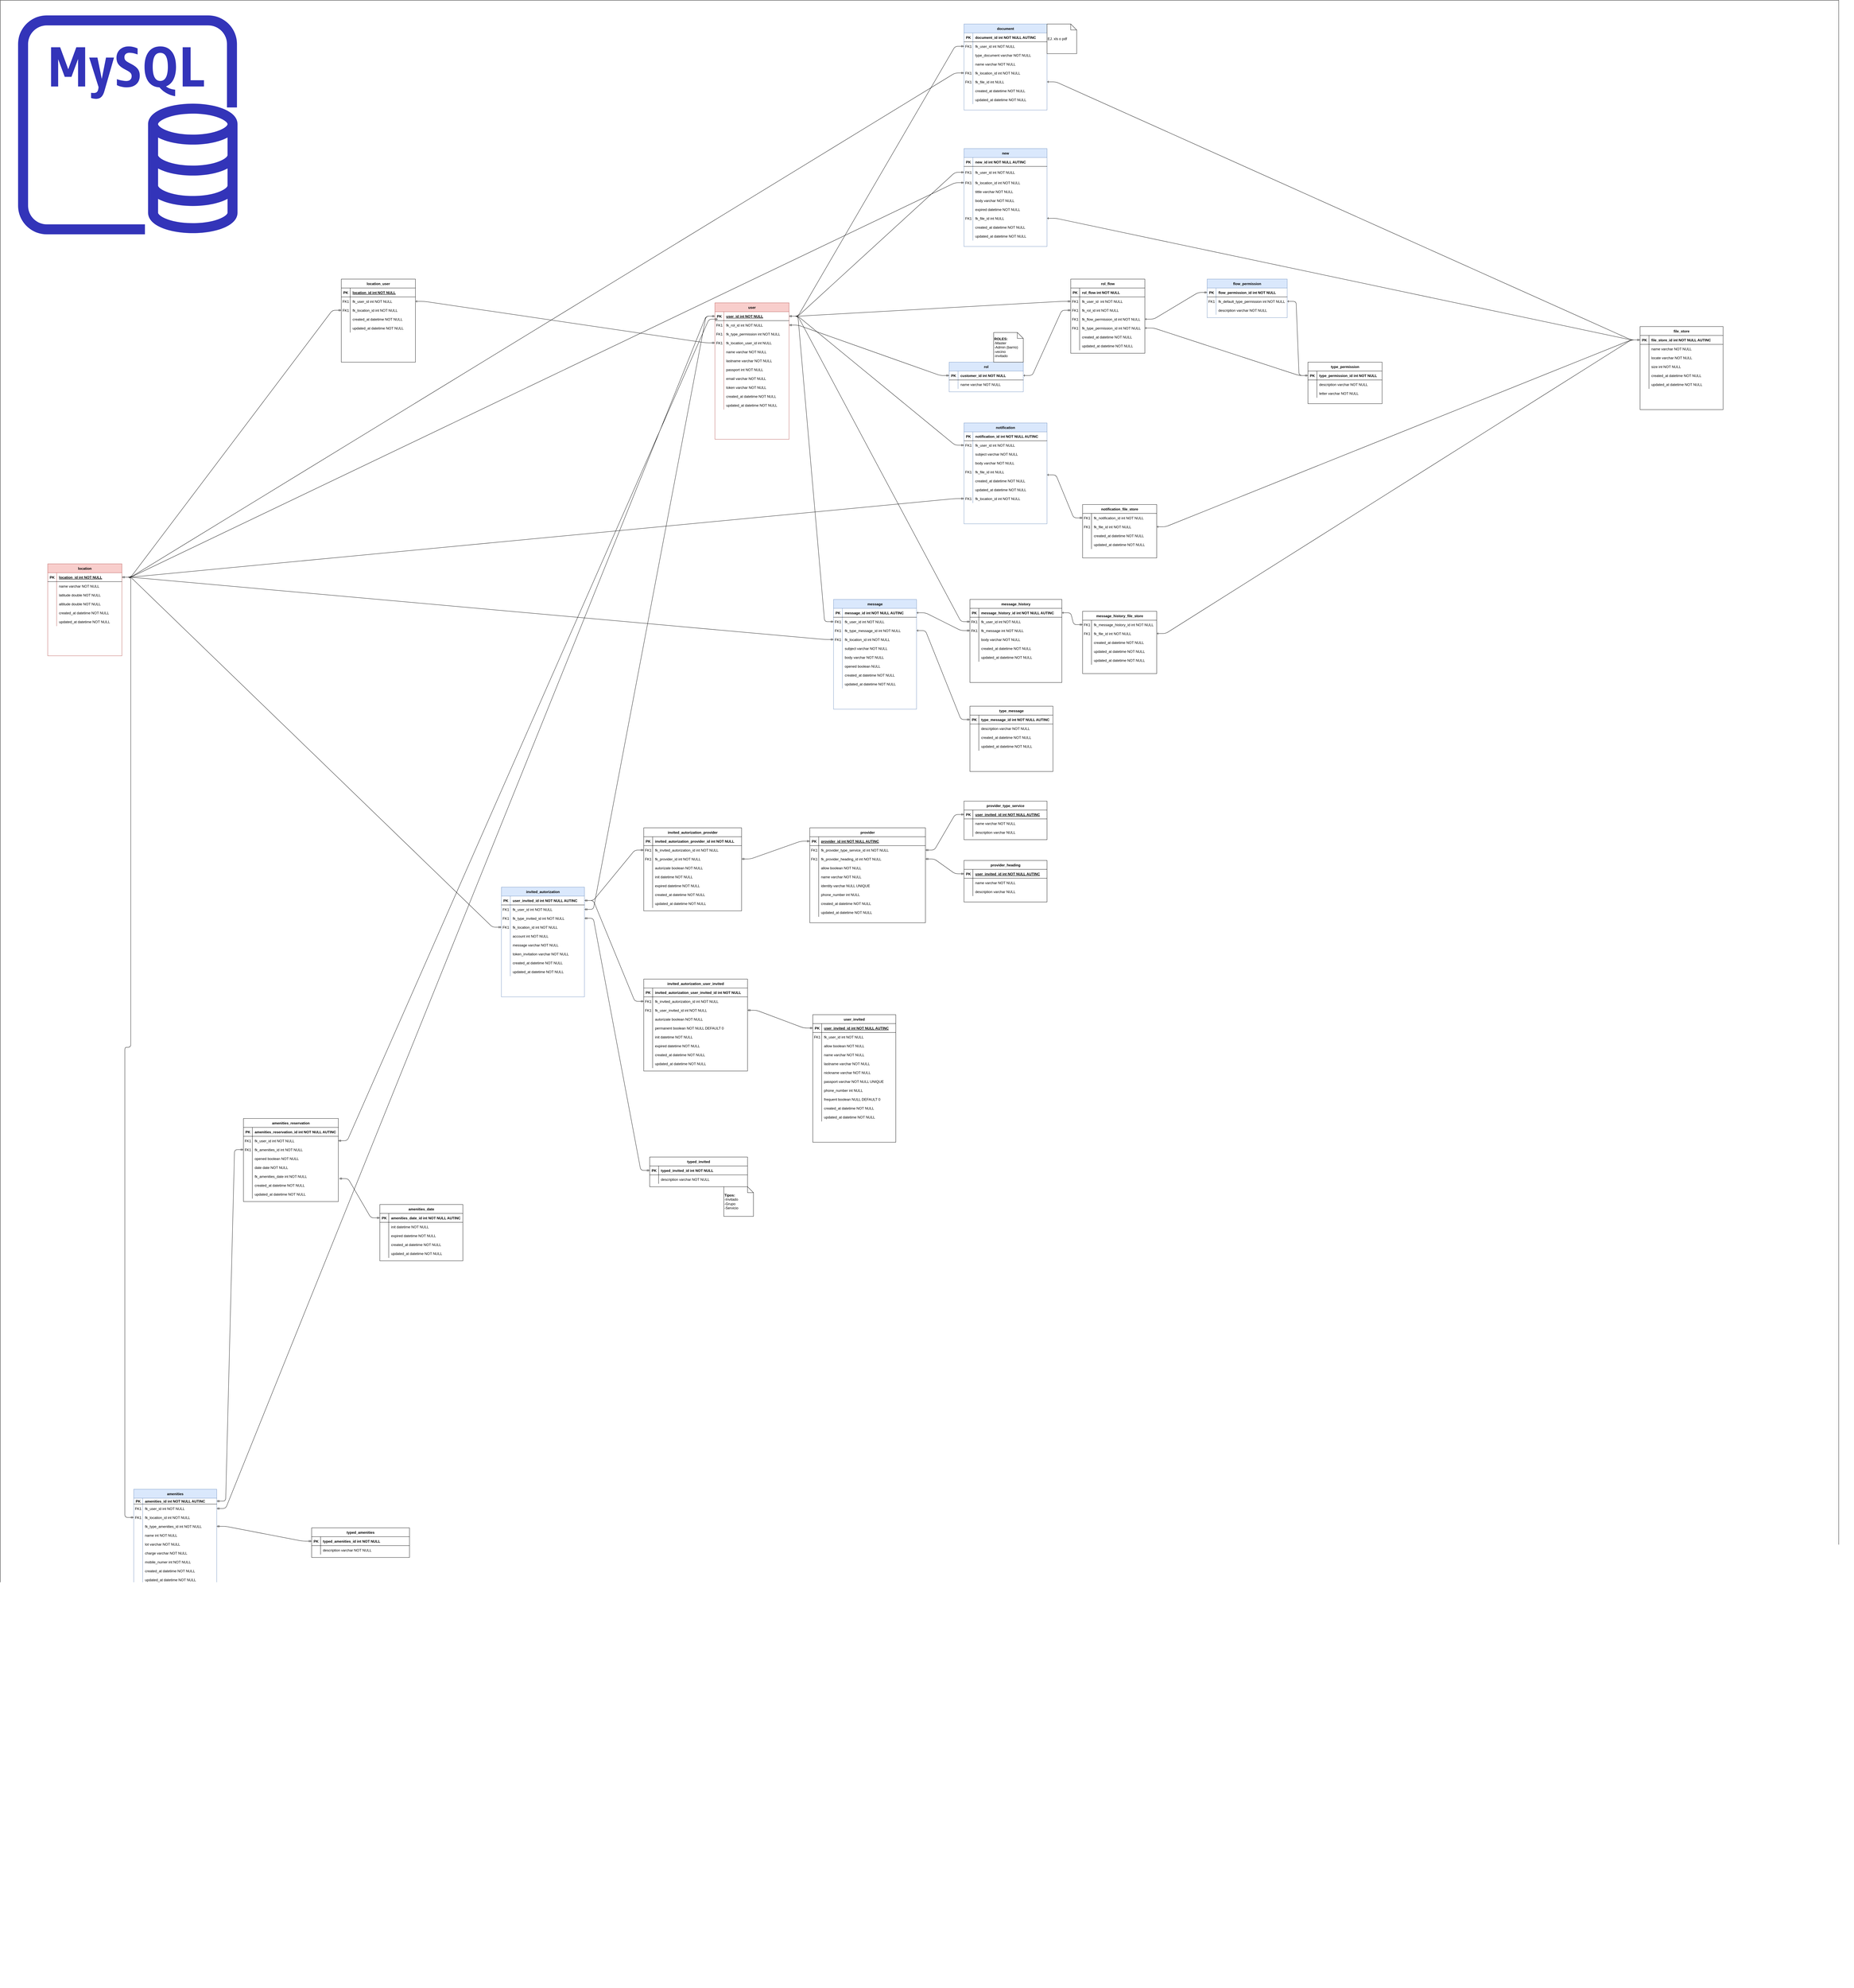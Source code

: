 <mxfile version="14.2.4" type="github">
  <diagram id="R2lEEEUBdFMjLlhIrx00" name="Page-1">
    <mxGraphModel dx="11360" dy="4785" grid="1" gridSize="10" guides="1" tooltips="1" connect="1" arrows="1" fold="1" page="1" pageScale="1" pageWidth="850" pageHeight="1100" math="0" shadow="0" extFonts="Permanent Marker^https://fonts.googleapis.com/css?family=Permanent+Marker">
      <root>
        <mxCell id="0" />
        <mxCell id="1" parent="0" />
        <mxCell id="jx9moyX2EcFxI06VBv-q-781" value="" style="rounded=0;whiteSpace=wrap;html=1;align=left;" parent="1" vertex="1">
          <mxGeometry x="-4050" y="-1020" width="6200" height="5440" as="geometry" />
        </mxCell>
        <mxCell id="jx9moyX2EcFxI06VBv-q-869" value="" style="edgeStyle=entityRelationEdgeStyle;endArrow=ERmandOne;startArrow=ERmandOne;endFill=0;startFill=0;entryX=0;entryY=0.5;entryDx=0;entryDy=0;exitX=1;exitY=0.5;exitDx=0;exitDy=0;" parent="1" source="jx9moyX2EcFxI06VBv-q-357" target="jx9moyX2EcFxI06VBv-q-860" edge="1">
          <mxGeometry width="100" height="100" relative="1" as="geometry">
            <mxPoint x="-3630" y="930" as="sourcePoint" />
            <mxPoint x="-800" y="-630" as="targetPoint" />
          </mxGeometry>
        </mxCell>
        <mxCell id="jx9moyX2EcFxI06VBv-q-868" value="" style="edgeStyle=entityRelationEdgeStyle;endArrow=ERmandOne;startArrow=ERmandOne;endFill=0;startFill=0;entryX=0;entryY=0.5;entryDx=0;entryDy=0;exitX=1;exitY=0.5;exitDx=0;exitDy=0;" parent="1" source="jx9moyX2EcFxI06VBv-q-357" target="jx9moyX2EcFxI06VBv-q-865" edge="1">
          <mxGeometry width="100" height="100" relative="1" as="geometry">
            <mxPoint x="-1380" y="55" as="sourcePoint" />
            <mxPoint x="-790" y="-855" as="targetPoint" />
          </mxGeometry>
        </mxCell>
        <mxCell id="jx9moyX2EcFxI06VBv-q-784" value="" style="rounded=0;whiteSpace=wrap;html=1;align=left;" parent="1" vertex="1">
          <mxGeometry x="-4020" y="4670" width="6220" height="1010" as="geometry" />
        </mxCell>
        <mxCell id="C-vyLk0tnHw3VtMMgP7b-2" value="flow_permission" style="shape=table;startSize=30;container=1;collapsible=1;childLayout=tableLayout;fixedRows=1;rowLines=0;fontStyle=1;align=center;resizeLast=1;fillColor=#dae8fc;strokeColor=#6c8ebf;" parent="1" vertex="1">
          <mxGeometry x="20" y="-80" width="270" height="130" as="geometry" />
        </mxCell>
        <mxCell id="C-vyLk0tnHw3VtMMgP7b-3" value="" style="shape=partialRectangle;collapsible=0;dropTarget=0;pointerEvents=0;fillColor=none;points=[[0,0.5],[1,0.5]];portConstraint=eastwest;top=0;left=0;right=0;bottom=1;" parent="C-vyLk0tnHw3VtMMgP7b-2" vertex="1">
          <mxGeometry y="30" width="270" height="30" as="geometry" />
        </mxCell>
        <mxCell id="C-vyLk0tnHw3VtMMgP7b-4" value="PK" style="shape=partialRectangle;overflow=hidden;connectable=0;fillColor=none;top=0;left=0;bottom=0;right=0;fontStyle=1;" parent="C-vyLk0tnHw3VtMMgP7b-3" vertex="1">
          <mxGeometry width="30" height="30" as="geometry" />
        </mxCell>
        <mxCell id="C-vyLk0tnHw3VtMMgP7b-5" value="flow_permission_id int NOT NULL " style="shape=partialRectangle;overflow=hidden;connectable=0;fillColor=none;top=0;left=0;bottom=0;right=0;align=left;spacingLeft=6;fontStyle=1;" parent="C-vyLk0tnHw3VtMMgP7b-3" vertex="1">
          <mxGeometry x="30" width="240" height="30" as="geometry" />
        </mxCell>
        <mxCell id="jx9moyX2EcFxI06VBv-q-251" value="" style="shape=partialRectangle;collapsible=0;dropTarget=0;pointerEvents=0;fillColor=none;points=[[0,0.5],[1,0.5]];portConstraint=eastwest;top=0;left=0;right=0;bottom=0;" parent="C-vyLk0tnHw3VtMMgP7b-2" vertex="1">
          <mxGeometry y="60" width="270" height="30" as="geometry" />
        </mxCell>
        <mxCell id="jx9moyX2EcFxI06VBv-q-252" value="FK1" style="shape=partialRectangle;overflow=hidden;connectable=0;fillColor=none;top=0;left=0;bottom=0;right=0;" parent="jx9moyX2EcFxI06VBv-q-251" vertex="1">
          <mxGeometry width="30" height="30" as="geometry" />
        </mxCell>
        <mxCell id="jx9moyX2EcFxI06VBv-q-253" value="fk_default_type_permission int NOT NULL" style="shape=partialRectangle;overflow=hidden;connectable=0;fillColor=none;top=0;left=0;bottom=0;right=0;align=left;spacingLeft=6;" parent="jx9moyX2EcFxI06VBv-q-251" vertex="1">
          <mxGeometry x="30" width="240" height="30" as="geometry" />
        </mxCell>
        <mxCell id="C-vyLk0tnHw3VtMMgP7b-9" value="" style="shape=partialRectangle;collapsible=0;dropTarget=0;pointerEvents=0;fillColor=none;points=[[0,0.5],[1,0.5]];portConstraint=eastwest;top=0;left=0;right=0;bottom=0;" parent="C-vyLk0tnHw3VtMMgP7b-2" vertex="1">
          <mxGeometry y="90" width="270" height="30" as="geometry" />
        </mxCell>
        <mxCell id="C-vyLk0tnHw3VtMMgP7b-10" value="" style="shape=partialRectangle;overflow=hidden;connectable=0;fillColor=none;top=0;left=0;bottom=0;right=0;" parent="C-vyLk0tnHw3VtMMgP7b-9" vertex="1">
          <mxGeometry width="30" height="30" as="geometry" />
        </mxCell>
        <mxCell id="C-vyLk0tnHw3VtMMgP7b-11" value="description varchar NOT NULL" style="shape=partialRectangle;overflow=hidden;connectable=0;fillColor=none;top=0;left=0;bottom=0;right=0;align=left;spacingLeft=6;" parent="C-vyLk0tnHw3VtMMgP7b-9" vertex="1">
          <mxGeometry x="30" width="240" height="30" as="geometry" />
        </mxCell>
        <mxCell id="C-vyLk0tnHw3VtMMgP7b-23" value="rol" style="shape=table;startSize=30;container=1;collapsible=1;childLayout=tableLayout;fixedRows=1;rowLines=0;fontStyle=1;align=center;resizeLast=1;fillColor=#dae8fc;strokeColor=#6c8ebf;" parent="1" vertex="1">
          <mxGeometry x="-850" y="200" width="250" height="100" as="geometry" />
        </mxCell>
        <mxCell id="C-vyLk0tnHw3VtMMgP7b-24" value="" style="shape=partialRectangle;collapsible=0;dropTarget=0;pointerEvents=0;fillColor=none;points=[[0,0.5],[1,0.5]];portConstraint=eastwest;top=0;left=0;right=0;bottom=1;" parent="C-vyLk0tnHw3VtMMgP7b-23" vertex="1">
          <mxGeometry y="30" width="250" height="30" as="geometry" />
        </mxCell>
        <mxCell id="C-vyLk0tnHw3VtMMgP7b-25" value="PK" style="shape=partialRectangle;overflow=hidden;connectable=0;fillColor=none;top=0;left=0;bottom=0;right=0;fontStyle=1;" parent="C-vyLk0tnHw3VtMMgP7b-24" vertex="1">
          <mxGeometry width="30" height="30" as="geometry" />
        </mxCell>
        <mxCell id="C-vyLk0tnHw3VtMMgP7b-26" value="customer_id int NOT NULL " style="shape=partialRectangle;overflow=hidden;connectable=0;fillColor=none;top=0;left=0;bottom=0;right=0;align=left;spacingLeft=6;fontStyle=1;" parent="C-vyLk0tnHw3VtMMgP7b-24" vertex="1">
          <mxGeometry x="30" width="220" height="30" as="geometry" />
        </mxCell>
        <mxCell id="C-vyLk0tnHw3VtMMgP7b-27" value="" style="shape=partialRectangle;collapsible=0;dropTarget=0;pointerEvents=0;fillColor=none;points=[[0,0.5],[1,0.5]];portConstraint=eastwest;top=0;left=0;right=0;bottom=0;" parent="C-vyLk0tnHw3VtMMgP7b-23" vertex="1">
          <mxGeometry y="60" width="250" height="30" as="geometry" />
        </mxCell>
        <mxCell id="C-vyLk0tnHw3VtMMgP7b-28" value="" style="shape=partialRectangle;overflow=hidden;connectable=0;fillColor=none;top=0;left=0;bottom=0;right=0;" parent="C-vyLk0tnHw3VtMMgP7b-27" vertex="1">
          <mxGeometry width="30" height="30" as="geometry" />
        </mxCell>
        <mxCell id="C-vyLk0tnHw3VtMMgP7b-29" value="name varchar NOT NULL" style="shape=partialRectangle;overflow=hidden;connectable=0;fillColor=none;top=0;left=0;bottom=0;right=0;align=left;spacingLeft=6;" parent="C-vyLk0tnHw3VtMMgP7b-27" vertex="1">
          <mxGeometry x="30" width="220" height="30" as="geometry" />
        </mxCell>
        <mxCell id="wVzUu6Z0xwYKMJl7rxTi-1" value="rol_flow" style="shape=table;startSize=30;container=1;collapsible=1;childLayout=tableLayout;fixedRows=1;rowLines=0;fontStyle=1;align=center;resizeLast=1;" parent="1" vertex="1">
          <mxGeometry x="-440" y="-80" width="250" height="250" as="geometry" />
        </mxCell>
        <mxCell id="wVzUu6Z0xwYKMJl7rxTi-2" value="" style="shape=partialRectangle;collapsible=0;dropTarget=0;pointerEvents=0;fillColor=none;points=[[0,0.5],[1,0.5]];portConstraint=eastwest;top=0;left=0;right=0;bottom=1;" parent="wVzUu6Z0xwYKMJl7rxTi-1" vertex="1">
          <mxGeometry y="30" width="250" height="30" as="geometry" />
        </mxCell>
        <mxCell id="wVzUu6Z0xwYKMJl7rxTi-3" value="PK" style="shape=partialRectangle;overflow=hidden;connectable=0;fillColor=none;top=0;left=0;bottom=0;right=0;fontStyle=1;" parent="wVzUu6Z0xwYKMJl7rxTi-2" vertex="1">
          <mxGeometry width="30" height="30" as="geometry" />
        </mxCell>
        <mxCell id="wVzUu6Z0xwYKMJl7rxTi-4" value="rol_flow int NOT NULL " style="shape=partialRectangle;overflow=hidden;connectable=0;fillColor=none;top=0;left=0;bottom=0;right=0;align=left;spacingLeft=6;fontStyle=1;" parent="wVzUu6Z0xwYKMJl7rxTi-2" vertex="1">
          <mxGeometry x="30" width="220" height="30" as="geometry" />
        </mxCell>
        <mxCell id="jx9moyX2EcFxI06VBv-q-248" value="" style="shape=partialRectangle;collapsible=0;dropTarget=0;pointerEvents=0;fillColor=none;points=[[0,0.5],[1,0.5]];portConstraint=eastwest;top=0;left=0;right=0;bottom=0;" parent="wVzUu6Z0xwYKMJl7rxTi-1" vertex="1">
          <mxGeometry y="60" width="250" height="30" as="geometry" />
        </mxCell>
        <mxCell id="jx9moyX2EcFxI06VBv-q-249" value="FK1" style="shape=partialRectangle;overflow=hidden;connectable=0;fillColor=none;top=0;left=0;bottom=0;right=0;" parent="jx9moyX2EcFxI06VBv-q-248" vertex="1">
          <mxGeometry width="30" height="30" as="geometry" />
        </mxCell>
        <mxCell id="jx9moyX2EcFxI06VBv-q-250" value="fk_user_id  int NOT NULL" style="shape=partialRectangle;overflow=hidden;connectable=0;fillColor=none;top=0;left=0;bottom=0;right=0;align=left;spacingLeft=6;" parent="jx9moyX2EcFxI06VBv-q-248" vertex="1">
          <mxGeometry x="30" width="220" height="30" as="geometry" />
        </mxCell>
        <mxCell id="jx9moyX2EcFxI06VBv-q-290" value="" style="shape=partialRectangle;collapsible=0;dropTarget=0;pointerEvents=0;fillColor=none;points=[[0,0.5],[1,0.5]];portConstraint=eastwest;top=0;left=0;right=0;bottom=0;" parent="wVzUu6Z0xwYKMJl7rxTi-1" vertex="1">
          <mxGeometry y="90" width="250" height="30" as="geometry" />
        </mxCell>
        <mxCell id="jx9moyX2EcFxI06VBv-q-291" value="FK1" style="shape=partialRectangle;overflow=hidden;connectable=0;fillColor=none;top=0;left=0;bottom=0;right=0;" parent="jx9moyX2EcFxI06VBv-q-290" vertex="1">
          <mxGeometry width="30" height="30" as="geometry" />
        </mxCell>
        <mxCell id="jx9moyX2EcFxI06VBv-q-292" value="fk_rol_id int NOT NULL" style="shape=partialRectangle;overflow=hidden;connectable=0;fillColor=none;top=0;left=0;bottom=0;right=0;align=left;spacingLeft=6;" parent="jx9moyX2EcFxI06VBv-q-290" vertex="1">
          <mxGeometry x="30" width="220" height="30" as="geometry" />
        </mxCell>
        <mxCell id="jx9moyX2EcFxI06VBv-q-287" value="" style="shape=partialRectangle;collapsible=0;dropTarget=0;pointerEvents=0;fillColor=none;points=[[0,0.5],[1,0.5]];portConstraint=eastwest;top=0;left=0;right=0;bottom=0;" parent="wVzUu6Z0xwYKMJl7rxTi-1" vertex="1">
          <mxGeometry y="120" width="250" height="30" as="geometry" />
        </mxCell>
        <mxCell id="jx9moyX2EcFxI06VBv-q-288" value="FK1" style="shape=partialRectangle;overflow=hidden;connectable=0;fillColor=none;top=0;left=0;bottom=0;right=0;" parent="jx9moyX2EcFxI06VBv-q-287" vertex="1">
          <mxGeometry width="30" height="30" as="geometry" />
        </mxCell>
        <mxCell id="jx9moyX2EcFxI06VBv-q-289" value="fk_flow_permission_id int NOT NULL" style="shape=partialRectangle;overflow=hidden;connectable=0;fillColor=none;top=0;left=0;bottom=0;right=0;align=left;spacingLeft=6;" parent="jx9moyX2EcFxI06VBv-q-287" vertex="1">
          <mxGeometry x="30" width="220" height="30" as="geometry" />
        </mxCell>
        <mxCell id="wVzUu6Z0xwYKMJl7rxTi-5" value="" style="shape=partialRectangle;collapsible=0;dropTarget=0;pointerEvents=0;fillColor=none;points=[[0,0.5],[1,0.5]];portConstraint=eastwest;top=0;left=0;right=0;bottom=0;" parent="wVzUu6Z0xwYKMJl7rxTi-1" vertex="1">
          <mxGeometry y="150" width="250" height="30" as="geometry" />
        </mxCell>
        <mxCell id="wVzUu6Z0xwYKMJl7rxTi-6" value="FK1" style="shape=partialRectangle;overflow=hidden;connectable=0;fillColor=none;top=0;left=0;bottom=0;right=0;" parent="wVzUu6Z0xwYKMJl7rxTi-5" vertex="1">
          <mxGeometry width="30" height="30" as="geometry" />
        </mxCell>
        <mxCell id="wVzUu6Z0xwYKMJl7rxTi-7" value="fk_type_permission_id int NOT NULL" style="shape=partialRectangle;overflow=hidden;connectable=0;fillColor=none;top=0;left=0;bottom=0;right=0;align=left;spacingLeft=6;" parent="wVzUu6Z0xwYKMJl7rxTi-5" vertex="1">
          <mxGeometry x="30" width="220" height="30" as="geometry" />
        </mxCell>
        <mxCell id="wVzUu6Z0xwYKMJl7rxTi-8" value="" style="shape=partialRectangle;collapsible=0;dropTarget=0;pointerEvents=0;fillColor=none;points=[[0,0.5],[1,0.5]];portConstraint=eastwest;top=0;left=0;right=0;bottom=0;" parent="wVzUu6Z0xwYKMJl7rxTi-1" vertex="1">
          <mxGeometry y="180" width="250" height="30" as="geometry" />
        </mxCell>
        <mxCell id="wVzUu6Z0xwYKMJl7rxTi-9" value="" style="shape=partialRectangle;overflow=hidden;connectable=0;fillColor=none;top=0;left=0;bottom=0;right=0;" parent="wVzUu6Z0xwYKMJl7rxTi-8" vertex="1">
          <mxGeometry width="30" height="30" as="geometry" />
        </mxCell>
        <mxCell id="wVzUu6Z0xwYKMJl7rxTi-10" value="created_at datetime NOT NULL" style="shape=partialRectangle;overflow=hidden;connectable=0;fillColor=none;top=0;left=0;bottom=0;right=0;align=left;spacingLeft=6;" parent="wVzUu6Z0xwYKMJl7rxTi-8" vertex="1">
          <mxGeometry x="30" width="220" height="30" as="geometry" />
        </mxCell>
        <mxCell id="jx9moyX2EcFxI06VBv-q-261" value="" style="shape=partialRectangle;collapsible=0;dropTarget=0;pointerEvents=0;fillColor=none;points=[[0,0.5],[1,0.5]];portConstraint=eastwest;top=0;left=0;right=0;bottom=0;" parent="wVzUu6Z0xwYKMJl7rxTi-1" vertex="1">
          <mxGeometry y="210" width="250" height="30" as="geometry" />
        </mxCell>
        <mxCell id="jx9moyX2EcFxI06VBv-q-262" value="" style="shape=partialRectangle;overflow=hidden;connectable=0;fillColor=none;top=0;left=0;bottom=0;right=0;" parent="jx9moyX2EcFxI06VBv-q-261" vertex="1">
          <mxGeometry width="30" height="30" as="geometry" />
        </mxCell>
        <mxCell id="jx9moyX2EcFxI06VBv-q-263" value="updated_at datetime NOT NULL" style="shape=partialRectangle;overflow=hidden;connectable=0;fillColor=none;top=0;left=0;bottom=0;right=0;align=left;spacingLeft=6;" parent="jx9moyX2EcFxI06VBv-q-261" vertex="1">
          <mxGeometry x="30" width="220" height="30" as="geometry" />
        </mxCell>
        <mxCell id="wVzUu6Z0xwYKMJl7rxTi-22" value="" style="edgeStyle=entityRelationEdgeStyle;endArrow=ERmandOne;startArrow=ERmandOne;endFill=0;startFill=0;entryX=0;entryY=0.5;entryDx=0;entryDy=0;exitX=1;exitY=0.5;exitDx=0;exitDy=0;" parent="1" source="jx9moyX2EcFxI06VBv-q-275" target="C-vyLk0tnHw3VtMMgP7b-24" edge="1">
          <mxGeometry width="100" height="100" relative="1" as="geometry">
            <mxPoint x="-1350" y="125" as="sourcePoint" />
            <mxPoint y="205" as="targetPoint" />
          </mxGeometry>
        </mxCell>
        <mxCell id="wVzUu6Z0xwYKMJl7rxTi-25" value="" style="edgeStyle=entityRelationEdgeStyle;endArrow=ERmandOne;startArrow=ERone;endFill=0;startFill=0;entryX=0;entryY=0.5;entryDx=0;entryDy=0;exitX=1;exitY=0.5;exitDx=0;exitDy=0;" parent="1" source="C-vyLk0tnHw3VtMMgP7b-24" target="jx9moyX2EcFxI06VBv-q-290" edge="1">
          <mxGeometry width="100" height="100" relative="1" as="geometry">
            <mxPoint x="-110" y="260" as="sourcePoint" />
            <mxPoint x="30" y="275" as="targetPoint" />
          </mxGeometry>
        </mxCell>
        <mxCell id="wVzUu6Z0xwYKMJl7rxTi-26" value="" style="edgeStyle=entityRelationEdgeStyle;endArrow=ERmandOne;startArrow=ERone;endFill=0;startFill=0;entryX=0;entryY=0.5;entryDx=0;entryDy=0;exitX=1;exitY=0.5;exitDx=0;exitDy=0;" parent="1" source="jx9moyX2EcFxI06VBv-q-287" target="C-vyLk0tnHw3VtMMgP7b-3" edge="1">
          <mxGeometry width="100" height="100" relative="1" as="geometry">
            <mxPoint x="370" y="360" as="sourcePoint" />
            <mxPoint x="510" y="375" as="targetPoint" />
          </mxGeometry>
        </mxCell>
        <mxCell id="wVzUu6Z0xwYKMJl7rxTi-27" value="type_permission" style="shape=table;startSize=30;container=1;collapsible=1;childLayout=tableLayout;fixedRows=1;rowLines=0;fontStyle=1;align=center;resizeLast=1;" parent="1" vertex="1">
          <mxGeometry x="360" y="200" width="250" height="140" as="geometry" />
        </mxCell>
        <mxCell id="wVzUu6Z0xwYKMJl7rxTi-28" value="" style="shape=partialRectangle;collapsible=0;dropTarget=0;pointerEvents=0;fillColor=none;points=[[0,0.5],[1,0.5]];portConstraint=eastwest;top=0;left=0;right=0;bottom=1;" parent="wVzUu6Z0xwYKMJl7rxTi-27" vertex="1">
          <mxGeometry y="30" width="250" height="30" as="geometry" />
        </mxCell>
        <mxCell id="wVzUu6Z0xwYKMJl7rxTi-29" value="PK" style="shape=partialRectangle;overflow=hidden;connectable=0;fillColor=none;top=0;left=0;bottom=0;right=0;fontStyle=1;" parent="wVzUu6Z0xwYKMJl7rxTi-28" vertex="1">
          <mxGeometry width="30" height="30" as="geometry" />
        </mxCell>
        <mxCell id="wVzUu6Z0xwYKMJl7rxTi-30" value="type_permission_id int NOT NULL " style="shape=partialRectangle;overflow=hidden;connectable=0;fillColor=none;top=0;left=0;bottom=0;right=0;align=left;spacingLeft=6;fontStyle=1;" parent="wVzUu6Z0xwYKMJl7rxTi-28" vertex="1">
          <mxGeometry x="30" width="220" height="30" as="geometry" />
        </mxCell>
        <mxCell id="wVzUu6Z0xwYKMJl7rxTi-34" value="" style="shape=partialRectangle;collapsible=0;dropTarget=0;pointerEvents=0;fillColor=none;points=[[0,0.5],[1,0.5]];portConstraint=eastwest;top=0;left=0;right=0;bottom=0;" parent="wVzUu6Z0xwYKMJl7rxTi-27" vertex="1">
          <mxGeometry y="60" width="250" height="30" as="geometry" />
        </mxCell>
        <mxCell id="wVzUu6Z0xwYKMJl7rxTi-35" value="" style="shape=partialRectangle;overflow=hidden;connectable=0;fillColor=none;top=0;left=0;bottom=0;right=0;" parent="wVzUu6Z0xwYKMJl7rxTi-34" vertex="1">
          <mxGeometry width="30" height="30" as="geometry" />
        </mxCell>
        <mxCell id="wVzUu6Z0xwYKMJl7rxTi-36" value="description varchar NOT NULL" style="shape=partialRectangle;overflow=hidden;connectable=0;fillColor=none;top=0;left=0;bottom=0;right=0;align=left;spacingLeft=6;" parent="wVzUu6Z0xwYKMJl7rxTi-34" vertex="1">
          <mxGeometry x="30" width="220" height="30" as="geometry" />
        </mxCell>
        <mxCell id="jx9moyX2EcFxI06VBv-q-254" value="" style="shape=partialRectangle;collapsible=0;dropTarget=0;pointerEvents=0;fillColor=none;points=[[0,0.5],[1,0.5]];portConstraint=eastwest;top=0;left=0;right=0;bottom=0;" parent="wVzUu6Z0xwYKMJl7rxTi-27" vertex="1">
          <mxGeometry y="90" width="250" height="30" as="geometry" />
        </mxCell>
        <mxCell id="jx9moyX2EcFxI06VBv-q-255" value="" style="shape=partialRectangle;overflow=hidden;connectable=0;fillColor=none;top=0;left=0;bottom=0;right=0;" parent="jx9moyX2EcFxI06VBv-q-254" vertex="1">
          <mxGeometry width="30" height="30" as="geometry" />
        </mxCell>
        <mxCell id="jx9moyX2EcFxI06VBv-q-256" value="letter varchar NOT NULL" style="shape=partialRectangle;overflow=hidden;connectable=0;fillColor=none;top=0;left=0;bottom=0;right=0;align=left;spacingLeft=6;" parent="jx9moyX2EcFxI06VBv-q-254" vertex="1">
          <mxGeometry x="30" width="220" height="30" as="geometry" />
        </mxCell>
        <mxCell id="wVzUu6Z0xwYKMJl7rxTi-37" value="" style="edgeStyle=entityRelationEdgeStyle;endArrow=ERmandOne;startArrow=ERone;endFill=0;startFill=0;entryX=0;entryY=0.5;entryDx=0;entryDy=0;exitX=1;exitY=0.5;exitDx=0;exitDy=0;" parent="1" source="wVzUu6Z0xwYKMJl7rxTi-5" target="wVzUu6Z0xwYKMJl7rxTi-28" edge="1">
          <mxGeometry width="100" height="100" relative="1" as="geometry">
            <mxPoint x="220" y="500" as="sourcePoint" />
            <mxPoint x="450" y="440" as="targetPoint" />
          </mxGeometry>
        </mxCell>
        <mxCell id="wVzUu6Z0xwYKMJl7rxTi-38" value="notification" style="shape=table;startSize=30;container=1;collapsible=1;childLayout=tableLayout;fixedRows=1;rowLines=0;fontStyle=1;align=center;resizeLast=1;fillColor=#dae8fc;strokeColor=#6c8ebf;" parent="1" vertex="1">
          <mxGeometry x="-800" y="405" width="280" height="340" as="geometry" />
        </mxCell>
        <mxCell id="wVzUu6Z0xwYKMJl7rxTi-39" value="" style="shape=partialRectangle;collapsible=0;dropTarget=0;pointerEvents=0;fillColor=none;points=[[0,0.5],[1,0.5]];portConstraint=eastwest;top=0;left=0;right=0;bottom=1;" parent="wVzUu6Z0xwYKMJl7rxTi-38" vertex="1">
          <mxGeometry y="30" width="280" height="30" as="geometry" />
        </mxCell>
        <mxCell id="wVzUu6Z0xwYKMJl7rxTi-40" value="PK" style="shape=partialRectangle;overflow=hidden;connectable=0;fillColor=none;top=0;left=0;bottom=0;right=0;fontStyle=1;" parent="wVzUu6Z0xwYKMJl7rxTi-39" vertex="1">
          <mxGeometry width="30" height="30" as="geometry" />
        </mxCell>
        <mxCell id="wVzUu6Z0xwYKMJl7rxTi-41" value="notification_id int NOT NULL AUTINC" style="shape=partialRectangle;overflow=hidden;connectable=0;fillColor=none;top=0;left=0;bottom=0;right=0;align=left;spacingLeft=6;fontStyle=1;" parent="wVzUu6Z0xwYKMJl7rxTi-39" vertex="1">
          <mxGeometry x="30" width="250" height="30" as="geometry" />
        </mxCell>
        <mxCell id="jx9moyX2EcFxI06VBv-q-11" value="" style="shape=partialRectangle;collapsible=0;dropTarget=0;pointerEvents=0;fillColor=none;points=[[0,0.5],[1,0.5]];portConstraint=eastwest;top=0;left=0;right=0;bottom=0;" parent="wVzUu6Z0xwYKMJl7rxTi-38" vertex="1">
          <mxGeometry y="60" width="280" height="30" as="geometry" />
        </mxCell>
        <mxCell id="jx9moyX2EcFxI06VBv-q-12" value="FK1" style="shape=partialRectangle;overflow=hidden;connectable=0;fillColor=none;top=0;left=0;bottom=0;right=0;" parent="jx9moyX2EcFxI06VBv-q-11" vertex="1">
          <mxGeometry width="30" height="30" as="geometry" />
        </mxCell>
        <mxCell id="jx9moyX2EcFxI06VBv-q-13" value="fk_user_id int NOT NULL" style="shape=partialRectangle;overflow=hidden;connectable=0;fillColor=none;top=0;left=0;bottom=0;right=0;align=left;spacingLeft=6;" parent="jx9moyX2EcFxI06VBv-q-11" vertex="1">
          <mxGeometry x="30" width="250" height="30" as="geometry" />
        </mxCell>
        <mxCell id="jx9moyX2EcFxI06VBv-q-8" value="" style="shape=partialRectangle;collapsible=0;dropTarget=0;pointerEvents=0;fillColor=none;points=[[0,0.5],[1,0.5]];portConstraint=eastwest;top=0;left=0;right=0;bottom=0;" parent="wVzUu6Z0xwYKMJl7rxTi-38" vertex="1">
          <mxGeometry y="90" width="280" height="30" as="geometry" />
        </mxCell>
        <mxCell id="jx9moyX2EcFxI06VBv-q-9" value="" style="shape=partialRectangle;overflow=hidden;connectable=0;fillColor=none;top=0;left=0;bottom=0;right=0;" parent="jx9moyX2EcFxI06VBv-q-8" vertex="1">
          <mxGeometry width="30" height="30" as="geometry" />
        </mxCell>
        <mxCell id="jx9moyX2EcFxI06VBv-q-10" value="subject varchar NOT NULL" style="shape=partialRectangle;overflow=hidden;connectable=0;fillColor=none;top=0;left=0;bottom=0;right=0;align=left;spacingLeft=6;" parent="jx9moyX2EcFxI06VBv-q-8" vertex="1">
          <mxGeometry x="30" width="250" height="30" as="geometry" />
        </mxCell>
        <mxCell id="jx9moyX2EcFxI06VBv-q-54" value="" style="shape=partialRectangle;collapsible=0;dropTarget=0;pointerEvents=0;fillColor=none;points=[[0,0.5],[1,0.5]];portConstraint=eastwest;top=0;left=0;right=0;bottom=0;" parent="wVzUu6Z0xwYKMJl7rxTi-38" vertex="1">
          <mxGeometry y="120" width="280" height="30" as="geometry" />
        </mxCell>
        <mxCell id="jx9moyX2EcFxI06VBv-q-55" value="" style="shape=partialRectangle;overflow=hidden;connectable=0;fillColor=none;top=0;left=0;bottom=0;right=0;" parent="jx9moyX2EcFxI06VBv-q-54" vertex="1">
          <mxGeometry width="30" height="30" as="geometry" />
        </mxCell>
        <mxCell id="jx9moyX2EcFxI06VBv-q-56" value="body varchar NOT NULL" style="shape=partialRectangle;overflow=hidden;connectable=0;fillColor=none;top=0;left=0;bottom=0;right=0;align=left;spacingLeft=6;" parent="jx9moyX2EcFxI06VBv-q-54" vertex="1">
          <mxGeometry x="30" width="250" height="30" as="geometry" />
        </mxCell>
        <mxCell id="jx9moyX2EcFxI06VBv-q-833" value="" style="shape=partialRectangle;collapsible=0;dropTarget=0;pointerEvents=0;fillColor=none;points=[[0,0.5],[1,0.5]];portConstraint=eastwest;top=0;left=0;right=0;bottom=0;" parent="wVzUu6Z0xwYKMJl7rxTi-38" vertex="1">
          <mxGeometry y="150" width="280" height="30" as="geometry" />
        </mxCell>
        <mxCell id="jx9moyX2EcFxI06VBv-q-834" value="FK1" style="shape=partialRectangle;overflow=hidden;connectable=0;fillColor=none;top=0;left=0;bottom=0;right=0;" parent="jx9moyX2EcFxI06VBv-q-833" vertex="1">
          <mxGeometry width="30" height="30" as="geometry" />
        </mxCell>
        <mxCell id="jx9moyX2EcFxI06VBv-q-835" value="fk_file_id int NULL" style="shape=partialRectangle;overflow=hidden;connectable=0;fillColor=none;top=0;left=0;bottom=0;right=0;align=left;spacingLeft=6;" parent="jx9moyX2EcFxI06VBv-q-833" vertex="1">
          <mxGeometry x="30" width="250" height="30" as="geometry" />
        </mxCell>
        <mxCell id="jx9moyX2EcFxI06VBv-q-51" value="" style="shape=partialRectangle;collapsible=0;dropTarget=0;pointerEvents=0;fillColor=none;points=[[0,0.5],[1,0.5]];portConstraint=eastwest;top=0;left=0;right=0;bottom=0;" parent="wVzUu6Z0xwYKMJl7rxTi-38" vertex="1">
          <mxGeometry y="180" width="280" height="30" as="geometry" />
        </mxCell>
        <mxCell id="jx9moyX2EcFxI06VBv-q-52" value="" style="shape=partialRectangle;overflow=hidden;connectable=0;fillColor=none;top=0;left=0;bottom=0;right=0;" parent="jx9moyX2EcFxI06VBv-q-51" vertex="1">
          <mxGeometry width="30" height="30" as="geometry" />
        </mxCell>
        <mxCell id="jx9moyX2EcFxI06VBv-q-53" value="created_at datetime NOT NULL" style="shape=partialRectangle;overflow=hidden;connectable=0;fillColor=none;top=0;left=0;bottom=0;right=0;align=left;spacingLeft=6;" parent="jx9moyX2EcFxI06VBv-q-51" vertex="1">
          <mxGeometry x="30" width="250" height="30" as="geometry" />
        </mxCell>
        <mxCell id="jx9moyX2EcFxI06VBv-q-5" value="" style="shape=partialRectangle;collapsible=0;dropTarget=0;pointerEvents=0;fillColor=none;points=[[0,0.5],[1,0.5]];portConstraint=eastwest;top=0;left=0;right=0;bottom=0;" parent="wVzUu6Z0xwYKMJl7rxTi-38" vertex="1">
          <mxGeometry y="210" width="280" height="30" as="geometry" />
        </mxCell>
        <mxCell id="jx9moyX2EcFxI06VBv-q-6" value="" style="shape=partialRectangle;overflow=hidden;connectable=0;fillColor=none;top=0;left=0;bottom=0;right=0;" parent="jx9moyX2EcFxI06VBv-q-5" vertex="1">
          <mxGeometry width="30" height="30" as="geometry" />
        </mxCell>
        <mxCell id="jx9moyX2EcFxI06VBv-q-7" value="updated_at datetime NOT NULL" style="shape=partialRectangle;overflow=hidden;connectable=0;fillColor=none;top=0;left=0;bottom=0;right=0;align=left;spacingLeft=6;" parent="jx9moyX2EcFxI06VBv-q-5" vertex="1">
          <mxGeometry x="30" width="250" height="30" as="geometry" />
        </mxCell>
        <mxCell id="jx9moyX2EcFxI06VBv-q-857" value="" style="shape=partialRectangle;collapsible=0;dropTarget=0;pointerEvents=0;fillColor=none;points=[[0,0.5],[1,0.5]];portConstraint=eastwest;top=0;left=0;right=0;bottom=0;" parent="wVzUu6Z0xwYKMJl7rxTi-38" vertex="1">
          <mxGeometry y="240" width="280" height="30" as="geometry" />
        </mxCell>
        <mxCell id="jx9moyX2EcFxI06VBv-q-858" value="FK1" style="shape=partialRectangle;overflow=hidden;connectable=0;fillColor=none;top=0;left=0;bottom=0;right=0;" parent="jx9moyX2EcFxI06VBv-q-857" vertex="1">
          <mxGeometry width="30" height="30" as="geometry" />
        </mxCell>
        <mxCell id="jx9moyX2EcFxI06VBv-q-859" value="fk_location_id int NOT NULL" style="shape=partialRectangle;overflow=hidden;connectable=0;fillColor=none;top=0;left=0;bottom=0;right=0;align=left;spacingLeft=6;" parent="jx9moyX2EcFxI06VBv-q-857" vertex="1">
          <mxGeometry x="30" width="250" height="30" as="geometry" />
        </mxCell>
        <mxCell id="jx9moyX2EcFxI06VBv-q-17" value="file_store" style="shape=table;startSize=30;container=1;collapsible=1;childLayout=tableLayout;fixedRows=1;rowLines=0;fontStyle=1;align=center;resizeLast=1;" parent="1" vertex="1">
          <mxGeometry x="1480" y="80" width="280" height="280" as="geometry" />
        </mxCell>
        <mxCell id="jx9moyX2EcFxI06VBv-q-18" value="" style="shape=partialRectangle;collapsible=0;dropTarget=0;pointerEvents=0;fillColor=none;points=[[0,0.5],[1,0.5]];portConstraint=eastwest;top=0;left=0;right=0;bottom=1;" parent="jx9moyX2EcFxI06VBv-q-17" vertex="1">
          <mxGeometry y="30" width="280" height="30" as="geometry" />
        </mxCell>
        <mxCell id="jx9moyX2EcFxI06VBv-q-19" value="PK" style="shape=partialRectangle;overflow=hidden;connectable=0;fillColor=none;top=0;left=0;bottom=0;right=0;fontStyle=1;" parent="jx9moyX2EcFxI06VBv-q-18" vertex="1">
          <mxGeometry width="30" height="30" as="geometry" />
        </mxCell>
        <mxCell id="jx9moyX2EcFxI06VBv-q-20" value="file_store_id int NOT NULL AUTINC" style="shape=partialRectangle;overflow=hidden;connectable=0;fillColor=none;top=0;left=0;bottom=0;right=0;align=left;spacingLeft=6;fontStyle=1;" parent="jx9moyX2EcFxI06VBv-q-18" vertex="1">
          <mxGeometry x="30" width="250" height="30" as="geometry" />
        </mxCell>
        <mxCell id="jx9moyX2EcFxI06VBv-q-24" value="" style="shape=partialRectangle;collapsible=0;dropTarget=0;pointerEvents=0;fillColor=none;points=[[0,0.5],[1,0.5]];portConstraint=eastwest;top=0;left=0;right=0;bottom=0;" parent="jx9moyX2EcFxI06VBv-q-17" vertex="1">
          <mxGeometry y="60" width="280" height="30" as="geometry" />
        </mxCell>
        <mxCell id="jx9moyX2EcFxI06VBv-q-25" value="" style="shape=partialRectangle;overflow=hidden;connectable=0;fillColor=none;top=0;left=0;bottom=0;right=0;" parent="jx9moyX2EcFxI06VBv-q-24" vertex="1">
          <mxGeometry width="30" height="30" as="geometry" />
        </mxCell>
        <mxCell id="jx9moyX2EcFxI06VBv-q-26" value="name varchar NOT NULL" style="shape=partialRectangle;overflow=hidden;connectable=0;fillColor=none;top=0;left=0;bottom=0;right=0;align=left;spacingLeft=6;" parent="jx9moyX2EcFxI06VBv-q-24" vertex="1">
          <mxGeometry x="30" width="250" height="30" as="geometry" />
        </mxCell>
        <mxCell id="jx9moyX2EcFxI06VBv-q-27" value="" style="shape=partialRectangle;collapsible=0;dropTarget=0;pointerEvents=0;fillColor=none;points=[[0,0.5],[1,0.5]];portConstraint=eastwest;top=0;left=0;right=0;bottom=0;" parent="jx9moyX2EcFxI06VBv-q-17" vertex="1">
          <mxGeometry y="90" width="280" height="30" as="geometry" />
        </mxCell>
        <mxCell id="jx9moyX2EcFxI06VBv-q-28" value="" style="shape=partialRectangle;overflow=hidden;connectable=0;fillColor=none;top=0;left=0;bottom=0;right=0;" parent="jx9moyX2EcFxI06VBv-q-27" vertex="1">
          <mxGeometry width="30" height="30" as="geometry" />
        </mxCell>
        <mxCell id="jx9moyX2EcFxI06VBv-q-29" value="locate varchar NOT NULL" style="shape=partialRectangle;overflow=hidden;connectable=0;fillColor=none;top=0;left=0;bottom=0;right=0;align=left;spacingLeft=6;" parent="jx9moyX2EcFxI06VBv-q-27" vertex="1">
          <mxGeometry x="30" width="250" height="30" as="geometry" />
        </mxCell>
        <mxCell id="jx9moyX2EcFxI06VBv-q-830" value="" style="shape=partialRectangle;collapsible=0;dropTarget=0;pointerEvents=0;fillColor=none;points=[[0,0.5],[1,0.5]];portConstraint=eastwest;top=0;left=0;right=0;bottom=0;" parent="jx9moyX2EcFxI06VBv-q-17" vertex="1">
          <mxGeometry y="120" width="280" height="30" as="geometry" />
        </mxCell>
        <mxCell id="jx9moyX2EcFxI06VBv-q-831" value="" style="shape=partialRectangle;overflow=hidden;connectable=0;fillColor=none;top=0;left=0;bottom=0;right=0;" parent="jx9moyX2EcFxI06VBv-q-830" vertex="1">
          <mxGeometry width="30" height="30" as="geometry" />
        </mxCell>
        <mxCell id="jx9moyX2EcFxI06VBv-q-832" value="size int NOT NULL" style="shape=partialRectangle;overflow=hidden;connectable=0;fillColor=none;top=0;left=0;bottom=0;right=0;align=left;spacingLeft=6;" parent="jx9moyX2EcFxI06VBv-q-830" vertex="1">
          <mxGeometry x="30" width="250" height="30" as="geometry" />
        </mxCell>
        <mxCell id="jx9moyX2EcFxI06VBv-q-30" value="" style="shape=partialRectangle;collapsible=0;dropTarget=0;pointerEvents=0;fillColor=none;points=[[0,0.5],[1,0.5]];portConstraint=eastwest;top=0;left=0;right=0;bottom=0;" parent="jx9moyX2EcFxI06VBv-q-17" vertex="1">
          <mxGeometry y="150" width="280" height="30" as="geometry" />
        </mxCell>
        <mxCell id="jx9moyX2EcFxI06VBv-q-31" value="" style="shape=partialRectangle;overflow=hidden;connectable=0;fillColor=none;top=0;left=0;bottom=0;right=0;" parent="jx9moyX2EcFxI06VBv-q-30" vertex="1">
          <mxGeometry width="30" height="30" as="geometry" />
        </mxCell>
        <mxCell id="jx9moyX2EcFxI06VBv-q-32" value="created_at datetime NOT NULL" style="shape=partialRectangle;overflow=hidden;connectable=0;fillColor=none;top=0;left=0;bottom=0;right=0;align=left;spacingLeft=6;" parent="jx9moyX2EcFxI06VBv-q-30" vertex="1">
          <mxGeometry x="30" width="250" height="30" as="geometry" />
        </mxCell>
        <mxCell id="jx9moyX2EcFxI06VBv-q-61" value="" style="shape=partialRectangle;collapsible=0;dropTarget=0;pointerEvents=0;fillColor=none;points=[[0,0.5],[1,0.5]];portConstraint=eastwest;top=0;left=0;right=0;bottom=0;" parent="jx9moyX2EcFxI06VBv-q-17" vertex="1">
          <mxGeometry y="180" width="280" height="30" as="geometry" />
        </mxCell>
        <mxCell id="jx9moyX2EcFxI06VBv-q-62" value="" style="shape=partialRectangle;overflow=hidden;connectable=0;fillColor=none;top=0;left=0;bottom=0;right=0;" parent="jx9moyX2EcFxI06VBv-q-61" vertex="1">
          <mxGeometry width="30" height="30" as="geometry" />
        </mxCell>
        <mxCell id="jx9moyX2EcFxI06VBv-q-63" value="updated_at datetime NOT NULL" style="shape=partialRectangle;overflow=hidden;connectable=0;fillColor=none;top=0;left=0;bottom=0;right=0;align=left;spacingLeft=6;" parent="jx9moyX2EcFxI06VBv-q-61" vertex="1">
          <mxGeometry x="30" width="250" height="30" as="geometry" />
        </mxCell>
        <mxCell id="jx9moyX2EcFxI06VBv-q-40" value="notification_file_store" style="shape=table;startSize=30;container=1;collapsible=1;childLayout=tableLayout;fixedRows=1;rowLines=0;fontStyle=1;align=center;resizeLast=1;" parent="1" vertex="1">
          <mxGeometry x="-400" y="680" width="250" height="180" as="geometry" />
        </mxCell>
        <mxCell id="jx9moyX2EcFxI06VBv-q-57" value="" style="shape=partialRectangle;collapsible=0;dropTarget=0;pointerEvents=0;fillColor=none;points=[[0,0.5],[1,0.5]];portConstraint=eastwest;top=0;left=0;right=0;bottom=0;" parent="jx9moyX2EcFxI06VBv-q-40" vertex="1">
          <mxGeometry y="30" width="250" height="30" as="geometry" />
        </mxCell>
        <mxCell id="jx9moyX2EcFxI06VBv-q-58" value="FK1" style="shape=partialRectangle;overflow=hidden;connectable=0;fillColor=none;top=0;left=0;bottom=0;right=0;" parent="jx9moyX2EcFxI06VBv-q-57" vertex="1">
          <mxGeometry width="30" height="30" as="geometry" />
        </mxCell>
        <mxCell id="jx9moyX2EcFxI06VBv-q-59" value="fk_notification_id int NOT NULL" style="shape=partialRectangle;overflow=hidden;connectable=0;fillColor=none;top=0;left=0;bottom=0;right=0;align=left;spacingLeft=6;" parent="jx9moyX2EcFxI06VBv-q-57" vertex="1">
          <mxGeometry x="30" width="220" height="30" as="geometry" />
        </mxCell>
        <mxCell id="jx9moyX2EcFxI06VBv-q-67" value="" style="shape=partialRectangle;collapsible=0;dropTarget=0;pointerEvents=0;fillColor=none;points=[[0,0.5],[1,0.5]];portConstraint=eastwest;top=0;left=0;right=0;bottom=0;" parent="jx9moyX2EcFxI06VBv-q-40" vertex="1">
          <mxGeometry y="60" width="250" height="30" as="geometry" />
        </mxCell>
        <mxCell id="jx9moyX2EcFxI06VBv-q-68" value="FK1" style="shape=partialRectangle;overflow=hidden;connectable=0;fillColor=none;top=0;left=0;bottom=0;right=0;" parent="jx9moyX2EcFxI06VBv-q-67" vertex="1">
          <mxGeometry width="30" height="30" as="geometry" />
        </mxCell>
        <mxCell id="jx9moyX2EcFxI06VBv-q-69" value="fk_file_id int NOT NULL" style="shape=partialRectangle;overflow=hidden;connectable=0;fillColor=none;top=0;left=0;bottom=0;right=0;align=left;spacingLeft=6;" parent="jx9moyX2EcFxI06VBv-q-67" vertex="1">
          <mxGeometry x="30" width="220" height="30" as="geometry" />
        </mxCell>
        <mxCell id="jx9moyX2EcFxI06VBv-q-64" value="" style="shape=partialRectangle;collapsible=0;dropTarget=0;pointerEvents=0;fillColor=none;points=[[0,0.5],[1,0.5]];portConstraint=eastwest;top=0;left=0;right=0;bottom=0;" parent="jx9moyX2EcFxI06VBv-q-40" vertex="1">
          <mxGeometry y="90" width="250" height="30" as="geometry" />
        </mxCell>
        <mxCell id="jx9moyX2EcFxI06VBv-q-65" value="" style="shape=partialRectangle;overflow=hidden;connectable=0;fillColor=none;top=0;left=0;bottom=0;right=0;" parent="jx9moyX2EcFxI06VBv-q-64" vertex="1">
          <mxGeometry width="30" height="30" as="geometry" />
        </mxCell>
        <mxCell id="jx9moyX2EcFxI06VBv-q-66" value="created_at datetime NOT NULL" style="shape=partialRectangle;overflow=hidden;connectable=0;fillColor=none;top=0;left=0;bottom=0;right=0;align=left;spacingLeft=6;" parent="jx9moyX2EcFxI06VBv-q-64" vertex="1">
          <mxGeometry x="30" width="220" height="30" as="geometry" />
        </mxCell>
        <mxCell id="jx9moyX2EcFxI06VBv-q-72" value="" style="shape=partialRectangle;collapsible=0;dropTarget=0;pointerEvents=0;fillColor=none;points=[[0,0.5],[1,0.5]];portConstraint=eastwest;top=0;left=0;right=0;bottom=0;" parent="jx9moyX2EcFxI06VBv-q-40" vertex="1">
          <mxGeometry y="120" width="250" height="30" as="geometry" />
        </mxCell>
        <mxCell id="jx9moyX2EcFxI06VBv-q-73" value="" style="shape=partialRectangle;overflow=hidden;connectable=0;fillColor=none;top=0;left=0;bottom=0;right=0;" parent="jx9moyX2EcFxI06VBv-q-72" vertex="1">
          <mxGeometry width="30" height="30" as="geometry" />
        </mxCell>
        <mxCell id="jx9moyX2EcFxI06VBv-q-74" value="updated_at datetime NOT NULL" style="shape=partialRectangle;overflow=hidden;connectable=0;fillColor=none;top=0;left=0;bottom=0;right=0;align=left;spacingLeft=6;" parent="jx9moyX2EcFxI06VBv-q-72" vertex="1">
          <mxGeometry x="30" width="220" height="30" as="geometry" />
        </mxCell>
        <mxCell id="jx9moyX2EcFxI06VBv-q-50" value="" style="edgeStyle=entityRelationEdgeStyle;endArrow=ERmandOne;startArrow=ERone;endFill=0;startFill=0;entryX=0;entryY=0.5;entryDx=0;entryDy=0;exitX=1;exitY=-0.167;exitDx=0;exitDy=0;exitPerimeter=0;" parent="1" target="jx9moyX2EcFxI06VBv-q-57" edge="1">
          <mxGeometry width="100" height="100" relative="1" as="geometry">
            <mxPoint x="-520" y="579.99" as="sourcePoint" />
            <mxPoint x="-280" y="770" as="targetPoint" />
          </mxGeometry>
        </mxCell>
        <mxCell id="jx9moyX2EcFxI06VBv-q-60" value="" style="edgeStyle=entityRelationEdgeStyle;endArrow=ERmandOne;startArrow=ERone;endFill=0;startFill=0;entryX=0;entryY=0.5;entryDx=0;entryDy=0;exitX=1;exitY=0.5;exitDx=0;exitDy=0;" parent="1" source="jx9moyX2EcFxI06VBv-q-67" target="jx9moyX2EcFxI06VBv-q-18" edge="1">
          <mxGeometry width="100" height="100" relative="1" as="geometry">
            <mxPoint x="-150" y="840" as="sourcePoint" />
            <mxPoint x="-30" y="760" as="targetPoint" />
          </mxGeometry>
        </mxCell>
        <mxCell id="jx9moyX2EcFxI06VBv-q-71" value="" style="edgeStyle=entityRelationEdgeStyle;fontSize=12;html=1;endArrow=ERmandOne;startArrow=ERmandOne;exitX=0;exitY=0.5;exitDx=0;exitDy=0;entryX=1;entryY=0.5;entryDx=0;entryDy=0;" parent="1" source="jx9moyX2EcFxI06VBv-q-11" target="jx9moyX2EcFxI06VBv-q-272" edge="1">
          <mxGeometry width="100" height="100" relative="1" as="geometry">
            <mxPoint x="-910" y="210" as="sourcePoint" />
            <mxPoint x="-1350" y="125" as="targetPoint" />
          </mxGeometry>
        </mxCell>
        <mxCell id="jx9moyX2EcFxI06VBv-q-75" value="message" style="shape=table;startSize=30;container=1;collapsible=1;childLayout=tableLayout;fixedRows=1;rowLines=0;fontStyle=1;align=center;resizeLast=1;fillColor=#dae8fc;strokeColor=#6c8ebf;" parent="1" vertex="1">
          <mxGeometry x="-1240" y="1000" width="280" height="370" as="geometry" />
        </mxCell>
        <mxCell id="jx9moyX2EcFxI06VBv-q-76" value="" style="shape=partialRectangle;collapsible=0;dropTarget=0;pointerEvents=0;fillColor=none;points=[[0,0.5],[1,0.5]];portConstraint=eastwest;top=0;left=0;right=0;bottom=1;" parent="jx9moyX2EcFxI06VBv-q-75" vertex="1">
          <mxGeometry y="30" width="280" height="30" as="geometry" />
        </mxCell>
        <mxCell id="jx9moyX2EcFxI06VBv-q-77" value="PK" style="shape=partialRectangle;overflow=hidden;connectable=0;fillColor=none;top=0;left=0;bottom=0;right=0;fontStyle=1;" parent="jx9moyX2EcFxI06VBv-q-76" vertex="1">
          <mxGeometry width="30" height="30" as="geometry" />
        </mxCell>
        <mxCell id="jx9moyX2EcFxI06VBv-q-78" value="message_id int NOT NULL AUTINC" style="shape=partialRectangle;overflow=hidden;connectable=0;fillColor=none;top=0;left=0;bottom=0;right=0;align=left;spacingLeft=6;fontStyle=1;" parent="jx9moyX2EcFxI06VBv-q-76" vertex="1">
          <mxGeometry x="30" width="250" height="30" as="geometry" />
        </mxCell>
        <mxCell id="jx9moyX2EcFxI06VBv-q-79" value="" style="shape=partialRectangle;collapsible=0;dropTarget=0;pointerEvents=0;fillColor=none;points=[[0,0.5],[1,0.5]];portConstraint=eastwest;top=0;left=0;right=0;bottom=0;" parent="jx9moyX2EcFxI06VBv-q-75" vertex="1">
          <mxGeometry y="60" width="280" height="30" as="geometry" />
        </mxCell>
        <mxCell id="jx9moyX2EcFxI06VBv-q-80" value="FK1" style="shape=partialRectangle;overflow=hidden;connectable=0;fillColor=none;top=0;left=0;bottom=0;right=0;" parent="jx9moyX2EcFxI06VBv-q-79" vertex="1">
          <mxGeometry width="30" height="30" as="geometry" />
        </mxCell>
        <mxCell id="jx9moyX2EcFxI06VBv-q-81" value="fk_user_id int NOT NULL" style="shape=partialRectangle;overflow=hidden;connectable=0;fillColor=none;top=0;left=0;bottom=0;right=0;align=left;spacingLeft=6;" parent="jx9moyX2EcFxI06VBv-q-79" vertex="1">
          <mxGeometry x="30" width="250" height="30" as="geometry" />
        </mxCell>
        <mxCell id="jx9moyX2EcFxI06VBv-q-158" value="" style="shape=partialRectangle;collapsible=0;dropTarget=0;pointerEvents=0;fillColor=none;points=[[0,0.5],[1,0.5]];portConstraint=eastwest;top=0;left=0;right=0;bottom=0;" parent="jx9moyX2EcFxI06VBv-q-75" vertex="1">
          <mxGeometry y="90" width="280" height="30" as="geometry" />
        </mxCell>
        <mxCell id="jx9moyX2EcFxI06VBv-q-159" value="FK1" style="shape=partialRectangle;overflow=hidden;connectable=0;fillColor=none;top=0;left=0;bottom=0;right=0;" parent="jx9moyX2EcFxI06VBv-q-158" vertex="1">
          <mxGeometry width="30" height="30" as="geometry" />
        </mxCell>
        <mxCell id="jx9moyX2EcFxI06VBv-q-160" value="fk_type_message_id int NOT NULL" style="shape=partialRectangle;overflow=hidden;connectable=0;fillColor=none;top=0;left=0;bottom=0;right=0;align=left;spacingLeft=6;" parent="jx9moyX2EcFxI06VBv-q-158" vertex="1">
          <mxGeometry x="30" width="250" height="30" as="geometry" />
        </mxCell>
        <mxCell id="jx9moyX2EcFxI06VBv-q-854" value="" style="shape=partialRectangle;collapsible=0;dropTarget=0;pointerEvents=0;fillColor=none;points=[[0,0.5],[1,0.5]];portConstraint=eastwest;top=0;left=0;right=0;bottom=0;" parent="jx9moyX2EcFxI06VBv-q-75" vertex="1">
          <mxGeometry y="120" width="280" height="30" as="geometry" />
        </mxCell>
        <mxCell id="jx9moyX2EcFxI06VBv-q-855" value="FK1" style="shape=partialRectangle;overflow=hidden;connectable=0;fillColor=none;top=0;left=0;bottom=0;right=0;" parent="jx9moyX2EcFxI06VBv-q-854" vertex="1">
          <mxGeometry width="30" height="30" as="geometry" />
        </mxCell>
        <mxCell id="jx9moyX2EcFxI06VBv-q-856" value="fk_location_id int NOT NULL" style="shape=partialRectangle;overflow=hidden;connectable=0;fillColor=none;top=0;left=0;bottom=0;right=0;align=left;spacingLeft=6;" parent="jx9moyX2EcFxI06VBv-q-854" vertex="1">
          <mxGeometry x="30" width="250" height="30" as="geometry" />
        </mxCell>
        <mxCell id="jx9moyX2EcFxI06VBv-q-82" value="" style="shape=partialRectangle;collapsible=0;dropTarget=0;pointerEvents=0;fillColor=none;points=[[0,0.5],[1,0.5]];portConstraint=eastwest;top=0;left=0;right=0;bottom=0;" parent="jx9moyX2EcFxI06VBv-q-75" vertex="1">
          <mxGeometry y="150" width="280" height="30" as="geometry" />
        </mxCell>
        <mxCell id="jx9moyX2EcFxI06VBv-q-83" value="" style="shape=partialRectangle;overflow=hidden;connectable=0;fillColor=none;top=0;left=0;bottom=0;right=0;" parent="jx9moyX2EcFxI06VBv-q-82" vertex="1">
          <mxGeometry width="30" height="30" as="geometry" />
        </mxCell>
        <mxCell id="jx9moyX2EcFxI06VBv-q-84" value="subject varchar NOT NULL" style="shape=partialRectangle;overflow=hidden;connectable=0;fillColor=none;top=0;left=0;bottom=0;right=0;align=left;spacingLeft=6;" parent="jx9moyX2EcFxI06VBv-q-82" vertex="1">
          <mxGeometry x="30" width="250" height="30" as="geometry" />
        </mxCell>
        <mxCell id="jx9moyX2EcFxI06VBv-q-85" value="" style="shape=partialRectangle;collapsible=0;dropTarget=0;pointerEvents=0;fillColor=none;points=[[0,0.5],[1,0.5]];portConstraint=eastwest;top=0;left=0;right=0;bottom=0;" parent="jx9moyX2EcFxI06VBv-q-75" vertex="1">
          <mxGeometry y="180" width="280" height="30" as="geometry" />
        </mxCell>
        <mxCell id="jx9moyX2EcFxI06VBv-q-86" value="" style="shape=partialRectangle;overflow=hidden;connectable=0;fillColor=none;top=0;left=0;bottom=0;right=0;" parent="jx9moyX2EcFxI06VBv-q-85" vertex="1">
          <mxGeometry width="30" height="30" as="geometry" />
        </mxCell>
        <mxCell id="jx9moyX2EcFxI06VBv-q-87" value="body varchar NOT NULL" style="shape=partialRectangle;overflow=hidden;connectable=0;fillColor=none;top=0;left=0;bottom=0;right=0;align=left;spacingLeft=6;" parent="jx9moyX2EcFxI06VBv-q-85" vertex="1">
          <mxGeometry x="30" width="250" height="30" as="geometry" />
        </mxCell>
        <mxCell id="jx9moyX2EcFxI06VBv-q-88" value="" style="shape=partialRectangle;collapsible=0;dropTarget=0;pointerEvents=0;fillColor=none;points=[[0,0.5],[1,0.5]];portConstraint=eastwest;top=0;left=0;right=0;bottom=0;" parent="jx9moyX2EcFxI06VBv-q-75" vertex="1">
          <mxGeometry y="210" width="280" height="30" as="geometry" />
        </mxCell>
        <mxCell id="jx9moyX2EcFxI06VBv-q-89" value="" style="shape=partialRectangle;overflow=hidden;connectable=0;fillColor=none;top=0;left=0;bottom=0;right=0;" parent="jx9moyX2EcFxI06VBv-q-88" vertex="1">
          <mxGeometry width="30" height="30" as="geometry" />
        </mxCell>
        <mxCell id="jx9moyX2EcFxI06VBv-q-90" value="opened boolean NULL" style="shape=partialRectangle;overflow=hidden;connectable=0;fillColor=none;top=0;left=0;bottom=0;right=0;align=left;spacingLeft=6;" parent="jx9moyX2EcFxI06VBv-q-88" vertex="1">
          <mxGeometry x="30" width="250" height="30" as="geometry" />
        </mxCell>
        <mxCell id="jx9moyX2EcFxI06VBv-q-91" value="" style="shape=partialRectangle;collapsible=0;dropTarget=0;pointerEvents=0;fillColor=none;points=[[0,0.5],[1,0.5]];portConstraint=eastwest;top=0;left=0;right=0;bottom=0;" parent="jx9moyX2EcFxI06VBv-q-75" vertex="1">
          <mxGeometry y="240" width="280" height="30" as="geometry" />
        </mxCell>
        <mxCell id="jx9moyX2EcFxI06VBv-q-92" value="" style="shape=partialRectangle;overflow=hidden;connectable=0;fillColor=none;top=0;left=0;bottom=0;right=0;" parent="jx9moyX2EcFxI06VBv-q-91" vertex="1">
          <mxGeometry width="30" height="30" as="geometry" />
        </mxCell>
        <mxCell id="jx9moyX2EcFxI06VBv-q-93" value="created_at datetime NOT NULL" style="shape=partialRectangle;overflow=hidden;connectable=0;fillColor=none;top=0;left=0;bottom=0;right=0;align=left;spacingLeft=6;" parent="jx9moyX2EcFxI06VBv-q-91" vertex="1">
          <mxGeometry x="30" width="250" height="30" as="geometry" />
        </mxCell>
        <mxCell id="jx9moyX2EcFxI06VBv-q-94" value="" style="shape=partialRectangle;collapsible=0;dropTarget=0;pointerEvents=0;fillColor=none;points=[[0,0.5],[1,0.5]];portConstraint=eastwest;top=0;left=0;right=0;bottom=0;" parent="jx9moyX2EcFxI06VBv-q-75" vertex="1">
          <mxGeometry y="270" width="280" height="30" as="geometry" />
        </mxCell>
        <mxCell id="jx9moyX2EcFxI06VBv-q-95" value="" style="shape=partialRectangle;overflow=hidden;connectable=0;fillColor=none;top=0;left=0;bottom=0;right=0;" parent="jx9moyX2EcFxI06VBv-q-94" vertex="1">
          <mxGeometry width="30" height="30" as="geometry" />
        </mxCell>
        <mxCell id="jx9moyX2EcFxI06VBv-q-96" value="updated_at datetime NOT NULL" style="shape=partialRectangle;overflow=hidden;connectable=0;fillColor=none;top=0;left=0;bottom=0;right=0;align=left;spacingLeft=6;" parent="jx9moyX2EcFxI06VBv-q-94" vertex="1">
          <mxGeometry x="30" width="250" height="30" as="geometry" />
        </mxCell>
        <mxCell id="jx9moyX2EcFxI06VBv-q-100" value="" style="edgeStyle=entityRelationEdgeStyle;fontSize=12;html=1;endArrow=ERmandOne;startArrow=ERmandOne;exitX=1;exitY=0.5;exitDx=0;exitDy=0;entryX=0;entryY=0.5;entryDx=0;entryDy=0;" parent="1" source="jx9moyX2EcFxI06VBv-q-272" target="jx9moyX2EcFxI06VBv-q-79" edge="1">
          <mxGeometry width="100" height="100" relative="1" as="geometry">
            <mxPoint x="-1350" y="125" as="sourcePoint" />
            <mxPoint x="-1090" y="520" as="targetPoint" />
          </mxGeometry>
        </mxCell>
        <mxCell id="jx9moyX2EcFxI06VBv-q-101" value="message_history" style="shape=table;startSize=30;container=1;collapsible=1;childLayout=tableLayout;fixedRows=1;rowLines=0;fontStyle=1;align=center;resizeLast=1;" parent="1" vertex="1">
          <mxGeometry x="-780" y="1000" width="310" height="280" as="geometry" />
        </mxCell>
        <mxCell id="jx9moyX2EcFxI06VBv-q-102" value="" style="shape=partialRectangle;collapsible=0;dropTarget=0;pointerEvents=0;fillColor=none;points=[[0,0.5],[1,0.5]];portConstraint=eastwest;top=0;left=0;right=0;bottom=1;" parent="jx9moyX2EcFxI06VBv-q-101" vertex="1">
          <mxGeometry y="30" width="310" height="30" as="geometry" />
        </mxCell>
        <mxCell id="jx9moyX2EcFxI06VBv-q-103" value="PK" style="shape=partialRectangle;overflow=hidden;connectable=0;fillColor=none;top=0;left=0;bottom=0;right=0;fontStyle=1;" parent="jx9moyX2EcFxI06VBv-q-102" vertex="1">
          <mxGeometry width="30" height="30" as="geometry" />
        </mxCell>
        <mxCell id="jx9moyX2EcFxI06VBv-q-104" value="message_history_id int NOT NULL AUTINC" style="shape=partialRectangle;overflow=hidden;connectable=0;fillColor=none;top=0;left=0;bottom=0;right=0;align=left;spacingLeft=6;fontStyle=1;" parent="jx9moyX2EcFxI06VBv-q-102" vertex="1">
          <mxGeometry x="30" width="280" height="30" as="geometry" />
        </mxCell>
        <mxCell id="jx9moyX2EcFxI06VBv-q-105" value="" style="shape=partialRectangle;collapsible=0;dropTarget=0;pointerEvents=0;fillColor=none;points=[[0,0.5],[1,0.5]];portConstraint=eastwest;top=0;left=0;right=0;bottom=0;" parent="jx9moyX2EcFxI06VBv-q-101" vertex="1">
          <mxGeometry y="60" width="310" height="30" as="geometry" />
        </mxCell>
        <mxCell id="jx9moyX2EcFxI06VBv-q-106" value="FK1" style="shape=partialRectangle;overflow=hidden;connectable=0;fillColor=none;top=0;left=0;bottom=0;right=0;" parent="jx9moyX2EcFxI06VBv-q-105" vertex="1">
          <mxGeometry width="30" height="30" as="geometry" />
        </mxCell>
        <mxCell id="jx9moyX2EcFxI06VBv-q-107" value="fk_user_id int NOT NULL" style="shape=partialRectangle;overflow=hidden;connectable=0;fillColor=none;top=0;left=0;bottom=0;right=0;align=left;spacingLeft=6;" parent="jx9moyX2EcFxI06VBv-q-105" vertex="1">
          <mxGeometry x="30" width="280" height="30" as="geometry" />
        </mxCell>
        <mxCell id="jx9moyX2EcFxI06VBv-q-148" value="" style="shape=partialRectangle;collapsible=0;dropTarget=0;pointerEvents=0;fillColor=none;points=[[0,0.5],[1,0.5]];portConstraint=eastwest;top=0;left=0;right=0;bottom=0;" parent="jx9moyX2EcFxI06VBv-q-101" vertex="1">
          <mxGeometry y="90" width="310" height="30" as="geometry" />
        </mxCell>
        <mxCell id="jx9moyX2EcFxI06VBv-q-149" value="FK1" style="shape=partialRectangle;overflow=hidden;connectable=0;fillColor=none;top=0;left=0;bottom=0;right=0;" parent="jx9moyX2EcFxI06VBv-q-148" vertex="1">
          <mxGeometry width="30" height="30" as="geometry" />
        </mxCell>
        <mxCell id="jx9moyX2EcFxI06VBv-q-150" value="fk_message int NOT NULL" style="shape=partialRectangle;overflow=hidden;connectable=0;fillColor=none;top=0;left=0;bottom=0;right=0;align=left;spacingLeft=6;" parent="jx9moyX2EcFxI06VBv-q-148" vertex="1">
          <mxGeometry x="30" width="280" height="30" as="geometry" />
        </mxCell>
        <mxCell id="jx9moyX2EcFxI06VBv-q-111" value="" style="shape=partialRectangle;collapsible=0;dropTarget=0;pointerEvents=0;fillColor=none;points=[[0,0.5],[1,0.5]];portConstraint=eastwest;top=0;left=0;right=0;bottom=0;" parent="jx9moyX2EcFxI06VBv-q-101" vertex="1">
          <mxGeometry y="120" width="310" height="30" as="geometry" />
        </mxCell>
        <mxCell id="jx9moyX2EcFxI06VBv-q-112" value="" style="shape=partialRectangle;overflow=hidden;connectable=0;fillColor=none;top=0;left=0;bottom=0;right=0;" parent="jx9moyX2EcFxI06VBv-q-111" vertex="1">
          <mxGeometry width="30" height="30" as="geometry" />
        </mxCell>
        <mxCell id="jx9moyX2EcFxI06VBv-q-113" value="body varchar NOT NULL" style="shape=partialRectangle;overflow=hidden;connectable=0;fillColor=none;top=0;left=0;bottom=0;right=0;align=left;spacingLeft=6;" parent="jx9moyX2EcFxI06VBv-q-111" vertex="1">
          <mxGeometry x="30" width="280" height="30" as="geometry" />
        </mxCell>
        <mxCell id="jx9moyX2EcFxI06VBv-q-117" value="" style="shape=partialRectangle;collapsible=0;dropTarget=0;pointerEvents=0;fillColor=none;points=[[0,0.5],[1,0.5]];portConstraint=eastwest;top=0;left=0;right=0;bottom=0;" parent="jx9moyX2EcFxI06VBv-q-101" vertex="1">
          <mxGeometry y="150" width="310" height="30" as="geometry" />
        </mxCell>
        <mxCell id="jx9moyX2EcFxI06VBv-q-118" value="" style="shape=partialRectangle;overflow=hidden;connectable=0;fillColor=none;top=0;left=0;bottom=0;right=0;" parent="jx9moyX2EcFxI06VBv-q-117" vertex="1">
          <mxGeometry width="30" height="30" as="geometry" />
        </mxCell>
        <mxCell id="jx9moyX2EcFxI06VBv-q-119" value="created_at datetime NOT NULL" style="shape=partialRectangle;overflow=hidden;connectable=0;fillColor=none;top=0;left=0;bottom=0;right=0;align=left;spacingLeft=6;" parent="jx9moyX2EcFxI06VBv-q-117" vertex="1">
          <mxGeometry x="30" width="280" height="30" as="geometry" />
        </mxCell>
        <mxCell id="jx9moyX2EcFxI06VBv-q-120" value="" style="shape=partialRectangle;collapsible=0;dropTarget=0;pointerEvents=0;fillColor=none;points=[[0,0.5],[1,0.5]];portConstraint=eastwest;top=0;left=0;right=0;bottom=0;" parent="jx9moyX2EcFxI06VBv-q-101" vertex="1">
          <mxGeometry y="180" width="310" height="30" as="geometry" />
        </mxCell>
        <mxCell id="jx9moyX2EcFxI06VBv-q-121" value="" style="shape=partialRectangle;overflow=hidden;connectable=0;fillColor=none;top=0;left=0;bottom=0;right=0;" parent="jx9moyX2EcFxI06VBv-q-120" vertex="1">
          <mxGeometry width="30" height="30" as="geometry" />
        </mxCell>
        <mxCell id="jx9moyX2EcFxI06VBv-q-122" value="updated_at datetime NOT NULL" style="shape=partialRectangle;overflow=hidden;connectable=0;fillColor=none;top=0;left=0;bottom=0;right=0;align=left;spacingLeft=6;" parent="jx9moyX2EcFxI06VBv-q-120" vertex="1">
          <mxGeometry x="30" width="280" height="30" as="geometry" />
        </mxCell>
        <mxCell id="jx9moyX2EcFxI06VBv-q-123" value="type_message" style="shape=table;startSize=30;container=1;collapsible=1;childLayout=tableLayout;fixedRows=1;rowLines=0;fontStyle=1;align=center;resizeLast=1;" parent="1" vertex="1">
          <mxGeometry x="-780" y="1360" width="280" height="220" as="geometry" />
        </mxCell>
        <mxCell id="jx9moyX2EcFxI06VBv-q-124" value="" style="shape=partialRectangle;collapsible=0;dropTarget=0;pointerEvents=0;fillColor=none;points=[[0,0.5],[1,0.5]];portConstraint=eastwest;top=0;left=0;right=0;bottom=1;" parent="jx9moyX2EcFxI06VBv-q-123" vertex="1">
          <mxGeometry y="30" width="280" height="30" as="geometry" />
        </mxCell>
        <mxCell id="jx9moyX2EcFxI06VBv-q-125" value="PK" style="shape=partialRectangle;overflow=hidden;connectable=0;fillColor=none;top=0;left=0;bottom=0;right=0;fontStyle=1;" parent="jx9moyX2EcFxI06VBv-q-124" vertex="1">
          <mxGeometry width="30" height="30" as="geometry" />
        </mxCell>
        <mxCell id="jx9moyX2EcFxI06VBv-q-126" value="type_message_id int NOT NULL AUTINC" style="shape=partialRectangle;overflow=hidden;connectable=0;fillColor=none;top=0;left=0;bottom=0;right=0;align=left;spacingLeft=6;fontStyle=1;" parent="jx9moyX2EcFxI06VBv-q-124" vertex="1">
          <mxGeometry x="30" width="250" height="30" as="geometry" />
        </mxCell>
        <mxCell id="jx9moyX2EcFxI06VBv-q-130" value="" style="shape=partialRectangle;collapsible=0;dropTarget=0;pointerEvents=0;fillColor=none;points=[[0,0.5],[1,0.5]];portConstraint=eastwest;top=0;left=0;right=0;bottom=0;" parent="jx9moyX2EcFxI06VBv-q-123" vertex="1">
          <mxGeometry y="60" width="280" height="30" as="geometry" />
        </mxCell>
        <mxCell id="jx9moyX2EcFxI06VBv-q-131" value="" style="shape=partialRectangle;overflow=hidden;connectable=0;fillColor=none;top=0;left=0;bottom=0;right=0;" parent="jx9moyX2EcFxI06VBv-q-130" vertex="1">
          <mxGeometry width="30" height="30" as="geometry" />
        </mxCell>
        <mxCell id="jx9moyX2EcFxI06VBv-q-132" value="description varchar NOT NULL" style="shape=partialRectangle;overflow=hidden;connectable=0;fillColor=none;top=0;left=0;bottom=0;right=0;align=left;spacingLeft=6;" parent="jx9moyX2EcFxI06VBv-q-130" vertex="1">
          <mxGeometry x="30" width="250" height="30" as="geometry" />
        </mxCell>
        <mxCell id="jx9moyX2EcFxI06VBv-q-139" value="" style="shape=partialRectangle;collapsible=0;dropTarget=0;pointerEvents=0;fillColor=none;points=[[0,0.5],[1,0.5]];portConstraint=eastwest;top=0;left=0;right=0;bottom=0;" parent="jx9moyX2EcFxI06VBv-q-123" vertex="1">
          <mxGeometry y="90" width="280" height="30" as="geometry" />
        </mxCell>
        <mxCell id="jx9moyX2EcFxI06VBv-q-140" value="" style="shape=partialRectangle;overflow=hidden;connectable=0;fillColor=none;top=0;left=0;bottom=0;right=0;" parent="jx9moyX2EcFxI06VBv-q-139" vertex="1">
          <mxGeometry width="30" height="30" as="geometry" />
        </mxCell>
        <mxCell id="jx9moyX2EcFxI06VBv-q-141" value="created_at datetime NOT NULL" style="shape=partialRectangle;overflow=hidden;connectable=0;fillColor=none;top=0;left=0;bottom=0;right=0;align=left;spacingLeft=6;" parent="jx9moyX2EcFxI06VBv-q-139" vertex="1">
          <mxGeometry x="30" width="250" height="30" as="geometry" />
        </mxCell>
        <mxCell id="jx9moyX2EcFxI06VBv-q-142" value="" style="shape=partialRectangle;collapsible=0;dropTarget=0;pointerEvents=0;fillColor=none;points=[[0,0.5],[1,0.5]];portConstraint=eastwest;top=0;left=0;right=0;bottom=0;" parent="jx9moyX2EcFxI06VBv-q-123" vertex="1">
          <mxGeometry y="120" width="280" height="30" as="geometry" />
        </mxCell>
        <mxCell id="jx9moyX2EcFxI06VBv-q-143" value="" style="shape=partialRectangle;overflow=hidden;connectable=0;fillColor=none;top=0;left=0;bottom=0;right=0;" parent="jx9moyX2EcFxI06VBv-q-142" vertex="1">
          <mxGeometry width="30" height="30" as="geometry" />
        </mxCell>
        <mxCell id="jx9moyX2EcFxI06VBv-q-144" value="updated_at datetime NOT NULL" style="shape=partialRectangle;overflow=hidden;connectable=0;fillColor=none;top=0;left=0;bottom=0;right=0;align=left;spacingLeft=6;" parent="jx9moyX2EcFxI06VBv-q-142" vertex="1">
          <mxGeometry x="30" width="250" height="30" as="geometry" />
        </mxCell>
        <mxCell id="jx9moyX2EcFxI06VBv-q-147" value="" style="edgeStyle=entityRelationEdgeStyle;endArrow=ERmandOne;startArrow=ERone;endFill=0;startFill=0;entryX=0;entryY=0.5;entryDx=0;entryDy=0;exitX=1;exitY=0.5;exitDx=0;exitDy=0;" parent="1" source="jx9moyX2EcFxI06VBv-q-76" target="jx9moyX2EcFxI06VBv-q-148" edge="1">
          <mxGeometry width="100" height="100" relative="1" as="geometry">
            <mxPoint x="-910" y="1080" as="sourcePoint" />
            <mxPoint x="-790" y="1155" as="targetPoint" />
          </mxGeometry>
        </mxCell>
        <mxCell id="jx9moyX2EcFxI06VBv-q-151" value="" style="edgeStyle=entityRelationEdgeStyle;endArrow=ERmandOne;startArrow=ERone;endFill=0;startFill=0;exitX=1;exitY=0.5;exitDx=0;exitDy=0;" parent="1" source="jx9moyX2EcFxI06VBv-q-272" target="jx9moyX2EcFxI06VBv-q-105" edge="1">
          <mxGeometry width="100" height="100" relative="1" as="geometry">
            <mxPoint x="-1350" y="125" as="sourcePoint" />
            <mxPoint x="-850" y="870.0" as="targetPoint" />
          </mxGeometry>
        </mxCell>
        <mxCell id="jx9moyX2EcFxI06VBv-q-161" value="" style="edgeStyle=entityRelationEdgeStyle;endArrow=ERmandOne;startArrow=ERone;endFill=0;startFill=0;entryX=0;entryY=0.5;entryDx=0;entryDy=0;exitX=1;exitY=0.5;exitDx=0;exitDy=0;" parent="1" source="jx9moyX2EcFxI06VBv-q-158" target="jx9moyX2EcFxI06VBv-q-124" edge="1">
          <mxGeometry width="100" height="100" relative="1" as="geometry">
            <mxPoint x="-950" y="1055" as="sourcePoint" />
            <mxPoint x="-770" y="1115" as="targetPoint" />
          </mxGeometry>
        </mxCell>
        <mxCell id="jx9moyX2EcFxI06VBv-q-162" value="new" style="shape=table;startSize=30;container=1;collapsible=1;childLayout=tableLayout;fixedRows=1;rowLines=0;fontStyle=1;align=center;resizeLast=1;fillColor=#dae8fc;strokeColor=#6c8ebf;" parent="1" vertex="1">
          <mxGeometry x="-800" y="-520" width="280" height="330" as="geometry" />
        </mxCell>
        <mxCell id="jx9moyX2EcFxI06VBv-q-163" value="" style="shape=partialRectangle;collapsible=0;dropTarget=0;pointerEvents=0;fillColor=none;points=[[0,0.5],[1,0.5]];portConstraint=eastwest;top=0;left=0;right=0;bottom=1;" parent="jx9moyX2EcFxI06VBv-q-162" vertex="1">
          <mxGeometry y="30" width="280" height="30" as="geometry" />
        </mxCell>
        <mxCell id="jx9moyX2EcFxI06VBv-q-164" value="PK" style="shape=partialRectangle;overflow=hidden;connectable=0;fillColor=none;top=0;left=0;bottom=0;right=0;fontStyle=1;" parent="jx9moyX2EcFxI06VBv-q-163" vertex="1">
          <mxGeometry width="30" height="30" as="geometry" />
        </mxCell>
        <mxCell id="jx9moyX2EcFxI06VBv-q-165" value="new_id int NOT NULL AUTINC" style="shape=partialRectangle;overflow=hidden;connectable=0;fillColor=none;top=0;left=0;bottom=0;right=0;align=left;spacingLeft=6;fontStyle=1;" parent="jx9moyX2EcFxI06VBv-q-163" vertex="1">
          <mxGeometry x="30" width="250" height="30" as="geometry" />
        </mxCell>
        <mxCell id="jx9moyX2EcFxI06VBv-q-166" value="" style="shape=partialRectangle;collapsible=0;dropTarget=0;pointerEvents=0;fillColor=none;points=[[0,0.5],[1,0.5]];portConstraint=eastwest;top=0;left=0;right=0;bottom=0;" parent="jx9moyX2EcFxI06VBv-q-162" vertex="1">
          <mxGeometry y="60" width="280" height="40" as="geometry" />
        </mxCell>
        <mxCell id="jx9moyX2EcFxI06VBv-q-167" value="FK1" style="shape=partialRectangle;overflow=hidden;connectable=0;fillColor=none;top=0;left=0;bottom=0;right=0;" parent="jx9moyX2EcFxI06VBv-q-166" vertex="1">
          <mxGeometry width="30" height="40" as="geometry" />
        </mxCell>
        <mxCell id="jx9moyX2EcFxI06VBv-q-168" value="fk_user_id int NOT NULL" style="shape=partialRectangle;overflow=hidden;connectable=0;fillColor=none;top=0;left=0;bottom=0;right=0;align=left;spacingLeft=6;" parent="jx9moyX2EcFxI06VBv-q-166" vertex="1">
          <mxGeometry x="30" width="250" height="40" as="geometry" />
        </mxCell>
        <mxCell id="jx9moyX2EcFxI06VBv-q-860" value="" style="shape=partialRectangle;collapsible=0;dropTarget=0;pointerEvents=0;fillColor=none;points=[[0,0.5],[1,0.5]];portConstraint=eastwest;top=0;left=0;right=0;bottom=0;" parent="jx9moyX2EcFxI06VBv-q-162" vertex="1">
          <mxGeometry y="100" width="280" height="30" as="geometry" />
        </mxCell>
        <mxCell id="jx9moyX2EcFxI06VBv-q-861" value="FK1" style="shape=partialRectangle;overflow=hidden;connectable=0;fillColor=none;top=0;left=0;bottom=0;right=0;" parent="jx9moyX2EcFxI06VBv-q-860" vertex="1">
          <mxGeometry width="30" height="30" as="geometry" />
        </mxCell>
        <mxCell id="jx9moyX2EcFxI06VBv-q-862" value="fk_location_id int NOT NULL" style="shape=partialRectangle;overflow=hidden;connectable=0;fillColor=none;top=0;left=0;bottom=0;right=0;align=left;spacingLeft=6;" parent="jx9moyX2EcFxI06VBv-q-860" vertex="1">
          <mxGeometry x="30" width="250" height="30" as="geometry" />
        </mxCell>
        <mxCell id="jx9moyX2EcFxI06VBv-q-215" value="" style="shape=partialRectangle;collapsible=0;dropTarget=0;pointerEvents=0;fillColor=none;points=[[0,0.5],[1,0.5]];portConstraint=eastwest;top=0;left=0;right=0;bottom=0;" parent="jx9moyX2EcFxI06VBv-q-162" vertex="1">
          <mxGeometry y="130" width="280" height="30" as="geometry" />
        </mxCell>
        <mxCell id="jx9moyX2EcFxI06VBv-q-216" value="" style="shape=partialRectangle;overflow=hidden;connectable=0;fillColor=none;top=0;left=0;bottom=0;right=0;" parent="jx9moyX2EcFxI06VBv-q-215" vertex="1">
          <mxGeometry width="30" height="30" as="geometry" />
        </mxCell>
        <mxCell id="jx9moyX2EcFxI06VBv-q-217" value="tittle varchar NOT NULL" style="shape=partialRectangle;overflow=hidden;connectable=0;fillColor=none;top=0;left=0;bottom=0;right=0;align=left;spacingLeft=6;" parent="jx9moyX2EcFxI06VBv-q-215" vertex="1">
          <mxGeometry x="30" width="250" height="30" as="geometry" />
        </mxCell>
        <mxCell id="jx9moyX2EcFxI06VBv-q-195" value="" style="shape=partialRectangle;collapsible=0;dropTarget=0;pointerEvents=0;fillColor=none;points=[[0,0.5],[1,0.5]];portConstraint=eastwest;top=0;left=0;right=0;bottom=0;" parent="jx9moyX2EcFxI06VBv-q-162" vertex="1">
          <mxGeometry y="160" width="280" height="30" as="geometry" />
        </mxCell>
        <mxCell id="jx9moyX2EcFxI06VBv-q-196" value="" style="shape=partialRectangle;overflow=hidden;connectable=0;fillColor=none;top=0;left=0;bottom=0;right=0;" parent="jx9moyX2EcFxI06VBv-q-195" vertex="1">
          <mxGeometry width="30" height="30" as="geometry" />
        </mxCell>
        <mxCell id="jx9moyX2EcFxI06VBv-q-197" value="body varchar NOT NULL" style="shape=partialRectangle;overflow=hidden;connectable=0;fillColor=none;top=0;left=0;bottom=0;right=0;align=left;spacingLeft=6;" parent="jx9moyX2EcFxI06VBv-q-195" vertex="1">
          <mxGeometry x="30" width="250" height="30" as="geometry" />
        </mxCell>
        <mxCell id="jx9moyX2EcFxI06VBv-q-172" value="" style="shape=partialRectangle;collapsible=0;dropTarget=0;pointerEvents=0;fillColor=none;points=[[0,0.5],[1,0.5]];portConstraint=eastwest;top=0;left=0;right=0;bottom=0;" parent="jx9moyX2EcFxI06VBv-q-162" vertex="1">
          <mxGeometry y="190" width="280" height="30" as="geometry" />
        </mxCell>
        <mxCell id="jx9moyX2EcFxI06VBv-q-173" value="" style="shape=partialRectangle;overflow=hidden;connectable=0;fillColor=none;top=0;left=0;bottom=0;right=0;" parent="jx9moyX2EcFxI06VBv-q-172" vertex="1">
          <mxGeometry width="30" height="30" as="geometry" />
        </mxCell>
        <mxCell id="jx9moyX2EcFxI06VBv-q-174" value="expired datetime NOT NULL" style="shape=partialRectangle;overflow=hidden;connectable=0;fillColor=none;top=0;left=0;bottom=0;right=0;align=left;spacingLeft=6;" parent="jx9moyX2EcFxI06VBv-q-172" vertex="1">
          <mxGeometry x="30" width="250" height="30" as="geometry" />
        </mxCell>
        <mxCell id="jx9moyX2EcFxI06VBv-q-188" value="" style="shape=partialRectangle;collapsible=0;dropTarget=0;pointerEvents=0;fillColor=none;points=[[0,0.5],[1,0.5]];portConstraint=eastwest;top=0;left=0;right=0;bottom=0;" parent="jx9moyX2EcFxI06VBv-q-162" vertex="1">
          <mxGeometry y="220" width="280" height="30" as="geometry" />
        </mxCell>
        <mxCell id="jx9moyX2EcFxI06VBv-q-189" value="FK1" style="shape=partialRectangle;overflow=hidden;connectable=0;fillColor=none;top=0;left=0;bottom=0;right=0;" parent="jx9moyX2EcFxI06VBv-q-188" vertex="1">
          <mxGeometry width="30" height="30" as="geometry" />
        </mxCell>
        <mxCell id="jx9moyX2EcFxI06VBv-q-190" value="fk_file_id int NULL" style="shape=partialRectangle;overflow=hidden;connectable=0;fillColor=none;top=0;left=0;bottom=0;right=0;align=left;spacingLeft=6;" parent="jx9moyX2EcFxI06VBv-q-188" vertex="1">
          <mxGeometry x="30" width="250" height="30" as="geometry" />
        </mxCell>
        <mxCell id="jx9moyX2EcFxI06VBv-q-178" value="" style="shape=partialRectangle;collapsible=0;dropTarget=0;pointerEvents=0;fillColor=none;points=[[0,0.5],[1,0.5]];portConstraint=eastwest;top=0;left=0;right=0;bottom=0;" parent="jx9moyX2EcFxI06VBv-q-162" vertex="1">
          <mxGeometry y="250" width="280" height="30" as="geometry" />
        </mxCell>
        <mxCell id="jx9moyX2EcFxI06VBv-q-179" value="" style="shape=partialRectangle;overflow=hidden;connectable=0;fillColor=none;top=0;left=0;bottom=0;right=0;" parent="jx9moyX2EcFxI06VBv-q-178" vertex="1">
          <mxGeometry width="30" height="30" as="geometry" />
        </mxCell>
        <mxCell id="jx9moyX2EcFxI06VBv-q-180" value="created_at datetime NOT NULL" style="shape=partialRectangle;overflow=hidden;connectable=0;fillColor=none;top=0;left=0;bottom=0;right=0;align=left;spacingLeft=6;" parent="jx9moyX2EcFxI06VBv-q-178" vertex="1">
          <mxGeometry x="30" width="250" height="30" as="geometry" />
        </mxCell>
        <mxCell id="jx9moyX2EcFxI06VBv-q-181" value="" style="shape=partialRectangle;collapsible=0;dropTarget=0;pointerEvents=0;fillColor=none;points=[[0,0.5],[1,0.5]];portConstraint=eastwest;top=0;left=0;right=0;bottom=0;" parent="jx9moyX2EcFxI06VBv-q-162" vertex="1">
          <mxGeometry y="280" width="280" height="30" as="geometry" />
        </mxCell>
        <mxCell id="jx9moyX2EcFxI06VBv-q-182" value="" style="shape=partialRectangle;overflow=hidden;connectable=0;fillColor=none;top=0;left=0;bottom=0;right=0;" parent="jx9moyX2EcFxI06VBv-q-181" vertex="1">
          <mxGeometry width="30" height="30" as="geometry" />
        </mxCell>
        <mxCell id="jx9moyX2EcFxI06VBv-q-183" value="updated_at datetime NOT NULL" style="shape=partialRectangle;overflow=hidden;connectable=0;fillColor=none;top=0;left=0;bottom=0;right=0;align=left;spacingLeft=6;" parent="jx9moyX2EcFxI06VBv-q-181" vertex="1">
          <mxGeometry x="30" width="250" height="30" as="geometry" />
        </mxCell>
        <mxCell id="jx9moyX2EcFxI06VBv-q-184" value="" style="edgeStyle=entityRelationEdgeStyle;endArrow=ERmandOne;startArrow=ERmandOne;endFill=0;startFill=0;entryX=0;entryY=0.5;entryDx=0;entryDy=0;exitX=1;exitY=0.5;exitDx=0;exitDy=0;" parent="1" source="jx9moyX2EcFxI06VBv-q-272" target="jx9moyX2EcFxI06VBv-q-166" edge="1">
          <mxGeometry width="100" height="100" relative="1" as="geometry">
            <mxPoint x="-1350" y="125" as="sourcePoint" />
            <mxPoint x="-870" y="-280" as="targetPoint" />
          </mxGeometry>
        </mxCell>
        <mxCell id="jx9moyX2EcFxI06VBv-q-187" value="" style="edgeStyle=entityRelationEdgeStyle;endArrow=ERmandOne;startArrow=ERone;endFill=0;startFill=0;entryX=0;entryY=0.5;entryDx=0;entryDy=0;" parent="1" source="jx9moyX2EcFxI06VBv-q-188" target="jx9moyX2EcFxI06VBv-q-18" edge="1">
          <mxGeometry width="100" height="100" relative="1" as="geometry">
            <mxPoint x="-110" y="-150" as="sourcePoint" />
            <mxPoint x="1520" y="-830" as="targetPoint" />
          </mxGeometry>
        </mxCell>
        <mxCell id="jx9moyX2EcFxI06VBv-q-194" value="" style="edgeStyle=entityRelationEdgeStyle;endArrow=ERmandOne;startArrow=ERone;endFill=0;startFill=0;exitX=1;exitY=0.5;exitDx=0;exitDy=0;" parent="1" source="jx9moyX2EcFxI06VBv-q-202" target="jx9moyX2EcFxI06VBv-q-18" edge="1">
          <mxGeometry width="100" height="100" relative="1" as="geometry">
            <mxPoint x="10" y="1130" as="sourcePoint" />
            <mxPoint x="1260" y="495" as="targetPoint" />
          </mxGeometry>
        </mxCell>
        <mxCell id="jx9moyX2EcFxI06VBv-q-198" value="message_history_file_store" style="shape=table;startSize=30;container=1;collapsible=1;childLayout=tableLayout;fixedRows=1;rowLines=0;fontStyle=1;align=center;resizeLast=1;" parent="1" vertex="1">
          <mxGeometry x="-400" y="1040" width="250" height="210" as="geometry" />
        </mxCell>
        <mxCell id="jx9moyX2EcFxI06VBv-q-199" value="" style="shape=partialRectangle;collapsible=0;dropTarget=0;pointerEvents=0;fillColor=none;points=[[0,0.5],[1,0.5]];portConstraint=eastwest;top=0;left=0;right=0;bottom=0;" parent="jx9moyX2EcFxI06VBv-q-198" vertex="1">
          <mxGeometry y="30" width="250" height="30" as="geometry" />
        </mxCell>
        <mxCell id="jx9moyX2EcFxI06VBv-q-200" value="FK1" style="shape=partialRectangle;overflow=hidden;connectable=0;fillColor=none;top=0;left=0;bottom=0;right=0;" parent="jx9moyX2EcFxI06VBv-q-199" vertex="1">
          <mxGeometry width="30" height="30" as="geometry" />
        </mxCell>
        <mxCell id="jx9moyX2EcFxI06VBv-q-201" value="fk_message_history_id int NOT NULL" style="shape=partialRectangle;overflow=hidden;connectable=0;fillColor=none;top=0;left=0;bottom=0;right=0;align=left;spacingLeft=6;" parent="jx9moyX2EcFxI06VBv-q-199" vertex="1">
          <mxGeometry x="30" width="220" height="30" as="geometry" />
        </mxCell>
        <mxCell id="jx9moyX2EcFxI06VBv-q-202" value="" style="shape=partialRectangle;collapsible=0;dropTarget=0;pointerEvents=0;fillColor=none;points=[[0,0.5],[1,0.5]];portConstraint=eastwest;top=0;left=0;right=0;bottom=0;" parent="jx9moyX2EcFxI06VBv-q-198" vertex="1">
          <mxGeometry y="60" width="250" height="30" as="geometry" />
        </mxCell>
        <mxCell id="jx9moyX2EcFxI06VBv-q-203" value="FK1" style="shape=partialRectangle;overflow=hidden;connectable=0;fillColor=none;top=0;left=0;bottom=0;right=0;" parent="jx9moyX2EcFxI06VBv-q-202" vertex="1">
          <mxGeometry width="30" height="30" as="geometry" />
        </mxCell>
        <mxCell id="jx9moyX2EcFxI06VBv-q-204" value="fk_file_id int NOT NULL" style="shape=partialRectangle;overflow=hidden;connectable=0;fillColor=none;top=0;left=0;bottom=0;right=0;align=left;spacingLeft=6;" parent="jx9moyX2EcFxI06VBv-q-202" vertex="1">
          <mxGeometry x="30" width="220" height="30" as="geometry" />
        </mxCell>
        <mxCell id="jx9moyX2EcFxI06VBv-q-205" value="" style="shape=partialRectangle;collapsible=0;dropTarget=0;pointerEvents=0;fillColor=none;points=[[0,0.5],[1,0.5]];portConstraint=eastwest;top=0;left=0;right=0;bottom=0;" parent="jx9moyX2EcFxI06VBv-q-198" vertex="1">
          <mxGeometry y="90" width="250" height="30" as="geometry" />
        </mxCell>
        <mxCell id="jx9moyX2EcFxI06VBv-q-206" value="" style="shape=partialRectangle;overflow=hidden;connectable=0;fillColor=none;top=0;left=0;bottom=0;right=0;" parent="jx9moyX2EcFxI06VBv-q-205" vertex="1">
          <mxGeometry width="30" height="30" as="geometry" />
        </mxCell>
        <mxCell id="jx9moyX2EcFxI06VBv-q-207" value="created_at datetime NOT NULL" style="shape=partialRectangle;overflow=hidden;connectable=0;fillColor=none;top=0;left=0;bottom=0;right=0;align=left;spacingLeft=6;" parent="jx9moyX2EcFxI06VBv-q-205" vertex="1">
          <mxGeometry x="30" width="220" height="30" as="geometry" />
        </mxCell>
        <mxCell id="jx9moyX2EcFxI06VBv-q-208" value="" style="shape=partialRectangle;collapsible=0;dropTarget=0;pointerEvents=0;fillColor=none;points=[[0,0.5],[1,0.5]];portConstraint=eastwest;top=0;left=0;right=0;bottom=0;" parent="jx9moyX2EcFxI06VBv-q-198" vertex="1">
          <mxGeometry y="120" width="250" height="30" as="geometry" />
        </mxCell>
        <mxCell id="jx9moyX2EcFxI06VBv-q-209" value="" style="shape=partialRectangle;overflow=hidden;connectable=0;fillColor=none;top=0;left=0;bottom=0;right=0;" parent="jx9moyX2EcFxI06VBv-q-208" vertex="1">
          <mxGeometry width="30" height="30" as="geometry" />
        </mxCell>
        <mxCell id="jx9moyX2EcFxI06VBv-q-210" value="updated_at datetime NOT NULL" style="shape=partialRectangle;overflow=hidden;connectable=0;fillColor=none;top=0;left=0;bottom=0;right=0;align=left;spacingLeft=6;" parent="jx9moyX2EcFxI06VBv-q-208" vertex="1">
          <mxGeometry x="30" width="220" height="30" as="geometry" />
        </mxCell>
        <mxCell id="jx9moyX2EcFxI06VBv-q-211" value="" style="shape=partialRectangle;collapsible=0;dropTarget=0;pointerEvents=0;fillColor=none;points=[[0,0.5],[1,0.5]];portConstraint=eastwest;top=0;left=0;right=0;bottom=0;" parent="jx9moyX2EcFxI06VBv-q-198" vertex="1">
          <mxGeometry y="150" width="250" height="30" as="geometry" />
        </mxCell>
        <mxCell id="jx9moyX2EcFxI06VBv-q-212" value="" style="shape=partialRectangle;overflow=hidden;connectable=0;fillColor=none;top=0;left=0;bottom=0;right=0;" parent="jx9moyX2EcFxI06VBv-q-211" vertex="1">
          <mxGeometry width="30" height="30" as="geometry" />
        </mxCell>
        <mxCell id="jx9moyX2EcFxI06VBv-q-213" value="updated_at datetime NOT NULL" style="shape=partialRectangle;overflow=hidden;connectable=0;fillColor=none;top=0;left=0;bottom=0;right=0;align=left;spacingLeft=6;" parent="jx9moyX2EcFxI06VBv-q-211" vertex="1">
          <mxGeometry x="30" width="220" height="30" as="geometry" />
        </mxCell>
        <mxCell id="jx9moyX2EcFxI06VBv-q-214" value="" style="edgeStyle=entityRelationEdgeStyle;endArrow=ERmandOne;startArrow=ERone;endFill=0;startFill=0;entryX=0;entryY=0.5;entryDx=0;entryDy=0;" parent="1" source="jx9moyX2EcFxI06VBv-q-102" target="jx9moyX2EcFxI06VBv-q-199" edge="1">
          <mxGeometry width="100" height="100" relative="1" as="geometry">
            <mxPoint x="-520.0" y="870" as="sourcePoint" />
            <mxPoint x="-400.0" y="1025" as="targetPoint" />
          </mxGeometry>
        </mxCell>
        <mxCell id="jx9moyX2EcFxI06VBv-q-218" value="document" style="shape=table;startSize=30;container=1;collapsible=1;childLayout=tableLayout;fixedRows=1;rowLines=0;fontStyle=1;align=center;resizeLast=1;fillColor=#dae8fc;strokeColor=#6c8ebf;" parent="1" vertex="1">
          <mxGeometry x="-800" y="-940" width="280" height="290" as="geometry" />
        </mxCell>
        <mxCell id="jx9moyX2EcFxI06VBv-q-219" value="" style="shape=partialRectangle;collapsible=0;dropTarget=0;pointerEvents=0;fillColor=none;points=[[0,0.5],[1,0.5]];portConstraint=eastwest;top=0;left=0;right=0;bottom=1;" parent="jx9moyX2EcFxI06VBv-q-218" vertex="1">
          <mxGeometry y="30" width="280" height="30" as="geometry" />
        </mxCell>
        <mxCell id="jx9moyX2EcFxI06VBv-q-220" value="PK" style="shape=partialRectangle;overflow=hidden;connectable=0;fillColor=none;top=0;left=0;bottom=0;right=0;fontStyle=1;" parent="jx9moyX2EcFxI06VBv-q-219" vertex="1">
          <mxGeometry width="30" height="30" as="geometry" />
        </mxCell>
        <mxCell id="jx9moyX2EcFxI06VBv-q-221" value="document_id int NOT NULL AUTINC" style="shape=partialRectangle;overflow=hidden;connectable=0;fillColor=none;top=0;left=0;bottom=0;right=0;align=left;spacingLeft=6;fontStyle=1;" parent="jx9moyX2EcFxI06VBv-q-219" vertex="1">
          <mxGeometry x="30" width="250" height="30" as="geometry" />
        </mxCell>
        <mxCell id="jx9moyX2EcFxI06VBv-q-222" value="" style="shape=partialRectangle;collapsible=0;dropTarget=0;pointerEvents=0;fillColor=none;points=[[0,0.5],[1,0.5]];portConstraint=eastwest;top=0;left=0;right=0;bottom=0;" parent="jx9moyX2EcFxI06VBv-q-218" vertex="1">
          <mxGeometry y="60" width="280" height="30" as="geometry" />
        </mxCell>
        <mxCell id="jx9moyX2EcFxI06VBv-q-223" value="FK1" style="shape=partialRectangle;overflow=hidden;connectable=0;fillColor=none;top=0;left=0;bottom=0;right=0;" parent="jx9moyX2EcFxI06VBv-q-222" vertex="1">
          <mxGeometry width="30" height="30" as="geometry" />
        </mxCell>
        <mxCell id="jx9moyX2EcFxI06VBv-q-224" value="fk_user_id int NOT NULL" style="shape=partialRectangle;overflow=hidden;connectable=0;fillColor=none;top=0;left=0;bottom=0;right=0;align=left;spacingLeft=6;" parent="jx9moyX2EcFxI06VBv-q-222" vertex="1">
          <mxGeometry x="30" width="250" height="30" as="geometry" />
        </mxCell>
        <mxCell id="jx9moyX2EcFxI06VBv-q-228" value="" style="shape=partialRectangle;collapsible=0;dropTarget=0;pointerEvents=0;fillColor=none;points=[[0,0.5],[1,0.5]];portConstraint=eastwest;top=0;left=0;right=0;bottom=0;" parent="jx9moyX2EcFxI06VBv-q-218" vertex="1">
          <mxGeometry y="90" width="280" height="30" as="geometry" />
        </mxCell>
        <mxCell id="jx9moyX2EcFxI06VBv-q-229" value="" style="shape=partialRectangle;overflow=hidden;connectable=0;fillColor=none;top=0;left=0;bottom=0;right=0;" parent="jx9moyX2EcFxI06VBv-q-228" vertex="1">
          <mxGeometry width="30" height="30" as="geometry" />
        </mxCell>
        <mxCell id="jx9moyX2EcFxI06VBv-q-230" value="type_document varchar NOT NULL" style="shape=partialRectangle;overflow=hidden;connectable=0;fillColor=none;top=0;left=0;bottom=0;right=0;align=left;spacingLeft=6;" parent="jx9moyX2EcFxI06VBv-q-228" vertex="1">
          <mxGeometry x="30" width="250" height="30" as="geometry" />
        </mxCell>
        <mxCell id="jx9moyX2EcFxI06VBv-q-231" value="" style="shape=partialRectangle;collapsible=0;dropTarget=0;pointerEvents=0;fillColor=none;points=[[0,0.5],[1,0.5]];portConstraint=eastwest;top=0;left=0;right=0;bottom=0;" parent="jx9moyX2EcFxI06VBv-q-218" vertex="1">
          <mxGeometry y="120" width="280" height="30" as="geometry" />
        </mxCell>
        <mxCell id="jx9moyX2EcFxI06VBv-q-232" value="" style="shape=partialRectangle;overflow=hidden;connectable=0;fillColor=none;top=0;left=0;bottom=0;right=0;" parent="jx9moyX2EcFxI06VBv-q-231" vertex="1">
          <mxGeometry width="30" height="30" as="geometry" />
        </mxCell>
        <mxCell id="jx9moyX2EcFxI06VBv-q-233" value="name varchar NOT NULL" style="shape=partialRectangle;overflow=hidden;connectable=0;fillColor=none;top=0;left=0;bottom=0;right=0;align=left;spacingLeft=6;" parent="jx9moyX2EcFxI06VBv-q-231" vertex="1">
          <mxGeometry x="30" width="250" height="30" as="geometry" />
        </mxCell>
        <mxCell id="jx9moyX2EcFxI06VBv-q-865" value="" style="shape=partialRectangle;collapsible=0;dropTarget=0;pointerEvents=0;fillColor=none;points=[[0,0.5],[1,0.5]];portConstraint=eastwest;top=0;left=0;right=0;bottom=0;" parent="jx9moyX2EcFxI06VBv-q-218" vertex="1">
          <mxGeometry y="150" width="280" height="30" as="geometry" />
        </mxCell>
        <mxCell id="jx9moyX2EcFxI06VBv-q-866" value="FK1" style="shape=partialRectangle;overflow=hidden;connectable=0;fillColor=none;top=0;left=0;bottom=0;right=0;" parent="jx9moyX2EcFxI06VBv-q-865" vertex="1">
          <mxGeometry width="30" height="30" as="geometry" />
        </mxCell>
        <mxCell id="jx9moyX2EcFxI06VBv-q-867" value="fk_location_id int NOT NULL" style="shape=partialRectangle;overflow=hidden;connectable=0;fillColor=none;top=0;left=0;bottom=0;right=0;align=left;spacingLeft=6;" parent="jx9moyX2EcFxI06VBv-q-865" vertex="1">
          <mxGeometry x="30" width="250" height="30" as="geometry" />
        </mxCell>
        <mxCell id="jx9moyX2EcFxI06VBv-q-237" value="" style="shape=partialRectangle;collapsible=0;dropTarget=0;pointerEvents=0;fillColor=none;points=[[0,0.5],[1,0.5]];portConstraint=eastwest;top=0;left=0;right=0;bottom=0;" parent="jx9moyX2EcFxI06VBv-q-218" vertex="1">
          <mxGeometry y="180" width="280" height="30" as="geometry" />
        </mxCell>
        <mxCell id="jx9moyX2EcFxI06VBv-q-238" value="FK1" style="shape=partialRectangle;overflow=hidden;connectable=0;fillColor=none;top=0;left=0;bottom=0;right=0;" parent="jx9moyX2EcFxI06VBv-q-237" vertex="1">
          <mxGeometry width="30" height="30" as="geometry" />
        </mxCell>
        <mxCell id="jx9moyX2EcFxI06VBv-q-239" value="fk_file_id int NULL" style="shape=partialRectangle;overflow=hidden;connectable=0;fillColor=none;top=0;left=0;bottom=0;right=0;align=left;spacingLeft=6;" parent="jx9moyX2EcFxI06VBv-q-237" vertex="1">
          <mxGeometry x="30" width="250" height="30" as="geometry" />
        </mxCell>
        <mxCell id="jx9moyX2EcFxI06VBv-q-240" value="" style="shape=partialRectangle;collapsible=0;dropTarget=0;pointerEvents=0;fillColor=none;points=[[0,0.5],[1,0.5]];portConstraint=eastwest;top=0;left=0;right=0;bottom=0;" parent="jx9moyX2EcFxI06VBv-q-218" vertex="1">
          <mxGeometry y="210" width="280" height="30" as="geometry" />
        </mxCell>
        <mxCell id="jx9moyX2EcFxI06VBv-q-241" value="" style="shape=partialRectangle;overflow=hidden;connectable=0;fillColor=none;top=0;left=0;bottom=0;right=0;" parent="jx9moyX2EcFxI06VBv-q-240" vertex="1">
          <mxGeometry width="30" height="30" as="geometry" />
        </mxCell>
        <mxCell id="jx9moyX2EcFxI06VBv-q-242" value="created_at datetime NOT NULL" style="shape=partialRectangle;overflow=hidden;connectable=0;fillColor=none;top=0;left=0;bottom=0;right=0;align=left;spacingLeft=6;" parent="jx9moyX2EcFxI06VBv-q-240" vertex="1">
          <mxGeometry x="30" width="250" height="30" as="geometry" />
        </mxCell>
        <mxCell id="jx9moyX2EcFxI06VBv-q-243" value="" style="shape=partialRectangle;collapsible=0;dropTarget=0;pointerEvents=0;fillColor=none;points=[[0,0.5],[1,0.5]];portConstraint=eastwest;top=0;left=0;right=0;bottom=0;" parent="jx9moyX2EcFxI06VBv-q-218" vertex="1">
          <mxGeometry y="240" width="280" height="30" as="geometry" />
        </mxCell>
        <mxCell id="jx9moyX2EcFxI06VBv-q-244" value="" style="shape=partialRectangle;overflow=hidden;connectable=0;fillColor=none;top=0;left=0;bottom=0;right=0;" parent="jx9moyX2EcFxI06VBv-q-243" vertex="1">
          <mxGeometry width="30" height="30" as="geometry" />
        </mxCell>
        <mxCell id="jx9moyX2EcFxI06VBv-q-245" value="updated_at datetime NOT NULL" style="shape=partialRectangle;overflow=hidden;connectable=0;fillColor=none;top=0;left=0;bottom=0;right=0;align=left;spacingLeft=6;" parent="jx9moyX2EcFxI06VBv-q-243" vertex="1">
          <mxGeometry x="30" width="250" height="30" as="geometry" />
        </mxCell>
        <mxCell id="jx9moyX2EcFxI06VBv-q-246" value="" style="edgeStyle=entityRelationEdgeStyle;endArrow=ERmandOne;startArrow=ERmandOne;endFill=0;startFill=0;entryX=0;entryY=0.5;entryDx=0;entryDy=0;exitX=1;exitY=0.5;exitDx=0;exitDy=0;" parent="1" source="jx9moyX2EcFxI06VBv-q-272" target="jx9moyX2EcFxI06VBv-q-222" edge="1">
          <mxGeometry width="100" height="100" relative="1" as="geometry">
            <mxPoint x="-1350" y="125" as="sourcePoint" />
            <mxPoint x="-830" y="-600.0" as="targetPoint" />
          </mxGeometry>
        </mxCell>
        <mxCell id="jx9moyX2EcFxI06VBv-q-247" value="" style="edgeStyle=entityRelationEdgeStyle;endArrow=ERmandOne;startArrow=ERone;endFill=0;startFill=0;entryX=0;entryY=0.5;entryDx=0;entryDy=0;exitX=1;exitY=0.5;exitDx=0;exitDy=0;" parent="1" source="jx9moyX2EcFxI06VBv-q-237" target="jx9moyX2EcFxI06VBv-q-18" edge="1">
          <mxGeometry width="100" height="100" relative="1" as="geometry">
            <mxPoint x="-370.0" y="-700.0" as="sourcePoint" />
            <mxPoint x="1630" y="-250" as="targetPoint" />
          </mxGeometry>
        </mxCell>
        <mxCell id="jx9moyX2EcFxI06VBv-q-257" value="" style="edgeStyle=entityRelationEdgeStyle;endArrow=ERmandOne;startArrow=ERone;endFill=0;startFill=0;entryX=0;entryY=0.5;entryDx=0;entryDy=0;exitX=1;exitY=0.5;exitDx=0;exitDy=0;" parent="1" source="jx9moyX2EcFxI06VBv-q-251" target="wVzUu6Z0xwYKMJl7rxTi-28" edge="1">
          <mxGeometry width="100" height="100" relative="1" as="geometry">
            <mxPoint x="-140.0" y="195" as="sourcePoint" />
            <mxPoint x="450" y="255" as="targetPoint" />
          </mxGeometry>
        </mxCell>
        <mxCell id="jx9moyX2EcFxI06VBv-q-264" value="" style="edgeStyle=entityRelationEdgeStyle;endArrow=ERmandOne;startArrow=ERmandOne;endFill=0;startFill=0;entryX=0;entryY=0.5;entryDx=0;entryDy=0;exitX=1;exitY=0.5;exitDx=0;exitDy=0;" parent="1" source="jx9moyX2EcFxI06VBv-q-272" target="jx9moyX2EcFxI06VBv-q-248" edge="1">
          <mxGeometry width="100" height="100" relative="1" as="geometry">
            <mxPoint x="-1350" y="125" as="sourcePoint" />
            <mxPoint x="-400.0" y="155" as="targetPoint" />
          </mxGeometry>
        </mxCell>
        <mxCell id="jx9moyX2EcFxI06VBv-q-271" value="user" style="shape=table;startSize=30;container=1;collapsible=1;childLayout=tableLayout;fixedRows=1;rowLines=0;fontStyle=1;align=center;resizeLast=1;fillColor=#f8cecc;strokeColor=#b85450;" parent="1" vertex="1">
          <mxGeometry x="-1640" width="250" height="460" as="geometry" />
        </mxCell>
        <mxCell id="jx9moyX2EcFxI06VBv-q-272" value="" style="shape=partialRectangle;collapsible=0;dropTarget=0;pointerEvents=0;fillColor=none;points=[[0,0.5],[1,0.5]];portConstraint=eastwest;top=0;left=0;right=0;bottom=1;" parent="jx9moyX2EcFxI06VBv-q-271" vertex="1">
          <mxGeometry y="30" width="250" height="30" as="geometry" />
        </mxCell>
        <mxCell id="jx9moyX2EcFxI06VBv-q-273" value="PK" style="shape=partialRectangle;overflow=hidden;connectable=0;fillColor=none;top=0;left=0;bottom=0;right=0;fontStyle=1;" parent="jx9moyX2EcFxI06VBv-q-272" vertex="1">
          <mxGeometry width="30" height="30" as="geometry" />
        </mxCell>
        <mxCell id="jx9moyX2EcFxI06VBv-q-274" value="user_id int NOT NULL " style="shape=partialRectangle;overflow=hidden;connectable=0;fillColor=none;top=0;left=0;bottom=0;right=0;align=left;spacingLeft=6;fontStyle=5;" parent="jx9moyX2EcFxI06VBv-q-272" vertex="1">
          <mxGeometry x="30" width="220" height="30" as="geometry" />
        </mxCell>
        <mxCell id="jx9moyX2EcFxI06VBv-q-275" value="" style="shape=partialRectangle;collapsible=0;dropTarget=0;pointerEvents=0;fillColor=none;points=[[0,0.5],[1,0.5]];portConstraint=eastwest;top=0;left=0;right=0;bottom=0;" parent="jx9moyX2EcFxI06VBv-q-271" vertex="1">
          <mxGeometry y="60" width="250" height="30" as="geometry" />
        </mxCell>
        <mxCell id="jx9moyX2EcFxI06VBv-q-276" value="FK1" style="shape=partialRectangle;overflow=hidden;connectable=0;fillColor=none;top=0;left=0;bottom=0;right=0;" parent="jx9moyX2EcFxI06VBv-q-275" vertex="1">
          <mxGeometry width="30" height="30" as="geometry" />
        </mxCell>
        <mxCell id="jx9moyX2EcFxI06VBv-q-277" value="fk_rol_id int NOT NULL" style="shape=partialRectangle;overflow=hidden;connectable=0;fillColor=none;top=0;left=0;bottom=0;right=0;align=left;spacingLeft=6;" parent="jx9moyX2EcFxI06VBv-q-275" vertex="1">
          <mxGeometry x="30" width="220" height="30" as="geometry" />
        </mxCell>
        <mxCell id="jx9moyX2EcFxI06VBv-q-278" value="" style="shape=partialRectangle;collapsible=0;dropTarget=0;pointerEvents=0;fillColor=none;points=[[0,0.5],[1,0.5]];portConstraint=eastwest;top=0;left=0;right=0;bottom=0;" parent="jx9moyX2EcFxI06VBv-q-271" vertex="1">
          <mxGeometry y="90" width="250" height="30" as="geometry" />
        </mxCell>
        <mxCell id="jx9moyX2EcFxI06VBv-q-279" value="FK1" style="shape=partialRectangle;overflow=hidden;connectable=0;fillColor=none;top=0;left=0;bottom=0;right=0;" parent="jx9moyX2EcFxI06VBv-q-278" vertex="1">
          <mxGeometry width="30" height="30" as="geometry" />
        </mxCell>
        <mxCell id="jx9moyX2EcFxI06VBv-q-280" value="fk_type_permission int NOT NULL" style="shape=partialRectangle;overflow=hidden;connectable=0;fillColor=none;top=0;left=0;bottom=0;right=0;align=left;spacingLeft=6;" parent="jx9moyX2EcFxI06VBv-q-278" vertex="1">
          <mxGeometry x="30" width="220" height="30" as="geometry" />
        </mxCell>
        <mxCell id="jx9moyX2EcFxI06VBv-q-376" value="" style="shape=partialRectangle;collapsible=0;dropTarget=0;pointerEvents=0;fillColor=none;points=[[0,0.5],[1,0.5]];portConstraint=eastwest;top=0;left=0;right=0;bottom=0;" parent="jx9moyX2EcFxI06VBv-q-271" vertex="1">
          <mxGeometry y="120" width="250" height="30" as="geometry" />
        </mxCell>
        <mxCell id="jx9moyX2EcFxI06VBv-q-377" value="FK1" style="shape=partialRectangle;overflow=hidden;connectable=0;fillColor=none;top=0;left=0;bottom=0;right=0;" parent="jx9moyX2EcFxI06VBv-q-376" vertex="1">
          <mxGeometry width="30" height="30" as="geometry" />
        </mxCell>
        <mxCell id="jx9moyX2EcFxI06VBv-q-378" value="fk_location_user_id int NULL" style="shape=partialRectangle;overflow=hidden;connectable=0;fillColor=none;top=0;left=0;bottom=0;right=0;align=left;spacingLeft=6;" parent="jx9moyX2EcFxI06VBv-q-376" vertex="1">
          <mxGeometry x="30" width="220" height="30" as="geometry" />
        </mxCell>
        <mxCell id="jx9moyX2EcFxI06VBv-q-372" value="" style="shape=partialRectangle;collapsible=0;dropTarget=0;pointerEvents=0;fillColor=none;points=[[0,0.5],[1,0.5]];portConstraint=eastwest;top=0;left=0;right=0;bottom=0;" parent="jx9moyX2EcFxI06VBv-q-271" vertex="1">
          <mxGeometry y="150" width="250" height="30" as="geometry" />
        </mxCell>
        <mxCell id="jx9moyX2EcFxI06VBv-q-373" value="" style="shape=partialRectangle;overflow=hidden;connectable=0;fillColor=none;top=0;left=0;bottom=0;right=0;" parent="jx9moyX2EcFxI06VBv-q-372" vertex="1">
          <mxGeometry width="30" height="30" as="geometry" />
        </mxCell>
        <mxCell id="jx9moyX2EcFxI06VBv-q-374" value="name varchar NOT NULL" style="shape=partialRectangle;overflow=hidden;connectable=0;fillColor=none;top=0;left=0;bottom=0;right=0;align=left;spacingLeft=6;" parent="jx9moyX2EcFxI06VBv-q-372" vertex="1">
          <mxGeometry x="30" width="220" height="30" as="geometry" />
        </mxCell>
        <mxCell id="jx9moyX2EcFxI06VBv-q-842" value="" style="shape=partialRectangle;collapsible=0;dropTarget=0;pointerEvents=0;fillColor=none;points=[[0,0.5],[1,0.5]];portConstraint=eastwest;top=0;left=0;right=0;bottom=0;" parent="jx9moyX2EcFxI06VBv-q-271" vertex="1">
          <mxGeometry y="180" width="250" height="30" as="geometry" />
        </mxCell>
        <mxCell id="jx9moyX2EcFxI06VBv-q-843" value="" style="shape=partialRectangle;overflow=hidden;connectable=0;fillColor=none;top=0;left=0;bottom=0;right=0;" parent="jx9moyX2EcFxI06VBv-q-842" vertex="1">
          <mxGeometry width="30" height="30" as="geometry" />
        </mxCell>
        <mxCell id="jx9moyX2EcFxI06VBv-q-844" value="lastname varchar NOT NULL" style="shape=partialRectangle;overflow=hidden;connectable=0;fillColor=none;top=0;left=0;bottom=0;right=0;align=left;spacingLeft=6;" parent="jx9moyX2EcFxI06VBv-q-842" vertex="1">
          <mxGeometry x="30" width="220" height="30" as="geometry" />
        </mxCell>
        <mxCell id="jx9moyX2EcFxI06VBv-q-839" value="" style="shape=partialRectangle;collapsible=0;dropTarget=0;pointerEvents=0;fillColor=none;points=[[0,0.5],[1,0.5]];portConstraint=eastwest;top=0;left=0;right=0;bottom=0;" parent="jx9moyX2EcFxI06VBv-q-271" vertex="1">
          <mxGeometry y="210" width="250" height="30" as="geometry" />
        </mxCell>
        <mxCell id="jx9moyX2EcFxI06VBv-q-840" value="" style="shape=partialRectangle;overflow=hidden;connectable=0;fillColor=none;top=0;left=0;bottom=0;right=0;" parent="jx9moyX2EcFxI06VBv-q-839" vertex="1">
          <mxGeometry width="30" height="30" as="geometry" />
        </mxCell>
        <mxCell id="jx9moyX2EcFxI06VBv-q-841" value="passport int NOT NULL" style="shape=partialRectangle;overflow=hidden;connectable=0;fillColor=none;top=0;left=0;bottom=0;right=0;align=left;spacingLeft=6;" parent="jx9moyX2EcFxI06VBv-q-839" vertex="1">
          <mxGeometry x="30" width="220" height="30" as="geometry" />
        </mxCell>
        <mxCell id="jx9moyX2EcFxI06VBv-q-851" value="" style="shape=partialRectangle;collapsible=0;dropTarget=0;pointerEvents=0;fillColor=none;points=[[0,0.5],[1,0.5]];portConstraint=eastwest;top=0;left=0;right=0;bottom=0;" parent="jx9moyX2EcFxI06VBv-q-271" vertex="1">
          <mxGeometry y="240" width="250" height="30" as="geometry" />
        </mxCell>
        <mxCell id="jx9moyX2EcFxI06VBv-q-852" value="" style="shape=partialRectangle;overflow=hidden;connectable=0;fillColor=none;top=0;left=0;bottom=0;right=0;" parent="jx9moyX2EcFxI06VBv-q-851" vertex="1">
          <mxGeometry width="30" height="30" as="geometry" />
        </mxCell>
        <mxCell id="jx9moyX2EcFxI06VBv-q-853" value="email varchar NOT NULL" style="shape=partialRectangle;overflow=hidden;connectable=0;fillColor=none;top=0;left=0;bottom=0;right=0;align=left;spacingLeft=6;" parent="jx9moyX2EcFxI06VBv-q-851" vertex="1">
          <mxGeometry x="30" width="220" height="30" as="geometry" />
        </mxCell>
        <mxCell id="jx9moyX2EcFxI06VBv-q-848" value="" style="shape=partialRectangle;collapsible=0;dropTarget=0;pointerEvents=0;fillColor=none;points=[[0,0.5],[1,0.5]];portConstraint=eastwest;top=0;left=0;right=0;bottom=0;" parent="jx9moyX2EcFxI06VBv-q-271" vertex="1">
          <mxGeometry y="270" width="250" height="30" as="geometry" />
        </mxCell>
        <mxCell id="jx9moyX2EcFxI06VBv-q-849" value="" style="shape=partialRectangle;overflow=hidden;connectable=0;fillColor=none;top=0;left=0;bottom=0;right=0;" parent="jx9moyX2EcFxI06VBv-q-848" vertex="1">
          <mxGeometry width="30" height="30" as="geometry" />
        </mxCell>
        <mxCell id="jx9moyX2EcFxI06VBv-q-850" value="token varchar NOT NULL" style="shape=partialRectangle;overflow=hidden;connectable=0;fillColor=none;top=0;left=0;bottom=0;right=0;align=left;spacingLeft=6;" parent="jx9moyX2EcFxI06VBv-q-848" vertex="1">
          <mxGeometry x="30" width="220" height="30" as="geometry" />
        </mxCell>
        <mxCell id="jx9moyX2EcFxI06VBv-q-836" value="" style="shape=partialRectangle;collapsible=0;dropTarget=0;pointerEvents=0;fillColor=none;points=[[0,0.5],[1,0.5]];portConstraint=eastwest;top=0;left=0;right=0;bottom=0;" parent="jx9moyX2EcFxI06VBv-q-271" vertex="1">
          <mxGeometry y="300" width="250" height="30" as="geometry" />
        </mxCell>
        <mxCell id="jx9moyX2EcFxI06VBv-q-837" value="" style="shape=partialRectangle;overflow=hidden;connectable=0;fillColor=none;top=0;left=0;bottom=0;right=0;" parent="jx9moyX2EcFxI06VBv-q-836" vertex="1">
          <mxGeometry width="30" height="30" as="geometry" />
        </mxCell>
        <mxCell id="jx9moyX2EcFxI06VBv-q-838" value="created_at datetime NOT NULL" style="shape=partialRectangle;overflow=hidden;connectable=0;fillColor=none;top=0;left=0;bottom=0;right=0;align=left;spacingLeft=6;" parent="jx9moyX2EcFxI06VBv-q-836" vertex="1">
          <mxGeometry x="30" width="220" height="30" as="geometry" />
        </mxCell>
        <mxCell id="jx9moyX2EcFxI06VBv-q-284" value="" style="shape=partialRectangle;collapsible=0;dropTarget=0;pointerEvents=0;fillColor=none;points=[[0,0.5],[1,0.5]];portConstraint=eastwest;top=0;left=0;right=0;bottom=0;" parent="jx9moyX2EcFxI06VBv-q-271" vertex="1">
          <mxGeometry y="330" width="250" height="30" as="geometry" />
        </mxCell>
        <mxCell id="jx9moyX2EcFxI06VBv-q-285" value="" style="shape=partialRectangle;overflow=hidden;connectable=0;fillColor=none;top=0;left=0;bottom=0;right=0;" parent="jx9moyX2EcFxI06VBv-q-284" vertex="1">
          <mxGeometry width="30" height="30" as="geometry" />
        </mxCell>
        <mxCell id="jx9moyX2EcFxI06VBv-q-286" value="updated_at datetime NOT NULL" style="shape=partialRectangle;overflow=hidden;connectable=0;fillColor=none;top=0;left=0;bottom=0;right=0;align=left;spacingLeft=6;" parent="jx9moyX2EcFxI06VBv-q-284" vertex="1">
          <mxGeometry x="30" width="220" height="30" as="geometry" />
        </mxCell>
        <mxCell id="jx9moyX2EcFxI06VBv-q-293" value="&lt;b&gt;ROLES:&lt;/b&gt;&lt;br&gt;-Master&lt;br&gt;-Admin (barrio)&lt;br&gt;-vecino&lt;br&gt;-invitado" style="shape=note;size=20;whiteSpace=wrap;html=1;align=left;" parent="1" vertex="1">
          <mxGeometry x="-700" y="100" width="100" height="100" as="geometry" />
        </mxCell>
        <mxCell id="jx9moyX2EcFxI06VBv-q-296" value="user_invited" style="shape=table;startSize=30;container=1;collapsible=1;childLayout=tableLayout;fixedRows=1;rowLines=0;fontStyle=1;align=center;resizeLast=1;" parent="1" vertex="1">
          <mxGeometry x="-1310" y="2400" width="280" height="430" as="geometry" />
        </mxCell>
        <mxCell id="jx9moyX2EcFxI06VBv-q-297" value="" style="shape=partialRectangle;collapsible=0;dropTarget=0;pointerEvents=0;fillColor=none;points=[[0,0.5],[1,0.5]];portConstraint=eastwest;top=0;left=0;right=0;bottom=1;" parent="jx9moyX2EcFxI06VBv-q-296" vertex="1">
          <mxGeometry y="30" width="280" height="30" as="geometry" />
        </mxCell>
        <mxCell id="jx9moyX2EcFxI06VBv-q-298" value="PK" style="shape=partialRectangle;overflow=hidden;connectable=0;fillColor=none;top=0;left=0;bottom=0;right=0;fontStyle=1;" parent="jx9moyX2EcFxI06VBv-q-297" vertex="1">
          <mxGeometry width="30" height="30" as="geometry" />
        </mxCell>
        <mxCell id="jx9moyX2EcFxI06VBv-q-299" value="user_invited_id int NOT NULL AUTINC" style="shape=partialRectangle;overflow=hidden;connectable=0;fillColor=none;top=0;left=0;bottom=0;right=0;align=left;spacingLeft=6;fontStyle=5;" parent="jx9moyX2EcFxI06VBv-q-297" vertex="1">
          <mxGeometry x="30" width="250" height="30" as="geometry" />
        </mxCell>
        <mxCell id="jx9moyX2EcFxI06VBv-q-300" value="" style="shape=partialRectangle;collapsible=0;dropTarget=0;pointerEvents=0;fillColor=none;points=[[0,0.5],[1,0.5]];portConstraint=eastwest;top=0;left=0;right=0;bottom=0;" parent="jx9moyX2EcFxI06VBv-q-296" vertex="1">
          <mxGeometry y="60" width="280" height="30" as="geometry" />
        </mxCell>
        <mxCell id="jx9moyX2EcFxI06VBv-q-301" value="FK1" style="shape=partialRectangle;overflow=hidden;connectable=0;fillColor=none;top=0;left=0;bottom=0;right=0;" parent="jx9moyX2EcFxI06VBv-q-300" vertex="1">
          <mxGeometry width="30" height="30" as="geometry" />
        </mxCell>
        <mxCell id="jx9moyX2EcFxI06VBv-q-302" value="fk_user_id int NOT NULL" style="shape=partialRectangle;overflow=hidden;connectable=0;fillColor=none;top=0;left=0;bottom=0;right=0;align=left;spacingLeft=6;" parent="jx9moyX2EcFxI06VBv-q-300" vertex="1">
          <mxGeometry x="30" width="250" height="30" as="geometry" />
        </mxCell>
        <mxCell id="jx9moyX2EcFxI06VBv-q-306" value="" style="shape=partialRectangle;collapsible=0;dropTarget=0;pointerEvents=0;fillColor=none;points=[[0,0.5],[1,0.5]];portConstraint=eastwest;top=0;left=0;right=0;bottom=0;" parent="jx9moyX2EcFxI06VBv-q-296" vertex="1">
          <mxGeometry y="90" width="280" height="30" as="geometry" />
        </mxCell>
        <mxCell id="jx9moyX2EcFxI06VBv-q-307" value="" style="shape=partialRectangle;overflow=hidden;connectable=0;fillColor=none;top=0;left=0;bottom=0;right=0;" parent="jx9moyX2EcFxI06VBv-q-306" vertex="1">
          <mxGeometry width="30" height="30" as="geometry" />
        </mxCell>
        <mxCell id="jx9moyX2EcFxI06VBv-q-308" value="allow boolean NOT NULL" style="shape=partialRectangle;overflow=hidden;connectable=0;fillColor=none;top=0;left=0;bottom=0;right=0;align=left;spacingLeft=6;" parent="jx9moyX2EcFxI06VBv-q-306" vertex="1">
          <mxGeometry x="30" width="250" height="30" as="geometry" />
        </mxCell>
        <mxCell id="jx9moyX2EcFxI06VBv-q-672" value="" style="shape=partialRectangle;collapsible=0;dropTarget=0;pointerEvents=0;fillColor=none;points=[[0,0.5],[1,0.5]];portConstraint=eastwest;top=0;left=0;right=0;bottom=0;" parent="jx9moyX2EcFxI06VBv-q-296" vertex="1">
          <mxGeometry y="120" width="280" height="30" as="geometry" />
        </mxCell>
        <mxCell id="jx9moyX2EcFxI06VBv-q-673" value="" style="shape=partialRectangle;overflow=hidden;connectable=0;fillColor=none;top=0;left=0;bottom=0;right=0;" parent="jx9moyX2EcFxI06VBv-q-672" vertex="1">
          <mxGeometry width="30" height="30" as="geometry" />
        </mxCell>
        <mxCell id="jx9moyX2EcFxI06VBv-q-674" value="name varchar NOT NULL" style="shape=partialRectangle;overflow=hidden;connectable=0;fillColor=none;top=0;left=0;bottom=0;right=0;align=left;spacingLeft=6;" parent="jx9moyX2EcFxI06VBv-q-672" vertex="1">
          <mxGeometry x="30" width="250" height="30" as="geometry" />
        </mxCell>
        <mxCell id="jx9moyX2EcFxI06VBv-q-347" value="" style="shape=partialRectangle;collapsible=0;dropTarget=0;pointerEvents=0;fillColor=none;points=[[0,0.5],[1,0.5]];portConstraint=eastwest;top=0;left=0;right=0;bottom=0;" parent="jx9moyX2EcFxI06VBv-q-296" vertex="1">
          <mxGeometry y="150" width="280" height="30" as="geometry" />
        </mxCell>
        <mxCell id="jx9moyX2EcFxI06VBv-q-348" value="" style="shape=partialRectangle;overflow=hidden;connectable=0;fillColor=none;top=0;left=0;bottom=0;right=0;" parent="jx9moyX2EcFxI06VBv-q-347" vertex="1">
          <mxGeometry width="30" height="30" as="geometry" />
        </mxCell>
        <mxCell id="jx9moyX2EcFxI06VBv-q-349" value="lastname varchar NOT NULL" style="shape=partialRectangle;overflow=hidden;connectable=0;fillColor=none;top=0;left=0;bottom=0;right=0;align=left;spacingLeft=6;" parent="jx9moyX2EcFxI06VBv-q-347" vertex="1">
          <mxGeometry x="30" width="250" height="30" as="geometry" />
        </mxCell>
        <mxCell id="jx9moyX2EcFxI06VBv-q-353" value="" style="shape=partialRectangle;collapsible=0;dropTarget=0;pointerEvents=0;fillColor=none;points=[[0,0.5],[1,0.5]];portConstraint=eastwest;top=0;left=0;right=0;bottom=0;" parent="jx9moyX2EcFxI06VBv-q-296" vertex="1">
          <mxGeometry y="180" width="280" height="30" as="geometry" />
        </mxCell>
        <mxCell id="jx9moyX2EcFxI06VBv-q-354" value="" style="shape=partialRectangle;overflow=hidden;connectable=0;fillColor=none;top=0;left=0;bottom=0;right=0;" parent="jx9moyX2EcFxI06VBv-q-353" vertex="1">
          <mxGeometry width="30" height="30" as="geometry" />
        </mxCell>
        <mxCell id="jx9moyX2EcFxI06VBv-q-355" value="nickname varchar NOT NULL" style="shape=partialRectangle;overflow=hidden;connectable=0;fillColor=none;top=0;left=0;bottom=0;right=0;align=left;spacingLeft=6;" parent="jx9moyX2EcFxI06VBv-q-353" vertex="1">
          <mxGeometry x="30" width="250" height="30" as="geometry" />
        </mxCell>
        <mxCell id="jx9moyX2EcFxI06VBv-q-309" value="" style="shape=partialRectangle;collapsible=0;dropTarget=0;pointerEvents=0;fillColor=none;points=[[0,0.5],[1,0.5]];portConstraint=eastwest;top=0;left=0;right=0;bottom=0;" parent="jx9moyX2EcFxI06VBv-q-296" vertex="1">
          <mxGeometry y="210" width="280" height="30" as="geometry" />
        </mxCell>
        <mxCell id="jx9moyX2EcFxI06VBv-q-310" value="" style="shape=partialRectangle;overflow=hidden;connectable=0;fillColor=none;top=0;left=0;bottom=0;right=0;" parent="jx9moyX2EcFxI06VBv-q-309" vertex="1">
          <mxGeometry width="30" height="30" as="geometry" />
        </mxCell>
        <mxCell id="jx9moyX2EcFxI06VBv-q-311" value="passport varchar NOT NULL UNIQUE" style="shape=partialRectangle;overflow=hidden;connectable=0;fillColor=none;top=0;left=0;bottom=0;right=0;align=left;spacingLeft=6;" parent="jx9moyX2EcFxI06VBv-q-309" vertex="1">
          <mxGeometry x="30" width="250" height="30" as="geometry" />
        </mxCell>
        <mxCell id="jx9moyX2EcFxI06VBv-q-312" value="" style="shape=partialRectangle;collapsible=0;dropTarget=0;pointerEvents=0;fillColor=none;points=[[0,0.5],[1,0.5]];portConstraint=eastwest;top=0;left=0;right=0;bottom=0;" parent="jx9moyX2EcFxI06VBv-q-296" vertex="1">
          <mxGeometry y="240" width="280" height="30" as="geometry" />
        </mxCell>
        <mxCell id="jx9moyX2EcFxI06VBv-q-313" value="" style="shape=partialRectangle;overflow=hidden;connectable=0;fillColor=none;top=0;left=0;bottom=0;right=0;" parent="jx9moyX2EcFxI06VBv-q-312" vertex="1">
          <mxGeometry width="30" height="30" as="geometry" />
        </mxCell>
        <mxCell id="jx9moyX2EcFxI06VBv-q-314" value="phone_number int NULL" style="shape=partialRectangle;overflow=hidden;connectable=0;fillColor=none;top=0;left=0;bottom=0;right=0;align=left;spacingLeft=6;" parent="jx9moyX2EcFxI06VBv-q-312" vertex="1">
          <mxGeometry x="30" width="250" height="30" as="geometry" />
        </mxCell>
        <mxCell id="jx9moyX2EcFxI06VBv-q-350" value="" style="shape=partialRectangle;collapsible=0;dropTarget=0;pointerEvents=0;fillColor=none;points=[[0,0.5],[1,0.5]];portConstraint=eastwest;top=0;left=0;right=0;bottom=0;" parent="jx9moyX2EcFxI06VBv-q-296" vertex="1">
          <mxGeometry y="270" width="280" height="30" as="geometry" />
        </mxCell>
        <mxCell id="jx9moyX2EcFxI06VBv-q-351" value="" style="shape=partialRectangle;overflow=hidden;connectable=0;fillColor=none;top=0;left=0;bottom=0;right=0;" parent="jx9moyX2EcFxI06VBv-q-350" vertex="1">
          <mxGeometry width="30" height="30" as="geometry" />
        </mxCell>
        <mxCell id="jx9moyX2EcFxI06VBv-q-352" value="frequent boolean NULL DEFAULT 0" style="shape=partialRectangle;overflow=hidden;connectable=0;fillColor=none;top=0;left=0;bottom=0;right=0;align=left;spacingLeft=6;" parent="jx9moyX2EcFxI06VBv-q-350" vertex="1">
          <mxGeometry x="30" width="250" height="30" as="geometry" />
        </mxCell>
        <mxCell id="jx9moyX2EcFxI06VBv-q-315" value="" style="shape=partialRectangle;collapsible=0;dropTarget=0;pointerEvents=0;fillColor=none;points=[[0,0.5],[1,0.5]];portConstraint=eastwest;top=0;left=0;right=0;bottom=0;" parent="jx9moyX2EcFxI06VBv-q-296" vertex="1">
          <mxGeometry y="300" width="280" height="30" as="geometry" />
        </mxCell>
        <mxCell id="jx9moyX2EcFxI06VBv-q-316" value="" style="shape=partialRectangle;overflow=hidden;connectable=0;fillColor=none;top=0;left=0;bottom=0;right=0;" parent="jx9moyX2EcFxI06VBv-q-315" vertex="1">
          <mxGeometry width="30" height="30" as="geometry" />
        </mxCell>
        <mxCell id="jx9moyX2EcFxI06VBv-q-317" value="created_at datetime NOT NULL" style="shape=partialRectangle;overflow=hidden;connectable=0;fillColor=none;top=0;left=0;bottom=0;right=0;align=left;spacingLeft=6;" parent="jx9moyX2EcFxI06VBv-q-315" vertex="1">
          <mxGeometry x="30" width="250" height="30" as="geometry" />
        </mxCell>
        <mxCell id="jx9moyX2EcFxI06VBv-q-318" value="" style="shape=partialRectangle;collapsible=0;dropTarget=0;pointerEvents=0;fillColor=none;points=[[0,0.5],[1,0.5]];portConstraint=eastwest;top=0;left=0;right=0;bottom=0;" parent="jx9moyX2EcFxI06VBv-q-296" vertex="1">
          <mxGeometry y="330" width="280" height="30" as="geometry" />
        </mxCell>
        <mxCell id="jx9moyX2EcFxI06VBv-q-319" value="" style="shape=partialRectangle;overflow=hidden;connectable=0;fillColor=none;top=0;left=0;bottom=0;right=0;" parent="jx9moyX2EcFxI06VBv-q-318" vertex="1">
          <mxGeometry width="30" height="30" as="geometry" />
        </mxCell>
        <mxCell id="jx9moyX2EcFxI06VBv-q-320" value="updated_at datetime NOT NULL" style="shape=partialRectangle;overflow=hidden;connectable=0;fillColor=none;top=0;left=0;bottom=0;right=0;align=left;spacingLeft=6;" parent="jx9moyX2EcFxI06VBv-q-318" vertex="1">
          <mxGeometry x="30" width="250" height="30" as="geometry" />
        </mxCell>
        <mxCell id="jx9moyX2EcFxI06VBv-q-356" value="location" style="shape=table;startSize=30;container=1;collapsible=1;childLayout=tableLayout;fixedRows=1;rowLines=0;fontStyle=1;align=center;resizeLast=1;fillColor=#f8cecc;strokeColor=#b85450;" parent="1" vertex="1">
          <mxGeometry x="-3890" y="880" width="250" height="310" as="geometry" />
        </mxCell>
        <mxCell id="jx9moyX2EcFxI06VBv-q-357" value="" style="shape=partialRectangle;collapsible=0;dropTarget=0;pointerEvents=0;fillColor=none;points=[[0,0.5],[1,0.5]];portConstraint=eastwest;top=0;left=0;right=0;bottom=1;" parent="jx9moyX2EcFxI06VBv-q-356" vertex="1">
          <mxGeometry y="30" width="250" height="30" as="geometry" />
        </mxCell>
        <mxCell id="jx9moyX2EcFxI06VBv-q-358" value="PK" style="shape=partialRectangle;overflow=hidden;connectable=0;fillColor=none;top=0;left=0;bottom=0;right=0;fontStyle=1;" parent="jx9moyX2EcFxI06VBv-q-357" vertex="1">
          <mxGeometry width="30" height="30" as="geometry" />
        </mxCell>
        <mxCell id="jx9moyX2EcFxI06VBv-q-359" value="location_id int NOT NULL " style="shape=partialRectangle;overflow=hidden;connectable=0;fillColor=none;top=0;left=0;bottom=0;right=0;align=left;spacingLeft=6;fontStyle=5;" parent="jx9moyX2EcFxI06VBv-q-357" vertex="1">
          <mxGeometry x="30" width="220" height="30" as="geometry" />
        </mxCell>
        <mxCell id="jx9moyX2EcFxI06VBv-q-366" value="" style="shape=partialRectangle;collapsible=0;dropTarget=0;pointerEvents=0;fillColor=none;points=[[0,0.5],[1,0.5]];portConstraint=eastwest;top=0;left=0;right=0;bottom=0;" parent="jx9moyX2EcFxI06VBv-q-356" vertex="1">
          <mxGeometry y="60" width="250" height="30" as="geometry" />
        </mxCell>
        <mxCell id="jx9moyX2EcFxI06VBv-q-367" value="" style="shape=partialRectangle;overflow=hidden;connectable=0;fillColor=none;top=0;left=0;bottom=0;right=0;" parent="jx9moyX2EcFxI06VBv-q-366" vertex="1">
          <mxGeometry width="30" height="30" as="geometry" />
        </mxCell>
        <mxCell id="jx9moyX2EcFxI06VBv-q-368" value="name varchar NOT NULL" style="shape=partialRectangle;overflow=hidden;connectable=0;fillColor=none;top=0;left=0;bottom=0;right=0;align=left;spacingLeft=6;" parent="jx9moyX2EcFxI06VBv-q-366" vertex="1">
          <mxGeometry x="30" width="220" height="30" as="geometry" />
        </mxCell>
        <mxCell id="jx9moyX2EcFxI06VBv-q-382" value="" style="shape=partialRectangle;collapsible=0;dropTarget=0;pointerEvents=0;fillColor=none;points=[[0,0.5],[1,0.5]];portConstraint=eastwest;top=0;left=0;right=0;bottom=0;" parent="jx9moyX2EcFxI06VBv-q-356" vertex="1">
          <mxGeometry y="90" width="250" height="30" as="geometry" />
        </mxCell>
        <mxCell id="jx9moyX2EcFxI06VBv-q-383" value="" style="shape=partialRectangle;overflow=hidden;connectable=0;fillColor=none;top=0;left=0;bottom=0;right=0;" parent="jx9moyX2EcFxI06VBv-q-382" vertex="1">
          <mxGeometry width="30" height="30" as="geometry" />
        </mxCell>
        <mxCell id="jx9moyX2EcFxI06VBv-q-384" value="latitude double NOT NULL" style="shape=partialRectangle;overflow=hidden;connectable=0;fillColor=none;top=0;left=0;bottom=0;right=0;align=left;spacingLeft=6;" parent="jx9moyX2EcFxI06VBv-q-382" vertex="1">
          <mxGeometry x="30" width="220" height="30" as="geometry" />
        </mxCell>
        <mxCell id="jx9moyX2EcFxI06VBv-q-388" value="" style="shape=partialRectangle;collapsible=0;dropTarget=0;pointerEvents=0;fillColor=none;points=[[0,0.5],[1,0.5]];portConstraint=eastwest;top=0;left=0;right=0;bottom=0;" parent="jx9moyX2EcFxI06VBv-q-356" vertex="1">
          <mxGeometry y="120" width="250" height="30" as="geometry" />
        </mxCell>
        <mxCell id="jx9moyX2EcFxI06VBv-q-389" value="" style="shape=partialRectangle;overflow=hidden;connectable=0;fillColor=none;top=0;left=0;bottom=0;right=0;" parent="jx9moyX2EcFxI06VBv-q-388" vertex="1">
          <mxGeometry width="30" height="30" as="geometry" />
        </mxCell>
        <mxCell id="jx9moyX2EcFxI06VBv-q-390" value="altitude double NOT NULL" style="shape=partialRectangle;overflow=hidden;connectable=0;fillColor=none;top=0;left=0;bottom=0;right=0;align=left;spacingLeft=6;" parent="jx9moyX2EcFxI06VBv-q-388" vertex="1">
          <mxGeometry x="30" width="220" height="30" as="geometry" />
        </mxCell>
        <mxCell id="jx9moyX2EcFxI06VBv-q-379" value="" style="shape=partialRectangle;collapsible=0;dropTarget=0;pointerEvents=0;fillColor=none;points=[[0,0.5],[1,0.5]];portConstraint=eastwest;top=0;left=0;right=0;bottom=0;" parent="jx9moyX2EcFxI06VBv-q-356" vertex="1">
          <mxGeometry y="150" width="250" height="30" as="geometry" />
        </mxCell>
        <mxCell id="jx9moyX2EcFxI06VBv-q-380" value="" style="shape=partialRectangle;overflow=hidden;connectable=0;fillColor=none;top=0;left=0;bottom=0;right=0;" parent="jx9moyX2EcFxI06VBv-q-379" vertex="1">
          <mxGeometry width="30" height="30" as="geometry" />
        </mxCell>
        <mxCell id="jx9moyX2EcFxI06VBv-q-381" value="created_at datetime NOT NULL" style="shape=partialRectangle;overflow=hidden;connectable=0;fillColor=none;top=0;left=0;bottom=0;right=0;align=left;spacingLeft=6;" parent="jx9moyX2EcFxI06VBv-q-379" vertex="1">
          <mxGeometry x="30" width="220" height="30" as="geometry" />
        </mxCell>
        <mxCell id="jx9moyX2EcFxI06VBv-q-369" value="" style="shape=partialRectangle;collapsible=0;dropTarget=0;pointerEvents=0;fillColor=none;points=[[0,0.5],[1,0.5]];portConstraint=eastwest;top=0;left=0;right=0;bottom=0;" parent="jx9moyX2EcFxI06VBv-q-356" vertex="1">
          <mxGeometry y="180" width="250" height="30" as="geometry" />
        </mxCell>
        <mxCell id="jx9moyX2EcFxI06VBv-q-370" value="" style="shape=partialRectangle;overflow=hidden;connectable=0;fillColor=none;top=0;left=0;bottom=0;right=0;" parent="jx9moyX2EcFxI06VBv-q-369" vertex="1">
          <mxGeometry width="30" height="30" as="geometry" />
        </mxCell>
        <mxCell id="jx9moyX2EcFxI06VBv-q-371" value="updated_at datetime NOT NULL" style="shape=partialRectangle;overflow=hidden;connectable=0;fillColor=none;top=0;left=0;bottom=0;right=0;align=left;spacingLeft=6;" parent="jx9moyX2EcFxI06VBv-q-369" vertex="1">
          <mxGeometry x="30" width="220" height="30" as="geometry" />
        </mxCell>
        <mxCell id="jx9moyX2EcFxI06VBv-q-375" value="" style="edgeStyle=entityRelationEdgeStyle;endArrow=ERmandOne;startArrow=ERone;endFill=0;startFill=0;entryX=0;entryY=0.5;entryDx=0;entryDy=0;exitX=1;exitY=0.5;exitDx=0;exitDy=0;" parent="1" source="jx9moyX2EcFxI06VBv-q-395" target="jx9moyX2EcFxI06VBv-q-376" edge="1">
          <mxGeometry width="100" height="100" relative="1" as="geometry">
            <mxPoint x="-2010" y="110" as="sourcePoint" />
            <mxPoint x="-1850" y="-110" as="targetPoint" />
          </mxGeometry>
        </mxCell>
        <mxCell id="jx9moyX2EcFxI06VBv-q-391" value="location_user" style="shape=table;startSize=30;container=1;collapsible=1;childLayout=tableLayout;fixedRows=1;rowLines=0;fontStyle=1;align=center;resizeLast=1;" parent="1" vertex="1">
          <mxGeometry x="-2900" y="-80" width="250" height="280" as="geometry" />
        </mxCell>
        <mxCell id="jx9moyX2EcFxI06VBv-q-392" value="" style="shape=partialRectangle;collapsible=0;dropTarget=0;pointerEvents=0;fillColor=none;points=[[0,0.5],[1,0.5]];portConstraint=eastwest;top=0;left=0;right=0;bottom=1;" parent="jx9moyX2EcFxI06VBv-q-391" vertex="1">
          <mxGeometry y="30" width="250" height="30" as="geometry" />
        </mxCell>
        <mxCell id="jx9moyX2EcFxI06VBv-q-393" value="PK" style="shape=partialRectangle;overflow=hidden;connectable=0;fillColor=none;top=0;left=0;bottom=0;right=0;fontStyle=1;" parent="jx9moyX2EcFxI06VBv-q-392" vertex="1">
          <mxGeometry width="30" height="30" as="geometry" />
        </mxCell>
        <mxCell id="jx9moyX2EcFxI06VBv-q-394" value="location_id int NOT NULL " style="shape=partialRectangle;overflow=hidden;connectable=0;fillColor=none;top=0;left=0;bottom=0;right=0;align=left;spacingLeft=6;fontStyle=5;" parent="jx9moyX2EcFxI06VBv-q-392" vertex="1">
          <mxGeometry x="30" width="220" height="30" as="geometry" />
        </mxCell>
        <mxCell id="jx9moyX2EcFxI06VBv-q-395" value="" style="shape=partialRectangle;collapsible=0;dropTarget=0;pointerEvents=0;fillColor=none;points=[[0,0.5],[1,0.5]];portConstraint=eastwest;top=0;left=0;right=0;bottom=0;" parent="jx9moyX2EcFxI06VBv-q-391" vertex="1">
          <mxGeometry y="60" width="250" height="30" as="geometry" />
        </mxCell>
        <mxCell id="jx9moyX2EcFxI06VBv-q-396" value="FK1" style="shape=partialRectangle;overflow=hidden;connectable=0;fillColor=none;top=0;left=0;bottom=0;right=0;" parent="jx9moyX2EcFxI06VBv-q-395" vertex="1">
          <mxGeometry width="30" height="30" as="geometry" />
        </mxCell>
        <mxCell id="jx9moyX2EcFxI06VBv-q-397" value="fk_user_id int NOT NULL" style="shape=partialRectangle;overflow=hidden;connectable=0;fillColor=none;top=0;left=0;bottom=0;right=0;align=left;spacingLeft=6;" parent="jx9moyX2EcFxI06VBv-q-395" vertex="1">
          <mxGeometry x="30" width="220" height="30" as="geometry" />
        </mxCell>
        <mxCell id="jx9moyX2EcFxI06VBv-q-398" value="" style="shape=partialRectangle;collapsible=0;dropTarget=0;pointerEvents=0;fillColor=none;points=[[0,0.5],[1,0.5]];portConstraint=eastwest;top=0;left=0;right=0;bottom=0;" parent="jx9moyX2EcFxI06VBv-q-391" vertex="1">
          <mxGeometry y="90" width="250" height="30" as="geometry" />
        </mxCell>
        <mxCell id="jx9moyX2EcFxI06VBv-q-399" value="FK1" style="shape=partialRectangle;overflow=hidden;connectable=0;fillColor=none;top=0;left=0;bottom=0;right=0;" parent="jx9moyX2EcFxI06VBv-q-398" vertex="1">
          <mxGeometry width="30" height="30" as="geometry" />
        </mxCell>
        <mxCell id="jx9moyX2EcFxI06VBv-q-400" value="fk_location_id int NOT NULL" style="shape=partialRectangle;overflow=hidden;connectable=0;fillColor=none;top=0;left=0;bottom=0;right=0;align=left;spacingLeft=6;" parent="jx9moyX2EcFxI06VBv-q-398" vertex="1">
          <mxGeometry x="30" width="220" height="30" as="geometry" />
        </mxCell>
        <mxCell id="jx9moyX2EcFxI06VBv-q-410" value="" style="shape=partialRectangle;collapsible=0;dropTarget=0;pointerEvents=0;fillColor=none;points=[[0,0.5],[1,0.5]];portConstraint=eastwest;top=0;left=0;right=0;bottom=0;" parent="jx9moyX2EcFxI06VBv-q-391" vertex="1">
          <mxGeometry y="120" width="250" height="30" as="geometry" />
        </mxCell>
        <mxCell id="jx9moyX2EcFxI06VBv-q-411" value="" style="shape=partialRectangle;overflow=hidden;connectable=0;fillColor=none;top=0;left=0;bottom=0;right=0;" parent="jx9moyX2EcFxI06VBv-q-410" vertex="1">
          <mxGeometry width="30" height="30" as="geometry" />
        </mxCell>
        <mxCell id="jx9moyX2EcFxI06VBv-q-412" value="created_at datetime NOT NULL" style="shape=partialRectangle;overflow=hidden;connectable=0;fillColor=none;top=0;left=0;bottom=0;right=0;align=left;spacingLeft=6;" parent="jx9moyX2EcFxI06VBv-q-410" vertex="1">
          <mxGeometry x="30" width="220" height="30" as="geometry" />
        </mxCell>
        <mxCell id="jx9moyX2EcFxI06VBv-q-413" value="" style="shape=partialRectangle;collapsible=0;dropTarget=0;pointerEvents=0;fillColor=none;points=[[0,0.5],[1,0.5]];portConstraint=eastwest;top=0;left=0;right=0;bottom=0;" parent="jx9moyX2EcFxI06VBv-q-391" vertex="1">
          <mxGeometry y="150" width="250" height="30" as="geometry" />
        </mxCell>
        <mxCell id="jx9moyX2EcFxI06VBv-q-414" value="" style="shape=partialRectangle;overflow=hidden;connectable=0;fillColor=none;top=0;left=0;bottom=0;right=0;" parent="jx9moyX2EcFxI06VBv-q-413" vertex="1">
          <mxGeometry width="30" height="30" as="geometry" />
        </mxCell>
        <mxCell id="jx9moyX2EcFxI06VBv-q-415" value="updated_at datetime NOT NULL" style="shape=partialRectangle;overflow=hidden;connectable=0;fillColor=none;top=0;left=0;bottom=0;right=0;align=left;spacingLeft=6;" parent="jx9moyX2EcFxI06VBv-q-413" vertex="1">
          <mxGeometry x="30" width="220" height="30" as="geometry" />
        </mxCell>
        <mxCell id="jx9moyX2EcFxI06VBv-q-416" value="" style="edgeStyle=entityRelationEdgeStyle;endArrow=ERmandOne;startArrow=ERone;endFill=0;startFill=0;entryX=0;entryY=0.5;entryDx=0;entryDy=0;exitX=1;exitY=0.5;exitDx=0;exitDy=0;" parent="1" source="jx9moyX2EcFxI06VBv-q-357" target="jx9moyX2EcFxI06VBv-q-398" edge="1">
          <mxGeometry width="100" height="100" relative="1" as="geometry">
            <mxPoint x="-2250" y="670" as="sourcePoint" />
            <mxPoint x="-2050" y="570" as="targetPoint" />
          </mxGeometry>
        </mxCell>
        <mxCell id="jx9moyX2EcFxI06VBv-q-417" value="invited_autorization" style="shape=table;startSize=30;container=1;collapsible=1;childLayout=tableLayout;fixedRows=1;rowLines=0;fontStyle=1;align=center;resizeLast=1;fillColor=#dae8fc;strokeColor=#6c8ebf;" parent="1" vertex="1">
          <mxGeometry x="-2360" y="1970" width="280" height="370" as="geometry" />
        </mxCell>
        <mxCell id="jx9moyX2EcFxI06VBv-q-418" value="" style="shape=partialRectangle;collapsible=0;dropTarget=0;pointerEvents=0;fillColor=none;points=[[0,0.5],[1,0.5]];portConstraint=eastwest;top=0;left=0;right=0;bottom=1;" parent="jx9moyX2EcFxI06VBv-q-417" vertex="1">
          <mxGeometry y="30" width="280" height="30" as="geometry" />
        </mxCell>
        <mxCell id="jx9moyX2EcFxI06VBv-q-419" value="PK" style="shape=partialRectangle;overflow=hidden;connectable=0;fillColor=none;top=0;left=0;bottom=0;right=0;fontStyle=1;" parent="jx9moyX2EcFxI06VBv-q-418" vertex="1">
          <mxGeometry width="30" height="30" as="geometry" />
        </mxCell>
        <mxCell id="jx9moyX2EcFxI06VBv-q-420" value="user_invited_id int NOT NULL AUTINC" style="shape=partialRectangle;overflow=hidden;connectable=0;fillColor=none;top=0;left=0;bottom=0;right=0;align=left;spacingLeft=6;fontStyle=1;" parent="jx9moyX2EcFxI06VBv-q-418" vertex="1">
          <mxGeometry x="30" width="250" height="30" as="geometry" />
        </mxCell>
        <mxCell id="jx9moyX2EcFxI06VBv-q-421" value="" style="shape=partialRectangle;collapsible=0;dropTarget=0;pointerEvents=0;fillColor=none;points=[[0,0.5],[1,0.5]];portConstraint=eastwest;top=0;left=0;right=0;bottom=0;" parent="jx9moyX2EcFxI06VBv-q-417" vertex="1">
          <mxGeometry y="60" width="280" height="30" as="geometry" />
        </mxCell>
        <mxCell id="jx9moyX2EcFxI06VBv-q-422" value="FK1" style="shape=partialRectangle;overflow=hidden;connectable=0;fillColor=none;top=0;left=0;bottom=0;right=0;" parent="jx9moyX2EcFxI06VBv-q-421" vertex="1">
          <mxGeometry width="30" height="30" as="geometry" />
        </mxCell>
        <mxCell id="jx9moyX2EcFxI06VBv-q-423" value="fk_user_id int NOT NULL" style="shape=partialRectangle;overflow=hidden;connectable=0;fillColor=none;top=0;left=0;bottom=0;right=0;align=left;spacingLeft=6;" parent="jx9moyX2EcFxI06VBv-q-421" vertex="1">
          <mxGeometry x="30" width="250" height="30" as="geometry" />
        </mxCell>
        <mxCell id="jx9moyX2EcFxI06VBv-q-872" value="" style="shape=partialRectangle;collapsible=0;dropTarget=0;pointerEvents=0;fillColor=none;points=[[0,0.5],[1,0.5]];portConstraint=eastwest;top=0;left=0;right=0;bottom=0;" parent="jx9moyX2EcFxI06VBv-q-417" vertex="1">
          <mxGeometry y="90" width="280" height="30" as="geometry" />
        </mxCell>
        <mxCell id="jx9moyX2EcFxI06VBv-q-873" value="FK1" style="shape=partialRectangle;overflow=hidden;connectable=0;fillColor=none;top=0;left=0;bottom=0;right=0;" parent="jx9moyX2EcFxI06VBv-q-872" vertex="1">
          <mxGeometry width="30" height="30" as="geometry" />
        </mxCell>
        <mxCell id="jx9moyX2EcFxI06VBv-q-874" value="fk_type_invited_id int NOT NULL" style="shape=partialRectangle;overflow=hidden;connectable=0;fillColor=none;top=0;left=0;bottom=0;right=0;align=left;spacingLeft=6;" parent="jx9moyX2EcFxI06VBv-q-872" vertex="1">
          <mxGeometry x="30" width="250" height="30" as="geometry" />
        </mxCell>
        <mxCell id="jx9moyX2EcFxI06VBv-q-487" value="" style="shape=partialRectangle;collapsible=0;dropTarget=0;pointerEvents=0;fillColor=none;points=[[0,0.5],[1,0.5]];portConstraint=eastwest;top=0;left=0;right=0;bottom=0;" parent="jx9moyX2EcFxI06VBv-q-417" vertex="1">
          <mxGeometry y="120" width="280" height="30" as="geometry" />
        </mxCell>
        <mxCell id="jx9moyX2EcFxI06VBv-q-488" value="FK1" style="shape=partialRectangle;overflow=hidden;connectable=0;fillColor=none;top=0;left=0;bottom=0;right=0;" parent="jx9moyX2EcFxI06VBv-q-487" vertex="1">
          <mxGeometry width="30" height="30" as="geometry" />
        </mxCell>
        <mxCell id="jx9moyX2EcFxI06VBv-q-489" value="fk_location_id int NOT NULL" style="shape=partialRectangle;overflow=hidden;connectable=0;fillColor=none;top=0;left=0;bottom=0;right=0;align=left;spacingLeft=6;" parent="jx9moyX2EcFxI06VBv-q-487" vertex="1">
          <mxGeometry x="30" width="250" height="30" as="geometry" />
        </mxCell>
        <mxCell id="jx9moyX2EcFxI06VBv-q-427" value="" style="shape=partialRectangle;collapsible=0;dropTarget=0;pointerEvents=0;fillColor=none;points=[[0,0.5],[1,0.5]];portConstraint=eastwest;top=0;left=0;right=0;bottom=0;" parent="jx9moyX2EcFxI06VBv-q-417" vertex="1">
          <mxGeometry y="150" width="280" height="30" as="geometry" />
        </mxCell>
        <mxCell id="jx9moyX2EcFxI06VBv-q-428" value="" style="shape=partialRectangle;overflow=hidden;connectable=0;fillColor=none;top=0;left=0;bottom=0;right=0;" parent="jx9moyX2EcFxI06VBv-q-427" vertex="1">
          <mxGeometry width="30" height="30" as="geometry" />
        </mxCell>
        <mxCell id="jx9moyX2EcFxI06VBv-q-429" value="account int NOT NULL" style="shape=partialRectangle;overflow=hidden;connectable=0;fillColor=none;top=0;left=0;bottom=0;right=0;align=left;spacingLeft=6;" parent="jx9moyX2EcFxI06VBv-q-427" vertex="1">
          <mxGeometry x="30" width="250" height="30" as="geometry" />
        </mxCell>
        <mxCell id="jx9moyX2EcFxI06VBv-q-430" value="" style="shape=partialRectangle;collapsible=0;dropTarget=0;pointerEvents=0;fillColor=none;points=[[0,0.5],[1,0.5]];portConstraint=eastwest;top=0;left=0;right=0;bottom=0;" parent="jx9moyX2EcFxI06VBv-q-417" vertex="1">
          <mxGeometry y="180" width="280" height="30" as="geometry" />
        </mxCell>
        <mxCell id="jx9moyX2EcFxI06VBv-q-431" value="" style="shape=partialRectangle;overflow=hidden;connectable=0;fillColor=none;top=0;left=0;bottom=0;right=0;" parent="jx9moyX2EcFxI06VBv-q-430" vertex="1">
          <mxGeometry width="30" height="30" as="geometry" />
        </mxCell>
        <mxCell id="jx9moyX2EcFxI06VBv-q-432" value="message varchar NOT NULL" style="shape=partialRectangle;overflow=hidden;connectable=0;fillColor=none;top=0;left=0;bottom=0;right=0;align=left;spacingLeft=6;" parent="jx9moyX2EcFxI06VBv-q-430" vertex="1">
          <mxGeometry x="30" width="250" height="30" as="geometry" />
        </mxCell>
        <mxCell id="jx9moyX2EcFxI06VBv-q-666" value="" style="shape=partialRectangle;collapsible=0;dropTarget=0;pointerEvents=0;fillColor=none;points=[[0,0.5],[1,0.5]];portConstraint=eastwest;top=0;left=0;right=0;bottom=0;" parent="jx9moyX2EcFxI06VBv-q-417" vertex="1">
          <mxGeometry y="210" width="280" height="30" as="geometry" />
        </mxCell>
        <mxCell id="jx9moyX2EcFxI06VBv-q-667" value="" style="shape=partialRectangle;overflow=hidden;connectable=0;fillColor=none;top=0;left=0;bottom=0;right=0;" parent="jx9moyX2EcFxI06VBv-q-666" vertex="1">
          <mxGeometry width="30" height="30" as="geometry" />
        </mxCell>
        <mxCell id="jx9moyX2EcFxI06VBv-q-668" value="token_invitation varchar NOT NULL" style="shape=partialRectangle;overflow=hidden;connectable=0;fillColor=none;top=0;left=0;bottom=0;right=0;align=left;spacingLeft=6;" parent="jx9moyX2EcFxI06VBv-q-666" vertex="1">
          <mxGeometry x="30" width="250" height="30" as="geometry" />
        </mxCell>
        <mxCell id="jx9moyX2EcFxI06VBv-q-442" value="" style="shape=partialRectangle;collapsible=0;dropTarget=0;pointerEvents=0;fillColor=none;points=[[0,0.5],[1,0.5]];portConstraint=eastwest;top=0;left=0;right=0;bottom=0;" parent="jx9moyX2EcFxI06VBv-q-417" vertex="1">
          <mxGeometry y="240" width="280" height="30" as="geometry" />
        </mxCell>
        <mxCell id="jx9moyX2EcFxI06VBv-q-443" value="" style="shape=partialRectangle;overflow=hidden;connectable=0;fillColor=none;top=0;left=0;bottom=0;right=0;" parent="jx9moyX2EcFxI06VBv-q-442" vertex="1">
          <mxGeometry width="30" height="30" as="geometry" />
        </mxCell>
        <mxCell id="jx9moyX2EcFxI06VBv-q-444" value="created_at datetime NOT NULL" style="shape=partialRectangle;overflow=hidden;connectable=0;fillColor=none;top=0;left=0;bottom=0;right=0;align=left;spacingLeft=6;" parent="jx9moyX2EcFxI06VBv-q-442" vertex="1">
          <mxGeometry x="30" width="250" height="30" as="geometry" />
        </mxCell>
        <mxCell id="jx9moyX2EcFxI06VBv-q-445" value="" style="shape=partialRectangle;collapsible=0;dropTarget=0;pointerEvents=0;fillColor=none;points=[[0,0.5],[1,0.5]];portConstraint=eastwest;top=0;left=0;right=0;bottom=0;" parent="jx9moyX2EcFxI06VBv-q-417" vertex="1">
          <mxGeometry y="270" width="280" height="30" as="geometry" />
        </mxCell>
        <mxCell id="jx9moyX2EcFxI06VBv-q-446" value="" style="shape=partialRectangle;overflow=hidden;connectable=0;fillColor=none;top=0;left=0;bottom=0;right=0;" parent="jx9moyX2EcFxI06VBv-q-445" vertex="1">
          <mxGeometry width="30" height="30" as="geometry" />
        </mxCell>
        <mxCell id="jx9moyX2EcFxI06VBv-q-447" value="updated_at datetime NOT NULL" style="shape=partialRectangle;overflow=hidden;connectable=0;fillColor=none;top=0;left=0;bottom=0;right=0;align=left;spacingLeft=6;" parent="jx9moyX2EcFxI06VBv-q-445" vertex="1">
          <mxGeometry x="30" width="250" height="30" as="geometry" />
        </mxCell>
        <mxCell id="jx9moyX2EcFxI06VBv-q-448" value="invited_autorization_user_invited" style="shape=table;startSize=30;container=1;collapsible=1;childLayout=tableLayout;fixedRows=1;rowLines=0;fontStyle=1;align=center;resizeLast=1;" parent="1" vertex="1">
          <mxGeometry x="-1880" y="2280" width="350" height="310" as="geometry" />
        </mxCell>
        <mxCell id="jx9moyX2EcFxI06VBv-q-449" value="" style="shape=partialRectangle;collapsible=0;dropTarget=0;pointerEvents=0;fillColor=none;points=[[0,0.5],[1,0.5]];portConstraint=eastwest;top=0;left=0;right=0;bottom=1;" parent="jx9moyX2EcFxI06VBv-q-448" vertex="1">
          <mxGeometry y="30" width="350" height="30" as="geometry" />
        </mxCell>
        <mxCell id="jx9moyX2EcFxI06VBv-q-450" value="PK" style="shape=partialRectangle;overflow=hidden;connectable=0;fillColor=none;top=0;left=0;bottom=0;right=0;fontStyle=1;" parent="jx9moyX2EcFxI06VBv-q-449" vertex="1">
          <mxGeometry width="30" height="30" as="geometry" />
        </mxCell>
        <mxCell id="jx9moyX2EcFxI06VBv-q-451" value="invited_autorization_user_invited_id int NOT NULL " style="shape=partialRectangle;overflow=hidden;connectable=0;fillColor=none;top=0;left=0;bottom=0;right=0;align=left;spacingLeft=6;fontStyle=1;" parent="jx9moyX2EcFxI06VBv-q-449" vertex="1">
          <mxGeometry x="30" width="320" height="30" as="geometry" />
        </mxCell>
        <mxCell id="jx9moyX2EcFxI06VBv-q-452" value="" style="shape=partialRectangle;collapsible=0;dropTarget=0;pointerEvents=0;fillColor=none;points=[[0,0.5],[1,0.5]];portConstraint=eastwest;top=0;left=0;right=0;bottom=0;" parent="jx9moyX2EcFxI06VBv-q-448" vertex="1">
          <mxGeometry y="60" width="350" height="30" as="geometry" />
        </mxCell>
        <mxCell id="jx9moyX2EcFxI06VBv-q-453" value="FK1" style="shape=partialRectangle;overflow=hidden;connectable=0;fillColor=none;top=0;left=0;bottom=0;right=0;" parent="jx9moyX2EcFxI06VBv-q-452" vertex="1">
          <mxGeometry width="30" height="30" as="geometry" />
        </mxCell>
        <mxCell id="jx9moyX2EcFxI06VBv-q-454" value="fk_invited_autorization_id int NOT NULL" style="shape=partialRectangle;overflow=hidden;connectable=0;fillColor=none;top=0;left=0;bottom=0;right=0;align=left;spacingLeft=6;" parent="jx9moyX2EcFxI06VBv-q-452" vertex="1">
          <mxGeometry x="30" width="320" height="30" as="geometry" />
        </mxCell>
        <mxCell id="jx9moyX2EcFxI06VBv-q-455" value="" style="shape=partialRectangle;collapsible=0;dropTarget=0;pointerEvents=0;fillColor=none;points=[[0,0.5],[1,0.5]];portConstraint=eastwest;top=0;left=0;right=0;bottom=0;" parent="jx9moyX2EcFxI06VBv-q-448" vertex="1">
          <mxGeometry y="90" width="350" height="30" as="geometry" />
        </mxCell>
        <mxCell id="jx9moyX2EcFxI06VBv-q-456" value="FK1" style="shape=partialRectangle;overflow=hidden;connectable=0;fillColor=none;top=0;left=0;bottom=0;right=0;" parent="jx9moyX2EcFxI06VBv-q-455" vertex="1">
          <mxGeometry width="30" height="30" as="geometry" />
        </mxCell>
        <mxCell id="jx9moyX2EcFxI06VBv-q-457" value="fk_user_invited_id int NOT NULL" style="shape=partialRectangle;overflow=hidden;connectable=0;fillColor=none;top=0;left=0;bottom=0;right=0;align=left;spacingLeft=6;" parent="jx9moyX2EcFxI06VBv-q-455" vertex="1">
          <mxGeometry x="30" width="320" height="30" as="geometry" />
        </mxCell>
        <mxCell id="jx9moyX2EcFxI06VBv-q-458" value="" style="shape=partialRectangle;collapsible=0;dropTarget=0;pointerEvents=0;fillColor=none;points=[[0,0.5],[1,0.5]];portConstraint=eastwest;top=0;left=0;right=0;bottom=0;" parent="jx9moyX2EcFxI06VBv-q-448" vertex="1">
          <mxGeometry y="120" width="350" height="30" as="geometry" />
        </mxCell>
        <mxCell id="jx9moyX2EcFxI06VBv-q-459" value="" style="shape=partialRectangle;overflow=hidden;connectable=0;fillColor=none;top=0;left=0;bottom=0;right=0;" parent="jx9moyX2EcFxI06VBv-q-458" vertex="1">
          <mxGeometry width="30" height="30" as="geometry" />
        </mxCell>
        <mxCell id="jx9moyX2EcFxI06VBv-q-460" value="autorizate boolean NOT NULL" style="shape=partialRectangle;overflow=hidden;connectable=0;fillColor=none;top=0;left=0;bottom=0;right=0;align=left;spacingLeft=6;" parent="jx9moyX2EcFxI06VBv-q-458" vertex="1">
          <mxGeometry x="30" width="320" height="30" as="geometry" />
        </mxCell>
        <mxCell id="jx9moyX2EcFxI06VBv-q-657" value="" style="shape=partialRectangle;collapsible=0;dropTarget=0;pointerEvents=0;fillColor=none;points=[[0,0.5],[1,0.5]];portConstraint=eastwest;top=0;left=0;right=0;bottom=0;" parent="jx9moyX2EcFxI06VBv-q-448" vertex="1">
          <mxGeometry y="150" width="350" height="30" as="geometry" />
        </mxCell>
        <mxCell id="jx9moyX2EcFxI06VBv-q-658" value="" style="shape=partialRectangle;overflow=hidden;connectable=0;fillColor=none;top=0;left=0;bottom=0;right=0;" parent="jx9moyX2EcFxI06VBv-q-657" vertex="1">
          <mxGeometry width="30" height="30" as="geometry" />
        </mxCell>
        <mxCell id="jx9moyX2EcFxI06VBv-q-659" value="permanent boolean NOT NULL DEFAULT 0" style="shape=partialRectangle;overflow=hidden;connectable=0;fillColor=none;top=0;left=0;bottom=0;right=0;align=left;spacingLeft=6;" parent="jx9moyX2EcFxI06VBv-q-657" vertex="1">
          <mxGeometry x="30" width="320" height="30" as="geometry" />
        </mxCell>
        <mxCell id="jx9moyX2EcFxI06VBv-q-553" value="" style="shape=partialRectangle;collapsible=0;dropTarget=0;pointerEvents=0;fillColor=none;points=[[0,0.5],[1,0.5]];portConstraint=eastwest;top=0;left=0;right=0;bottom=0;" parent="jx9moyX2EcFxI06VBv-q-448" vertex="1">
          <mxGeometry y="180" width="350" height="30" as="geometry" />
        </mxCell>
        <mxCell id="jx9moyX2EcFxI06VBv-q-554" value="" style="shape=partialRectangle;overflow=hidden;connectable=0;fillColor=none;top=0;left=0;bottom=0;right=0;" parent="jx9moyX2EcFxI06VBv-q-553" vertex="1">
          <mxGeometry width="30" height="30" as="geometry" />
        </mxCell>
        <mxCell id="jx9moyX2EcFxI06VBv-q-555" value="init datetime NOT NULL" style="shape=partialRectangle;overflow=hidden;connectable=0;fillColor=none;top=0;left=0;bottom=0;right=0;align=left;spacingLeft=6;" parent="jx9moyX2EcFxI06VBv-q-553" vertex="1">
          <mxGeometry x="30" width="320" height="30" as="geometry" />
        </mxCell>
        <mxCell id="jx9moyX2EcFxI06VBv-q-663" value="" style="shape=partialRectangle;collapsible=0;dropTarget=0;pointerEvents=0;fillColor=none;points=[[0,0.5],[1,0.5]];portConstraint=eastwest;top=0;left=0;right=0;bottom=0;" parent="jx9moyX2EcFxI06VBv-q-448" vertex="1">
          <mxGeometry y="210" width="350" height="30" as="geometry" />
        </mxCell>
        <mxCell id="jx9moyX2EcFxI06VBv-q-664" value="" style="shape=partialRectangle;overflow=hidden;connectable=0;fillColor=none;top=0;left=0;bottom=0;right=0;" parent="jx9moyX2EcFxI06VBv-q-663" vertex="1">
          <mxGeometry width="30" height="30" as="geometry" />
        </mxCell>
        <mxCell id="jx9moyX2EcFxI06VBv-q-665" value="expired datetime NOT NULL" style="shape=partialRectangle;overflow=hidden;connectable=0;fillColor=none;top=0;left=0;bottom=0;right=0;align=left;spacingLeft=6;" parent="jx9moyX2EcFxI06VBv-q-663" vertex="1">
          <mxGeometry x="30" width="320" height="30" as="geometry" />
        </mxCell>
        <mxCell id="jx9moyX2EcFxI06VBv-q-550" value="" style="shape=partialRectangle;collapsible=0;dropTarget=0;pointerEvents=0;fillColor=none;points=[[0,0.5],[1,0.5]];portConstraint=eastwest;top=0;left=0;right=0;bottom=0;" parent="jx9moyX2EcFxI06VBv-q-448" vertex="1">
          <mxGeometry y="240" width="350" height="30" as="geometry" />
        </mxCell>
        <mxCell id="jx9moyX2EcFxI06VBv-q-551" value="" style="shape=partialRectangle;overflow=hidden;connectable=0;fillColor=none;top=0;left=0;bottom=0;right=0;" parent="jx9moyX2EcFxI06VBv-q-550" vertex="1">
          <mxGeometry width="30" height="30" as="geometry" />
        </mxCell>
        <mxCell id="jx9moyX2EcFxI06VBv-q-552" value="created_at datetime NOT NULL" style="shape=partialRectangle;overflow=hidden;connectable=0;fillColor=none;top=0;left=0;bottom=0;right=0;align=left;spacingLeft=6;" parent="jx9moyX2EcFxI06VBv-q-550" vertex="1">
          <mxGeometry x="30" width="320" height="30" as="geometry" />
        </mxCell>
        <mxCell id="jx9moyX2EcFxI06VBv-q-461" value="" style="shape=partialRectangle;collapsible=0;dropTarget=0;pointerEvents=0;fillColor=none;points=[[0,0.5],[1,0.5]];portConstraint=eastwest;top=0;left=0;right=0;bottom=0;" parent="jx9moyX2EcFxI06VBv-q-448" vertex="1">
          <mxGeometry y="270" width="350" height="30" as="geometry" />
        </mxCell>
        <mxCell id="jx9moyX2EcFxI06VBv-q-462" value="" style="shape=partialRectangle;overflow=hidden;connectable=0;fillColor=none;top=0;left=0;bottom=0;right=0;" parent="jx9moyX2EcFxI06VBv-q-461" vertex="1">
          <mxGeometry width="30" height="30" as="geometry" />
        </mxCell>
        <mxCell id="jx9moyX2EcFxI06VBv-q-463" value="updated_at datetime NOT NULL" style="shape=partialRectangle;overflow=hidden;connectable=0;fillColor=none;top=0;left=0;bottom=0;right=0;align=left;spacingLeft=6;" parent="jx9moyX2EcFxI06VBv-q-461" vertex="1">
          <mxGeometry x="30" width="320" height="30" as="geometry" />
        </mxCell>
        <mxCell id="jx9moyX2EcFxI06VBv-q-464" value="" style="edgeStyle=entityRelationEdgeStyle;fontSize=12;html=1;endArrow=ERmandOne;startArrow=ERmandOne;exitX=1;exitY=0.5;exitDx=0;exitDy=0;entryX=0;entryY=0.5;entryDx=0;entryDy=0;" parent="1" source="jx9moyX2EcFxI06VBv-q-418" target="jx9moyX2EcFxI06VBv-q-452" edge="1">
          <mxGeometry width="100" height="100" relative="1" as="geometry">
            <mxPoint x="-2040" y="2160" as="sourcePoint" />
            <mxPoint x="-1940" y="2060" as="targetPoint" />
          </mxGeometry>
        </mxCell>
        <mxCell id="jx9moyX2EcFxI06VBv-q-465" value="" style="edgeStyle=entityRelationEdgeStyle;fontSize=12;html=1;endArrow=ERmandOne;startArrow=ERmandOne;exitX=1;exitY=0.5;exitDx=0;exitDy=0;entryX=0;entryY=0.5;entryDx=0;entryDy=0;" parent="1" source="jx9moyX2EcFxI06VBv-q-455" target="jx9moyX2EcFxI06VBv-q-297" edge="1">
          <mxGeometry width="100" height="100" relative="1" as="geometry">
            <mxPoint x="-1770" y="2340" as="sourcePoint" />
            <mxPoint x="-1430" y="2180" as="targetPoint" />
          </mxGeometry>
        </mxCell>
        <mxCell id="jx9moyX2EcFxI06VBv-q-466" value="typed_invited" style="shape=table;startSize=30;container=1;collapsible=1;childLayout=tableLayout;fixedRows=1;rowLines=0;fontStyle=1;align=center;resizeLast=1;" parent="1" vertex="1">
          <mxGeometry x="-1860" y="2880" width="330" height="100" as="geometry" />
        </mxCell>
        <mxCell id="jx9moyX2EcFxI06VBv-q-467" value="" style="shape=partialRectangle;collapsible=0;dropTarget=0;pointerEvents=0;fillColor=none;points=[[0,0.5],[1,0.5]];portConstraint=eastwest;top=0;left=0;right=0;bottom=1;" parent="jx9moyX2EcFxI06VBv-q-466" vertex="1">
          <mxGeometry y="30" width="330" height="30" as="geometry" />
        </mxCell>
        <mxCell id="jx9moyX2EcFxI06VBv-q-468" value="PK" style="shape=partialRectangle;overflow=hidden;connectable=0;fillColor=none;top=0;left=0;bottom=0;right=0;fontStyle=1;" parent="jx9moyX2EcFxI06VBv-q-467" vertex="1">
          <mxGeometry width="30" height="30" as="geometry" />
        </mxCell>
        <mxCell id="jx9moyX2EcFxI06VBv-q-469" value="typed_invited_id int NOT NULL " style="shape=partialRectangle;overflow=hidden;connectable=0;fillColor=none;top=0;left=0;bottom=0;right=0;align=left;spacingLeft=6;fontStyle=1;" parent="jx9moyX2EcFxI06VBv-q-467" vertex="1">
          <mxGeometry x="30" width="300" height="30" as="geometry" />
        </mxCell>
        <mxCell id="jx9moyX2EcFxI06VBv-q-476" value="" style="shape=partialRectangle;collapsible=0;dropTarget=0;pointerEvents=0;fillColor=none;points=[[0,0.5],[1,0.5]];portConstraint=eastwest;top=0;left=0;right=0;bottom=0;" parent="jx9moyX2EcFxI06VBv-q-466" vertex="1">
          <mxGeometry y="60" width="330" height="30" as="geometry" />
        </mxCell>
        <mxCell id="jx9moyX2EcFxI06VBv-q-477" value="" style="shape=partialRectangle;overflow=hidden;connectable=0;fillColor=none;top=0;left=0;bottom=0;right=0;" parent="jx9moyX2EcFxI06VBv-q-476" vertex="1">
          <mxGeometry width="30" height="30" as="geometry" />
        </mxCell>
        <mxCell id="jx9moyX2EcFxI06VBv-q-478" value="description varchar NOT NULL" style="shape=partialRectangle;overflow=hidden;connectable=0;fillColor=none;top=0;left=0;bottom=0;right=0;align=left;spacingLeft=6;" parent="jx9moyX2EcFxI06VBv-q-476" vertex="1">
          <mxGeometry x="30" width="300" height="30" as="geometry" />
        </mxCell>
        <mxCell id="jx9moyX2EcFxI06VBv-q-486" value="" style="edgeStyle=entityRelationEdgeStyle;fontSize=12;html=1;endArrow=ERmandOne;startArrow=ERmandOne;exitX=1;exitY=0.5;exitDx=0;exitDy=0;entryX=0;entryY=0.5;entryDx=0;entryDy=0;" parent="1" source="jx9moyX2EcFxI06VBv-q-872" target="jx9moyX2EcFxI06VBv-q-467" edge="1">
          <mxGeometry width="100" height="100" relative="1" as="geometry">
            <mxPoint x="-2150" y="2460" as="sourcePoint" />
            <mxPoint x="-1950" y="2500" as="targetPoint" />
          </mxGeometry>
        </mxCell>
        <mxCell id="jx9moyX2EcFxI06VBv-q-490" value="&lt;b&gt;Tipos:&lt;/b&gt;&lt;br&gt;-Invitado&lt;br&gt;-Grupo&lt;br&gt;-Servicio" style="shape=note;size=20;whiteSpace=wrap;html=1;align=left;" parent="1" vertex="1">
          <mxGeometry x="-1610" y="2980" width="100" height="100" as="geometry" />
        </mxCell>
        <mxCell id="jx9moyX2EcFxI06VBv-q-491" value="" style="edgeStyle=entityRelationEdgeStyle;fontSize=12;html=1;endArrow=ERmandOne;startArrow=ERmandOne;entryX=0;entryY=0.5;entryDx=0;entryDy=0;exitX=1;exitY=0.5;exitDx=0;exitDy=0;" parent="1" source="jx9moyX2EcFxI06VBv-q-421" target="jx9moyX2EcFxI06VBv-q-272" edge="1">
          <mxGeometry width="100" height="100" relative="1" as="geometry">
            <mxPoint x="-1920" y="1906.753" as="sourcePoint" />
            <mxPoint x="-1780" y="500" as="targetPoint" />
          </mxGeometry>
        </mxCell>
        <mxCell id="jx9moyX2EcFxI06VBv-q-492" value="invited_autorization_provider" style="shape=table;startSize=30;container=1;collapsible=1;childLayout=tableLayout;fixedRows=1;rowLines=0;fontStyle=1;align=center;resizeLast=1;" parent="1" vertex="1">
          <mxGeometry x="-1880" y="1770" width="330" height="280" as="geometry" />
        </mxCell>
        <mxCell id="jx9moyX2EcFxI06VBv-q-493" value="" style="shape=partialRectangle;collapsible=0;dropTarget=0;pointerEvents=0;fillColor=none;points=[[0,0.5],[1,0.5]];portConstraint=eastwest;top=0;left=0;right=0;bottom=1;" parent="jx9moyX2EcFxI06VBv-q-492" vertex="1">
          <mxGeometry y="30" width="330" height="30" as="geometry" />
        </mxCell>
        <mxCell id="jx9moyX2EcFxI06VBv-q-494" value="PK" style="shape=partialRectangle;overflow=hidden;connectable=0;fillColor=none;top=0;left=0;bottom=0;right=0;fontStyle=1;" parent="jx9moyX2EcFxI06VBv-q-493" vertex="1">
          <mxGeometry width="30" height="30" as="geometry" />
        </mxCell>
        <mxCell id="jx9moyX2EcFxI06VBv-q-495" value="invited_autorization_provider_id int NOT NULL " style="shape=partialRectangle;overflow=hidden;connectable=0;fillColor=none;top=0;left=0;bottom=0;right=0;align=left;spacingLeft=6;fontStyle=1;" parent="jx9moyX2EcFxI06VBv-q-493" vertex="1">
          <mxGeometry x="30" width="300" height="30" as="geometry" />
        </mxCell>
        <mxCell id="jx9moyX2EcFxI06VBv-q-496" value="" style="shape=partialRectangle;collapsible=0;dropTarget=0;pointerEvents=0;fillColor=none;points=[[0,0.5],[1,0.5]];portConstraint=eastwest;top=0;left=0;right=0;bottom=0;" parent="jx9moyX2EcFxI06VBv-q-492" vertex="1">
          <mxGeometry y="60" width="330" height="30" as="geometry" />
        </mxCell>
        <mxCell id="jx9moyX2EcFxI06VBv-q-497" value="FK1" style="shape=partialRectangle;overflow=hidden;connectable=0;fillColor=none;top=0;left=0;bottom=0;right=0;" parent="jx9moyX2EcFxI06VBv-q-496" vertex="1">
          <mxGeometry width="30" height="30" as="geometry" />
        </mxCell>
        <mxCell id="jx9moyX2EcFxI06VBv-q-498" value="fk_invited_autorization_id int NOT NULL" style="shape=partialRectangle;overflow=hidden;connectable=0;fillColor=none;top=0;left=0;bottom=0;right=0;align=left;spacingLeft=6;" parent="jx9moyX2EcFxI06VBv-q-496" vertex="1">
          <mxGeometry x="30" width="300" height="30" as="geometry" />
        </mxCell>
        <mxCell id="jx9moyX2EcFxI06VBv-q-499" value="" style="shape=partialRectangle;collapsible=0;dropTarget=0;pointerEvents=0;fillColor=none;points=[[0,0.5],[1,0.5]];portConstraint=eastwest;top=0;left=0;right=0;bottom=0;" parent="jx9moyX2EcFxI06VBv-q-492" vertex="1">
          <mxGeometry y="90" width="330" height="30" as="geometry" />
        </mxCell>
        <mxCell id="jx9moyX2EcFxI06VBv-q-500" value="FK1" style="shape=partialRectangle;overflow=hidden;connectable=0;fillColor=none;top=0;left=0;bottom=0;right=0;" parent="jx9moyX2EcFxI06VBv-q-499" vertex="1">
          <mxGeometry width="30" height="30" as="geometry" />
        </mxCell>
        <mxCell id="jx9moyX2EcFxI06VBv-q-501" value="fk_provider_id int NOT NULL" style="shape=partialRectangle;overflow=hidden;connectable=0;fillColor=none;top=0;left=0;bottom=0;right=0;align=left;spacingLeft=6;" parent="jx9moyX2EcFxI06VBv-q-499" vertex="1">
          <mxGeometry x="30" width="300" height="30" as="geometry" />
        </mxCell>
        <mxCell id="jx9moyX2EcFxI06VBv-q-502" value="" style="shape=partialRectangle;collapsible=0;dropTarget=0;pointerEvents=0;fillColor=none;points=[[0,0.5],[1,0.5]];portConstraint=eastwest;top=0;left=0;right=0;bottom=0;" parent="jx9moyX2EcFxI06VBv-q-492" vertex="1">
          <mxGeometry y="120" width="330" height="30" as="geometry" />
        </mxCell>
        <mxCell id="jx9moyX2EcFxI06VBv-q-503" value="" style="shape=partialRectangle;overflow=hidden;connectable=0;fillColor=none;top=0;left=0;bottom=0;right=0;" parent="jx9moyX2EcFxI06VBv-q-502" vertex="1">
          <mxGeometry width="30" height="30" as="geometry" />
        </mxCell>
        <mxCell id="jx9moyX2EcFxI06VBv-q-504" value="autorizate boolean NOT NULL" style="shape=partialRectangle;overflow=hidden;connectable=0;fillColor=none;top=0;left=0;bottom=0;right=0;align=left;spacingLeft=6;" parent="jx9moyX2EcFxI06VBv-q-502" vertex="1">
          <mxGeometry x="30" width="300" height="30" as="geometry" />
        </mxCell>
        <mxCell id="jx9moyX2EcFxI06VBv-q-512" value="" style="shape=partialRectangle;collapsible=0;dropTarget=0;pointerEvents=0;fillColor=none;points=[[0,0.5],[1,0.5]];portConstraint=eastwest;top=0;left=0;right=0;bottom=0;" parent="jx9moyX2EcFxI06VBv-q-492" vertex="1">
          <mxGeometry y="150" width="330" height="30" as="geometry" />
        </mxCell>
        <mxCell id="jx9moyX2EcFxI06VBv-q-513" value="" style="shape=partialRectangle;overflow=hidden;connectable=0;fillColor=none;top=0;left=0;bottom=0;right=0;" parent="jx9moyX2EcFxI06VBv-q-512" vertex="1">
          <mxGeometry width="30" height="30" as="geometry" />
        </mxCell>
        <mxCell id="jx9moyX2EcFxI06VBv-q-514" value="init datetime NOT NULL" style="shape=partialRectangle;overflow=hidden;connectable=0;fillColor=none;top=0;left=0;bottom=0;right=0;align=left;spacingLeft=6;" parent="jx9moyX2EcFxI06VBv-q-512" vertex="1">
          <mxGeometry x="30" width="300" height="30" as="geometry" />
        </mxCell>
        <mxCell id="jx9moyX2EcFxI06VBv-q-660" value="" style="shape=partialRectangle;collapsible=0;dropTarget=0;pointerEvents=0;fillColor=none;points=[[0,0.5],[1,0.5]];portConstraint=eastwest;top=0;left=0;right=0;bottom=0;" parent="jx9moyX2EcFxI06VBv-q-492" vertex="1">
          <mxGeometry y="180" width="330" height="30" as="geometry" />
        </mxCell>
        <mxCell id="jx9moyX2EcFxI06VBv-q-661" value="" style="shape=partialRectangle;overflow=hidden;connectable=0;fillColor=none;top=0;left=0;bottom=0;right=0;" parent="jx9moyX2EcFxI06VBv-q-660" vertex="1">
          <mxGeometry width="30" height="30" as="geometry" />
        </mxCell>
        <mxCell id="jx9moyX2EcFxI06VBv-q-662" value="expired datetime NOT NULL" style="shape=partialRectangle;overflow=hidden;connectable=0;fillColor=none;top=0;left=0;bottom=0;right=0;align=left;spacingLeft=6;" parent="jx9moyX2EcFxI06VBv-q-660" vertex="1">
          <mxGeometry x="30" width="300" height="30" as="geometry" />
        </mxCell>
        <mxCell id="jx9moyX2EcFxI06VBv-q-509" value="" style="shape=partialRectangle;collapsible=0;dropTarget=0;pointerEvents=0;fillColor=none;points=[[0,0.5],[1,0.5]];portConstraint=eastwest;top=0;left=0;right=0;bottom=0;" parent="jx9moyX2EcFxI06VBv-q-492" vertex="1">
          <mxGeometry y="210" width="330" height="30" as="geometry" />
        </mxCell>
        <mxCell id="jx9moyX2EcFxI06VBv-q-510" value="" style="shape=partialRectangle;overflow=hidden;connectable=0;fillColor=none;top=0;left=0;bottom=0;right=0;" parent="jx9moyX2EcFxI06VBv-q-509" vertex="1">
          <mxGeometry width="30" height="30" as="geometry" />
        </mxCell>
        <mxCell id="jx9moyX2EcFxI06VBv-q-511" value="created_at datetime NOT NULL" style="shape=partialRectangle;overflow=hidden;connectable=0;fillColor=none;top=0;left=0;bottom=0;right=0;align=left;spacingLeft=6;" parent="jx9moyX2EcFxI06VBv-q-509" vertex="1">
          <mxGeometry x="30" width="300" height="30" as="geometry" />
        </mxCell>
        <mxCell id="jx9moyX2EcFxI06VBv-q-505" value="" style="shape=partialRectangle;collapsible=0;dropTarget=0;pointerEvents=0;fillColor=none;points=[[0,0.5],[1,0.5]];portConstraint=eastwest;top=0;left=0;right=0;bottom=0;" parent="jx9moyX2EcFxI06VBv-q-492" vertex="1">
          <mxGeometry y="240" width="330" height="30" as="geometry" />
        </mxCell>
        <mxCell id="jx9moyX2EcFxI06VBv-q-506" value="" style="shape=partialRectangle;overflow=hidden;connectable=0;fillColor=none;top=0;left=0;bottom=0;right=0;" parent="jx9moyX2EcFxI06VBv-q-505" vertex="1">
          <mxGeometry width="30" height="30" as="geometry" />
        </mxCell>
        <mxCell id="jx9moyX2EcFxI06VBv-q-507" value="updated_at datetime NOT NULL" style="shape=partialRectangle;overflow=hidden;connectable=0;fillColor=none;top=0;left=0;bottom=0;right=0;align=left;spacingLeft=6;" parent="jx9moyX2EcFxI06VBv-q-505" vertex="1">
          <mxGeometry x="30" width="300" height="30" as="geometry" />
        </mxCell>
        <mxCell id="jx9moyX2EcFxI06VBv-q-508" value="" style="edgeStyle=entityRelationEdgeStyle;fontSize=12;html=1;endArrow=ERmandOne;startArrow=ERmandOne;exitX=1;exitY=0.5;exitDx=0;exitDy=0;entryX=0;entryY=0.5;entryDx=0;entryDy=0;" parent="1" source="jx9moyX2EcFxI06VBv-q-418" target="jx9moyX2EcFxI06VBv-q-496" edge="1">
          <mxGeometry width="100" height="100" relative="1" as="geometry">
            <mxPoint x="-2070" y="2025" as="sourcePoint" />
            <mxPoint x="-1920" y="1780" as="targetPoint" />
          </mxGeometry>
        </mxCell>
        <mxCell id="jx9moyX2EcFxI06VBv-q-549" value="" style="edgeStyle=entityRelationEdgeStyle;fontSize=12;html=1;endArrow=ERmandOne;startArrow=ERmandOne;exitX=1;exitY=0.5;exitDx=0;exitDy=0;entryX=0;entryY=0.5;entryDx=0;entryDy=0;" parent="1" source="jx9moyX2EcFxI06VBv-q-499" target="jx9moyX2EcFxI06VBv-q-622" edge="1">
          <mxGeometry width="100" height="100" relative="1" as="geometry">
            <mxPoint x="-1570" y="2080" as="sourcePoint" />
            <mxPoint x="-1360" y="2040" as="targetPoint" />
          </mxGeometry>
        </mxCell>
        <mxCell id="jx9moyX2EcFxI06VBv-q-556" value="provider_heading" style="shape=table;startSize=30;container=1;collapsible=1;childLayout=tableLayout;fixedRows=1;rowLines=0;fontStyle=1;align=center;resizeLast=1;" parent="1" vertex="1">
          <mxGeometry x="-800" y="1880" width="280" height="140" as="geometry" />
        </mxCell>
        <mxCell id="jx9moyX2EcFxI06VBv-q-557" value="" style="shape=partialRectangle;collapsible=0;dropTarget=0;pointerEvents=0;fillColor=none;points=[[0,0.5],[1,0.5]];portConstraint=eastwest;top=0;left=0;right=0;bottom=1;" parent="jx9moyX2EcFxI06VBv-q-556" vertex="1">
          <mxGeometry y="30" width="280" height="30" as="geometry" />
        </mxCell>
        <mxCell id="jx9moyX2EcFxI06VBv-q-558" value="PK" style="shape=partialRectangle;overflow=hidden;connectable=0;fillColor=none;top=0;left=0;bottom=0;right=0;fontStyle=1;" parent="jx9moyX2EcFxI06VBv-q-557" vertex="1">
          <mxGeometry width="30" height="30" as="geometry" />
        </mxCell>
        <mxCell id="jx9moyX2EcFxI06VBv-q-559" value="user_invited_id int NOT NULL AUTINC" style="shape=partialRectangle;overflow=hidden;connectable=0;fillColor=none;top=0;left=0;bottom=0;right=0;align=left;spacingLeft=6;fontStyle=5;" parent="jx9moyX2EcFxI06VBv-q-557" vertex="1">
          <mxGeometry x="30" width="250" height="30" as="geometry" />
        </mxCell>
        <mxCell id="jx9moyX2EcFxI06VBv-q-563" value="" style="shape=partialRectangle;collapsible=0;dropTarget=0;pointerEvents=0;fillColor=none;points=[[0,0.5],[1,0.5]];portConstraint=eastwest;top=0;left=0;right=0;bottom=0;" parent="jx9moyX2EcFxI06VBv-q-556" vertex="1">
          <mxGeometry y="60" width="280" height="30" as="geometry" />
        </mxCell>
        <mxCell id="jx9moyX2EcFxI06VBv-q-564" value="" style="shape=partialRectangle;overflow=hidden;connectable=0;fillColor=none;top=0;left=0;bottom=0;right=0;" parent="jx9moyX2EcFxI06VBv-q-563" vertex="1">
          <mxGeometry width="30" height="30" as="geometry" />
        </mxCell>
        <mxCell id="jx9moyX2EcFxI06VBv-q-565" value="name varchar NOT NULL" style="shape=partialRectangle;overflow=hidden;connectable=0;fillColor=none;top=0;left=0;bottom=0;right=0;align=left;spacingLeft=6;" parent="jx9moyX2EcFxI06VBv-q-563" vertex="1">
          <mxGeometry x="30" width="250" height="30" as="geometry" />
        </mxCell>
        <mxCell id="jx9moyX2EcFxI06VBv-q-578" value="" style="shape=partialRectangle;collapsible=0;dropTarget=0;pointerEvents=0;fillColor=none;points=[[0,0.5],[1,0.5]];portConstraint=eastwest;top=0;left=0;right=0;bottom=0;" parent="jx9moyX2EcFxI06VBv-q-556" vertex="1">
          <mxGeometry y="90" width="280" height="30" as="geometry" />
        </mxCell>
        <mxCell id="jx9moyX2EcFxI06VBv-q-579" value="" style="shape=partialRectangle;overflow=hidden;connectable=0;fillColor=none;top=0;left=0;bottom=0;right=0;" parent="jx9moyX2EcFxI06VBv-q-578" vertex="1">
          <mxGeometry width="30" height="30" as="geometry" />
        </mxCell>
        <mxCell id="jx9moyX2EcFxI06VBv-q-580" value="description varchar NULL" style="shape=partialRectangle;overflow=hidden;connectable=0;fillColor=none;top=0;left=0;bottom=0;right=0;align=left;spacingLeft=6;" parent="jx9moyX2EcFxI06VBv-q-578" vertex="1">
          <mxGeometry x="30" width="250" height="30" as="geometry" />
        </mxCell>
        <mxCell id="jx9moyX2EcFxI06VBv-q-587" value="provider_type_service" style="shape=table;startSize=30;container=1;collapsible=1;childLayout=tableLayout;fixedRows=1;rowLines=0;fontStyle=1;align=center;resizeLast=1;" parent="1" vertex="1">
          <mxGeometry x="-800" y="1680" width="280" height="130" as="geometry" />
        </mxCell>
        <mxCell id="jx9moyX2EcFxI06VBv-q-588" value="" style="shape=partialRectangle;collapsible=0;dropTarget=0;pointerEvents=0;fillColor=none;points=[[0,0.5],[1,0.5]];portConstraint=eastwest;top=0;left=0;right=0;bottom=1;" parent="jx9moyX2EcFxI06VBv-q-587" vertex="1">
          <mxGeometry y="30" width="280" height="30" as="geometry" />
        </mxCell>
        <mxCell id="jx9moyX2EcFxI06VBv-q-589" value="PK" style="shape=partialRectangle;overflow=hidden;connectable=0;fillColor=none;top=0;left=0;bottom=0;right=0;fontStyle=1;" parent="jx9moyX2EcFxI06VBv-q-588" vertex="1">
          <mxGeometry width="30" height="30" as="geometry" />
        </mxCell>
        <mxCell id="jx9moyX2EcFxI06VBv-q-590" value="user_invited_id int NOT NULL AUTINC" style="shape=partialRectangle;overflow=hidden;connectable=0;fillColor=none;top=0;left=0;bottom=0;right=0;align=left;spacingLeft=6;fontStyle=5;" parent="jx9moyX2EcFxI06VBv-q-588" vertex="1">
          <mxGeometry x="30" width="250" height="30" as="geometry" />
        </mxCell>
        <mxCell id="jx9moyX2EcFxI06VBv-q-594" value="" style="shape=partialRectangle;collapsible=0;dropTarget=0;pointerEvents=0;fillColor=none;points=[[0,0.5],[1,0.5]];portConstraint=eastwest;top=0;left=0;right=0;bottom=0;" parent="jx9moyX2EcFxI06VBv-q-587" vertex="1">
          <mxGeometry y="60" width="280" height="30" as="geometry" />
        </mxCell>
        <mxCell id="jx9moyX2EcFxI06VBv-q-595" value="" style="shape=partialRectangle;overflow=hidden;connectable=0;fillColor=none;top=0;left=0;bottom=0;right=0;" parent="jx9moyX2EcFxI06VBv-q-594" vertex="1">
          <mxGeometry width="30" height="30" as="geometry" />
        </mxCell>
        <mxCell id="jx9moyX2EcFxI06VBv-q-596" value="name varchar NOT NULL" style="shape=partialRectangle;overflow=hidden;connectable=0;fillColor=none;top=0;left=0;bottom=0;right=0;align=left;spacingLeft=6;" parent="jx9moyX2EcFxI06VBv-q-594" vertex="1">
          <mxGeometry x="30" width="250" height="30" as="geometry" />
        </mxCell>
        <mxCell id="jx9moyX2EcFxI06VBv-q-603" value="" style="shape=partialRectangle;collapsible=0;dropTarget=0;pointerEvents=0;fillColor=none;points=[[0,0.5],[1,0.5]];portConstraint=eastwest;top=0;left=0;right=0;bottom=0;" parent="jx9moyX2EcFxI06VBv-q-587" vertex="1">
          <mxGeometry y="90" width="280" height="30" as="geometry" />
        </mxCell>
        <mxCell id="jx9moyX2EcFxI06VBv-q-604" value="" style="shape=partialRectangle;overflow=hidden;connectable=0;fillColor=none;top=0;left=0;bottom=0;right=0;" parent="jx9moyX2EcFxI06VBv-q-603" vertex="1">
          <mxGeometry width="30" height="30" as="geometry" />
        </mxCell>
        <mxCell id="jx9moyX2EcFxI06VBv-q-605" value="description varchar NULL" style="shape=partialRectangle;overflow=hidden;connectable=0;fillColor=none;top=0;left=0;bottom=0;right=0;align=left;spacingLeft=6;" parent="jx9moyX2EcFxI06VBv-q-603" vertex="1">
          <mxGeometry x="30" width="250" height="30" as="geometry" />
        </mxCell>
        <mxCell id="jx9moyX2EcFxI06VBv-q-621" value="provider" style="shape=table;startSize=30;container=1;collapsible=1;childLayout=tableLayout;fixedRows=1;rowLines=0;fontStyle=1;align=center;resizeLast=1;" parent="1" vertex="1">
          <mxGeometry x="-1320" y="1770" width="390" height="320" as="geometry" />
        </mxCell>
        <mxCell id="jx9moyX2EcFxI06VBv-q-622" value="" style="shape=partialRectangle;collapsible=0;dropTarget=0;pointerEvents=0;fillColor=none;points=[[0,0.5],[1,0.5]];portConstraint=eastwest;top=0;left=0;right=0;bottom=1;" parent="jx9moyX2EcFxI06VBv-q-621" vertex="1">
          <mxGeometry y="30" width="390" height="30" as="geometry" />
        </mxCell>
        <mxCell id="jx9moyX2EcFxI06VBv-q-623" value="PK" style="shape=partialRectangle;overflow=hidden;connectable=0;fillColor=none;top=0;left=0;bottom=0;right=0;fontStyle=1;" parent="jx9moyX2EcFxI06VBv-q-622" vertex="1">
          <mxGeometry width="30" height="30" as="geometry" />
        </mxCell>
        <mxCell id="jx9moyX2EcFxI06VBv-q-624" value="provider_id int NOT NULL AUTINC" style="shape=partialRectangle;overflow=hidden;connectable=0;fillColor=none;top=0;left=0;bottom=0;right=0;align=left;spacingLeft=6;fontStyle=5;" parent="jx9moyX2EcFxI06VBv-q-622" vertex="1">
          <mxGeometry x="30" width="360" height="30" as="geometry" />
        </mxCell>
        <mxCell id="jx9moyX2EcFxI06VBv-q-625" value="" style="shape=partialRectangle;collapsible=0;dropTarget=0;pointerEvents=0;fillColor=none;points=[[0,0.5],[1,0.5]];portConstraint=eastwest;top=0;left=0;right=0;bottom=0;" parent="jx9moyX2EcFxI06VBv-q-621" vertex="1">
          <mxGeometry y="60" width="390" height="30" as="geometry" />
        </mxCell>
        <mxCell id="jx9moyX2EcFxI06VBv-q-626" value="FK1" style="shape=partialRectangle;overflow=hidden;connectable=0;fillColor=none;top=0;left=0;bottom=0;right=0;" parent="jx9moyX2EcFxI06VBv-q-625" vertex="1">
          <mxGeometry width="30" height="30" as="geometry" />
        </mxCell>
        <mxCell id="jx9moyX2EcFxI06VBv-q-627" value="fk_provider_type_service_id int NOT NULL" style="shape=partialRectangle;overflow=hidden;connectable=0;fillColor=none;top=0;left=0;bottom=0;right=0;align=left;spacingLeft=6;fontStyle=0" parent="jx9moyX2EcFxI06VBv-q-625" vertex="1">
          <mxGeometry x="30" width="360" height="30" as="geometry" />
        </mxCell>
        <mxCell id="jx9moyX2EcFxI06VBv-q-652" value="" style="shape=partialRectangle;collapsible=0;dropTarget=0;pointerEvents=0;fillColor=none;points=[[0,0.5],[1,0.5]];portConstraint=eastwest;top=0;left=0;right=0;bottom=0;" parent="jx9moyX2EcFxI06VBv-q-621" vertex="1">
          <mxGeometry y="90" width="390" height="30" as="geometry" />
        </mxCell>
        <mxCell id="jx9moyX2EcFxI06VBv-q-653" value="FK1" style="shape=partialRectangle;overflow=hidden;connectable=0;fillColor=none;top=0;left=0;bottom=0;right=0;" parent="jx9moyX2EcFxI06VBv-q-652" vertex="1">
          <mxGeometry width="30" height="30" as="geometry" />
        </mxCell>
        <mxCell id="jx9moyX2EcFxI06VBv-q-654" value="fk_provider_heading_id int NOT NULL" style="shape=partialRectangle;overflow=hidden;connectable=0;fillColor=none;top=0;left=0;bottom=0;right=0;align=left;spacingLeft=6;fontStyle=0" parent="jx9moyX2EcFxI06VBv-q-652" vertex="1">
          <mxGeometry x="30" width="360" height="30" as="geometry" />
        </mxCell>
        <mxCell id="jx9moyX2EcFxI06VBv-q-628" value="" style="shape=partialRectangle;collapsible=0;dropTarget=0;pointerEvents=0;fillColor=none;points=[[0,0.5],[1,0.5]];portConstraint=eastwest;top=0;left=0;right=0;bottom=0;" parent="jx9moyX2EcFxI06VBv-q-621" vertex="1">
          <mxGeometry y="120" width="390" height="30" as="geometry" />
        </mxCell>
        <mxCell id="jx9moyX2EcFxI06VBv-q-629" value="" style="shape=partialRectangle;overflow=hidden;connectable=0;fillColor=none;top=0;left=0;bottom=0;right=0;" parent="jx9moyX2EcFxI06VBv-q-628" vertex="1">
          <mxGeometry width="30" height="30" as="geometry" />
        </mxCell>
        <mxCell id="jx9moyX2EcFxI06VBv-q-630" value="allow boolean NOT NULL" style="shape=partialRectangle;overflow=hidden;connectable=0;fillColor=none;top=0;left=0;bottom=0;right=0;align=left;spacingLeft=6;" parent="jx9moyX2EcFxI06VBv-q-628" vertex="1">
          <mxGeometry x="30" width="360" height="30" as="geometry" />
        </mxCell>
        <mxCell id="jx9moyX2EcFxI06VBv-q-669" value="" style="shape=partialRectangle;collapsible=0;dropTarget=0;pointerEvents=0;fillColor=none;points=[[0,0.5],[1,0.5]];portConstraint=eastwest;top=0;left=0;right=0;bottom=0;" parent="jx9moyX2EcFxI06VBv-q-621" vertex="1">
          <mxGeometry y="150" width="390" height="30" as="geometry" />
        </mxCell>
        <mxCell id="jx9moyX2EcFxI06VBv-q-670" value="" style="shape=partialRectangle;overflow=hidden;connectable=0;fillColor=none;top=0;left=0;bottom=0;right=0;" parent="jx9moyX2EcFxI06VBv-q-669" vertex="1">
          <mxGeometry width="30" height="30" as="geometry" />
        </mxCell>
        <mxCell id="jx9moyX2EcFxI06VBv-q-671" value="name varchar NOT NULL" style="shape=partialRectangle;overflow=hidden;connectable=0;fillColor=none;top=0;left=0;bottom=0;right=0;align=left;spacingLeft=6;" parent="jx9moyX2EcFxI06VBv-q-669" vertex="1">
          <mxGeometry x="30" width="360" height="30" as="geometry" />
        </mxCell>
        <mxCell id="jx9moyX2EcFxI06VBv-q-637" value="" style="shape=partialRectangle;collapsible=0;dropTarget=0;pointerEvents=0;fillColor=none;points=[[0,0.5],[1,0.5]];portConstraint=eastwest;top=0;left=0;right=0;bottom=0;" parent="jx9moyX2EcFxI06VBv-q-621" vertex="1">
          <mxGeometry y="180" width="390" height="30" as="geometry" />
        </mxCell>
        <mxCell id="jx9moyX2EcFxI06VBv-q-638" value="" style="shape=partialRectangle;overflow=hidden;connectable=0;fillColor=none;top=0;left=0;bottom=0;right=0;" parent="jx9moyX2EcFxI06VBv-q-637" vertex="1">
          <mxGeometry width="30" height="30" as="geometry" />
        </mxCell>
        <mxCell id="jx9moyX2EcFxI06VBv-q-639" value="identity varchar NULL UNIQUE" style="shape=partialRectangle;overflow=hidden;connectable=0;fillColor=none;top=0;left=0;bottom=0;right=0;align=left;spacingLeft=6;" parent="jx9moyX2EcFxI06VBv-q-637" vertex="1">
          <mxGeometry x="30" width="360" height="30" as="geometry" />
        </mxCell>
        <mxCell id="jx9moyX2EcFxI06VBv-q-640" value="" style="shape=partialRectangle;collapsible=0;dropTarget=0;pointerEvents=0;fillColor=none;points=[[0,0.5],[1,0.5]];portConstraint=eastwest;top=0;left=0;right=0;bottom=0;" parent="jx9moyX2EcFxI06VBv-q-621" vertex="1">
          <mxGeometry y="210" width="390" height="30" as="geometry" />
        </mxCell>
        <mxCell id="jx9moyX2EcFxI06VBv-q-641" value="" style="shape=partialRectangle;overflow=hidden;connectable=0;fillColor=none;top=0;left=0;bottom=0;right=0;" parent="jx9moyX2EcFxI06VBv-q-640" vertex="1">
          <mxGeometry width="30" height="30" as="geometry" />
        </mxCell>
        <mxCell id="jx9moyX2EcFxI06VBv-q-642" value="phone_number int NULL" style="shape=partialRectangle;overflow=hidden;connectable=0;fillColor=none;top=0;left=0;bottom=0;right=0;align=left;spacingLeft=6;" parent="jx9moyX2EcFxI06VBv-q-640" vertex="1">
          <mxGeometry x="30" width="360" height="30" as="geometry" />
        </mxCell>
        <mxCell id="jx9moyX2EcFxI06VBv-q-646" value="" style="shape=partialRectangle;collapsible=0;dropTarget=0;pointerEvents=0;fillColor=none;points=[[0,0.5],[1,0.5]];portConstraint=eastwest;top=0;left=0;right=0;bottom=0;" parent="jx9moyX2EcFxI06VBv-q-621" vertex="1">
          <mxGeometry y="240" width="390" height="30" as="geometry" />
        </mxCell>
        <mxCell id="jx9moyX2EcFxI06VBv-q-647" value="" style="shape=partialRectangle;overflow=hidden;connectable=0;fillColor=none;top=0;left=0;bottom=0;right=0;" parent="jx9moyX2EcFxI06VBv-q-646" vertex="1">
          <mxGeometry width="30" height="30" as="geometry" />
        </mxCell>
        <mxCell id="jx9moyX2EcFxI06VBv-q-648" value="created_at datetime NOT NULL" style="shape=partialRectangle;overflow=hidden;connectable=0;fillColor=none;top=0;left=0;bottom=0;right=0;align=left;spacingLeft=6;" parent="jx9moyX2EcFxI06VBv-q-646" vertex="1">
          <mxGeometry x="30" width="360" height="30" as="geometry" />
        </mxCell>
        <mxCell id="jx9moyX2EcFxI06VBv-q-649" value="" style="shape=partialRectangle;collapsible=0;dropTarget=0;pointerEvents=0;fillColor=none;points=[[0,0.5],[1,0.5]];portConstraint=eastwest;top=0;left=0;right=0;bottom=0;" parent="jx9moyX2EcFxI06VBv-q-621" vertex="1">
          <mxGeometry y="270" width="390" height="30" as="geometry" />
        </mxCell>
        <mxCell id="jx9moyX2EcFxI06VBv-q-650" value="" style="shape=partialRectangle;overflow=hidden;connectable=0;fillColor=none;top=0;left=0;bottom=0;right=0;" parent="jx9moyX2EcFxI06VBv-q-649" vertex="1">
          <mxGeometry width="30" height="30" as="geometry" />
        </mxCell>
        <mxCell id="jx9moyX2EcFxI06VBv-q-651" value="updated_at datetime NOT NULL" style="shape=partialRectangle;overflow=hidden;connectable=0;fillColor=none;top=0;left=0;bottom=0;right=0;align=left;spacingLeft=6;" parent="jx9moyX2EcFxI06VBv-q-649" vertex="1">
          <mxGeometry x="30" width="360" height="30" as="geometry" />
        </mxCell>
        <mxCell id="jx9moyX2EcFxI06VBv-q-655" value="" style="edgeStyle=entityRelationEdgeStyle;fontSize=12;html=1;endArrow=ERmandOne;startArrow=ERmandOne;exitX=1;exitY=0.5;exitDx=0;exitDy=0;" parent="1" source="jx9moyX2EcFxI06VBv-q-625" target="jx9moyX2EcFxI06VBv-q-588" edge="1">
          <mxGeometry width="100" height="100" relative="1" as="geometry">
            <mxPoint x="-980" y="1905" as="sourcePoint" />
            <mxPoint x="-770" y="1825" as="targetPoint" />
          </mxGeometry>
        </mxCell>
        <mxCell id="jx9moyX2EcFxI06VBv-q-656" value="" style="edgeStyle=entityRelationEdgeStyle;fontSize=12;html=1;endArrow=ERmandOne;startArrow=ERmandOne;exitX=1;exitY=0.5;exitDx=0;exitDy=0;entryX=0;entryY=0.5;entryDx=0;entryDy=0;" parent="1" source="jx9moyX2EcFxI06VBv-q-652" target="jx9moyX2EcFxI06VBv-q-557" edge="1">
          <mxGeometry width="100" height="100" relative="1" as="geometry">
            <mxPoint x="-930" y="1950" as="sourcePoint" />
            <mxPoint x="-780" y="1810" as="targetPoint" />
          </mxGeometry>
        </mxCell>
        <mxCell id="jx9moyX2EcFxI06VBv-q-675" value="amenities" style="shape=table;startSize=30;container=1;collapsible=1;childLayout=tableLayout;fixedRows=1;rowLines=0;fontStyle=1;align=center;resizeLast=1;fillColor=#dae8fc;strokeColor=#6c8ebf;" parent="1" vertex="1">
          <mxGeometry x="-3600" y="4000" width="280" height="390" as="geometry" />
        </mxCell>
        <mxCell id="jx9moyX2EcFxI06VBv-q-676" value="" style="shape=partialRectangle;collapsible=0;dropTarget=0;pointerEvents=0;fillColor=none;points=[[0,0.5],[1,0.5]];portConstraint=eastwest;top=0;left=0;right=0;bottom=1;" parent="jx9moyX2EcFxI06VBv-q-675" vertex="1">
          <mxGeometry y="30" width="280" height="20" as="geometry" />
        </mxCell>
        <mxCell id="jx9moyX2EcFxI06VBv-q-677" value="PK" style="shape=partialRectangle;overflow=hidden;connectable=0;fillColor=none;top=0;left=0;bottom=0;right=0;fontStyle=1;" parent="jx9moyX2EcFxI06VBv-q-676" vertex="1">
          <mxGeometry width="30" height="20" as="geometry" />
        </mxCell>
        <mxCell id="jx9moyX2EcFxI06VBv-q-678" value="amenities_id int NOT NULL AUTINC" style="shape=partialRectangle;overflow=hidden;connectable=0;fillColor=none;top=0;left=0;bottom=0;right=0;align=left;spacingLeft=6;fontStyle=1;" parent="jx9moyX2EcFxI06VBv-q-676" vertex="1">
          <mxGeometry x="30" width="250" height="20" as="geometry" />
        </mxCell>
        <mxCell id="jx9moyX2EcFxI06VBv-q-679" value="" style="shape=partialRectangle;collapsible=0;dropTarget=0;pointerEvents=0;fillColor=none;points=[[0,0.5],[1,0.5]];portConstraint=eastwest;top=0;left=0;right=0;bottom=0;" parent="jx9moyX2EcFxI06VBv-q-675" vertex="1">
          <mxGeometry y="50" width="280" height="30" as="geometry" />
        </mxCell>
        <mxCell id="jx9moyX2EcFxI06VBv-q-680" value="FK1" style="shape=partialRectangle;overflow=hidden;connectable=0;fillColor=none;top=0;left=0;bottom=0;right=0;" parent="jx9moyX2EcFxI06VBv-q-679" vertex="1">
          <mxGeometry width="30" height="30" as="geometry" />
        </mxCell>
        <mxCell id="jx9moyX2EcFxI06VBv-q-681" value="fk_user_id int NOT NULL" style="shape=partialRectangle;overflow=hidden;connectable=0;fillColor=none;top=0;left=0;bottom=0;right=0;align=left;spacingLeft=6;" parent="jx9moyX2EcFxI06VBv-q-679" vertex="1">
          <mxGeometry x="30" width="250" height="30" as="geometry" />
        </mxCell>
        <mxCell id="jx9moyX2EcFxI06VBv-q-682" value="" style="shape=partialRectangle;collapsible=0;dropTarget=0;pointerEvents=0;fillColor=none;points=[[0,0.5],[1,0.5]];portConstraint=eastwest;top=0;left=0;right=0;bottom=0;" parent="jx9moyX2EcFxI06VBv-q-675" vertex="1">
          <mxGeometry y="80" width="280" height="30" as="geometry" />
        </mxCell>
        <mxCell id="jx9moyX2EcFxI06VBv-q-683" value="FK1" style="shape=partialRectangle;overflow=hidden;connectable=0;fillColor=none;top=0;left=0;bottom=0;right=0;" parent="jx9moyX2EcFxI06VBv-q-682" vertex="1">
          <mxGeometry width="30" height="30" as="geometry" />
        </mxCell>
        <mxCell id="jx9moyX2EcFxI06VBv-q-684" value="fk_location_id int NOT NULL" style="shape=partialRectangle;overflow=hidden;connectable=0;fillColor=none;top=0;left=0;bottom=0;right=0;align=left;spacingLeft=6;" parent="jx9moyX2EcFxI06VBv-q-682" vertex="1">
          <mxGeometry x="30" width="250" height="30" as="geometry" />
        </mxCell>
        <mxCell id="jx9moyX2EcFxI06VBv-q-688" value="" style="shape=partialRectangle;collapsible=0;dropTarget=0;pointerEvents=0;fillColor=none;points=[[0,0.5],[1,0.5]];portConstraint=eastwest;top=0;left=0;right=0;bottom=0;" parent="jx9moyX2EcFxI06VBv-q-675" vertex="1">
          <mxGeometry y="110" width="280" height="30" as="geometry" />
        </mxCell>
        <mxCell id="jx9moyX2EcFxI06VBv-q-689" value="" style="shape=partialRectangle;overflow=hidden;connectable=0;fillColor=none;top=0;left=0;bottom=0;right=0;" parent="jx9moyX2EcFxI06VBv-q-688" vertex="1">
          <mxGeometry width="30" height="30" as="geometry" />
        </mxCell>
        <mxCell id="jx9moyX2EcFxI06VBv-q-690" value="fk_type_amenities_id int NOT NULL" style="shape=partialRectangle;overflow=hidden;connectable=0;fillColor=none;top=0;left=0;bottom=0;right=0;align=left;spacingLeft=6;" parent="jx9moyX2EcFxI06VBv-q-688" vertex="1">
          <mxGeometry x="30" width="250" height="30" as="geometry" />
        </mxCell>
        <mxCell id="jx9moyX2EcFxI06VBv-q-685" value="" style="shape=partialRectangle;collapsible=0;dropTarget=0;pointerEvents=0;fillColor=none;points=[[0,0.5],[1,0.5]];portConstraint=eastwest;top=0;left=0;right=0;bottom=0;" parent="jx9moyX2EcFxI06VBv-q-675" vertex="1">
          <mxGeometry y="140" width="280" height="30" as="geometry" />
        </mxCell>
        <mxCell id="jx9moyX2EcFxI06VBv-q-686" value="" style="shape=partialRectangle;overflow=hidden;connectable=0;fillColor=none;top=0;left=0;bottom=0;right=0;" parent="jx9moyX2EcFxI06VBv-q-685" vertex="1">
          <mxGeometry width="30" height="30" as="geometry" />
        </mxCell>
        <mxCell id="jx9moyX2EcFxI06VBv-q-687" value="name int NOT NULL" style="shape=partialRectangle;overflow=hidden;connectable=0;fillColor=none;top=0;left=0;bottom=0;right=0;align=left;spacingLeft=6;" parent="jx9moyX2EcFxI06VBv-q-685" vertex="1">
          <mxGeometry x="30" width="250" height="30" as="geometry" />
        </mxCell>
        <mxCell id="jx9moyX2EcFxI06VBv-q-691" value="" style="shape=partialRectangle;collapsible=0;dropTarget=0;pointerEvents=0;fillColor=none;points=[[0,0.5],[1,0.5]];portConstraint=eastwest;top=0;left=0;right=0;bottom=0;" parent="jx9moyX2EcFxI06VBv-q-675" vertex="1">
          <mxGeometry y="170" width="280" height="30" as="geometry" />
        </mxCell>
        <mxCell id="jx9moyX2EcFxI06VBv-q-692" value="" style="shape=partialRectangle;overflow=hidden;connectable=0;fillColor=none;top=0;left=0;bottom=0;right=0;" parent="jx9moyX2EcFxI06VBv-q-691" vertex="1">
          <mxGeometry width="30" height="30" as="geometry" />
        </mxCell>
        <mxCell id="jx9moyX2EcFxI06VBv-q-693" value="lot varchar NOT NULL" style="shape=partialRectangle;overflow=hidden;connectable=0;fillColor=none;top=0;left=0;bottom=0;right=0;align=left;spacingLeft=6;" parent="jx9moyX2EcFxI06VBv-q-691" vertex="1">
          <mxGeometry x="30" width="250" height="30" as="geometry" />
        </mxCell>
        <mxCell id="jx9moyX2EcFxI06VBv-q-711" value="" style="shape=partialRectangle;collapsible=0;dropTarget=0;pointerEvents=0;fillColor=none;points=[[0,0.5],[1,0.5]];portConstraint=eastwest;top=0;left=0;right=0;bottom=0;" parent="jx9moyX2EcFxI06VBv-q-675" vertex="1">
          <mxGeometry y="200" width="280" height="30" as="geometry" />
        </mxCell>
        <mxCell id="jx9moyX2EcFxI06VBv-q-712" value="" style="shape=partialRectangle;overflow=hidden;connectable=0;fillColor=none;top=0;left=0;bottom=0;right=0;" parent="jx9moyX2EcFxI06VBv-q-711" vertex="1">
          <mxGeometry width="30" height="30" as="geometry" />
        </mxCell>
        <mxCell id="jx9moyX2EcFxI06VBv-q-713" value="charge varchar NOT NULL" style="shape=partialRectangle;overflow=hidden;connectable=0;fillColor=none;top=0;left=0;bottom=0;right=0;align=left;spacingLeft=6;" parent="jx9moyX2EcFxI06VBv-q-711" vertex="1">
          <mxGeometry x="30" width="250" height="30" as="geometry" />
        </mxCell>
        <mxCell id="jx9moyX2EcFxI06VBv-q-714" value="" style="shape=partialRectangle;collapsible=0;dropTarget=0;pointerEvents=0;fillColor=none;points=[[0,0.5],[1,0.5]];portConstraint=eastwest;top=0;left=0;right=0;bottom=0;" parent="jx9moyX2EcFxI06VBv-q-675" vertex="1">
          <mxGeometry y="230" width="280" height="30" as="geometry" />
        </mxCell>
        <mxCell id="jx9moyX2EcFxI06VBv-q-715" value="" style="shape=partialRectangle;overflow=hidden;connectable=0;fillColor=none;top=0;left=0;bottom=0;right=0;" parent="jx9moyX2EcFxI06VBv-q-714" vertex="1">
          <mxGeometry width="30" height="30" as="geometry" />
        </mxCell>
        <mxCell id="jx9moyX2EcFxI06VBv-q-716" value="mobile_numer int NOT NULL" style="shape=partialRectangle;overflow=hidden;connectable=0;fillColor=none;top=0;left=0;bottom=0;right=0;align=left;spacingLeft=6;" parent="jx9moyX2EcFxI06VBv-q-714" vertex="1">
          <mxGeometry x="30" width="250" height="30" as="geometry" />
        </mxCell>
        <mxCell id="jx9moyX2EcFxI06VBv-q-694" value="" style="shape=partialRectangle;collapsible=0;dropTarget=0;pointerEvents=0;fillColor=none;points=[[0,0.5],[1,0.5]];portConstraint=eastwest;top=0;left=0;right=0;bottom=0;" parent="jx9moyX2EcFxI06VBv-q-675" vertex="1">
          <mxGeometry y="260" width="280" height="30" as="geometry" />
        </mxCell>
        <mxCell id="jx9moyX2EcFxI06VBv-q-695" value="" style="shape=partialRectangle;overflow=hidden;connectable=0;fillColor=none;top=0;left=0;bottom=0;right=0;" parent="jx9moyX2EcFxI06VBv-q-694" vertex="1">
          <mxGeometry width="30" height="30" as="geometry" />
        </mxCell>
        <mxCell id="jx9moyX2EcFxI06VBv-q-696" value="created_at datetime NOT NULL" style="shape=partialRectangle;overflow=hidden;connectable=0;fillColor=none;top=0;left=0;bottom=0;right=0;align=left;spacingLeft=6;" parent="jx9moyX2EcFxI06VBv-q-694" vertex="1">
          <mxGeometry x="30" width="250" height="30" as="geometry" />
        </mxCell>
        <mxCell id="jx9moyX2EcFxI06VBv-q-697" value="" style="shape=partialRectangle;collapsible=0;dropTarget=0;pointerEvents=0;fillColor=none;points=[[0,0.5],[1,0.5]];portConstraint=eastwest;top=0;left=0;right=0;bottom=0;" parent="jx9moyX2EcFxI06VBv-q-675" vertex="1">
          <mxGeometry y="290" width="280" height="30" as="geometry" />
        </mxCell>
        <mxCell id="jx9moyX2EcFxI06VBv-q-698" value="" style="shape=partialRectangle;overflow=hidden;connectable=0;fillColor=none;top=0;left=0;bottom=0;right=0;" parent="jx9moyX2EcFxI06VBv-q-697" vertex="1">
          <mxGeometry width="30" height="30" as="geometry" />
        </mxCell>
        <mxCell id="jx9moyX2EcFxI06VBv-q-699" value="updated_at datetime NOT NULL" style="shape=partialRectangle;overflow=hidden;connectable=0;fillColor=none;top=0;left=0;bottom=0;right=0;align=left;spacingLeft=6;" parent="jx9moyX2EcFxI06VBv-q-697" vertex="1">
          <mxGeometry x="30" width="250" height="30" as="geometry" />
        </mxCell>
        <mxCell id="jx9moyX2EcFxI06VBv-q-700" value="" style="edgeStyle=entityRelationEdgeStyle;endArrow=ERmandOne;startArrow=ERone;endFill=0;startFill=0;exitX=1;exitY=0.5;exitDx=0;exitDy=0;entryX=0;entryY=0.5;entryDx=0;entryDy=0;" parent="1" source="jx9moyX2EcFxI06VBv-q-357" target="jx9moyX2EcFxI06VBv-q-682" edge="1">
          <mxGeometry width="100" height="100" relative="1" as="geometry">
            <mxPoint x="-3030" y="1590" as="sourcePoint" />
            <mxPoint x="-2530" y="3380" as="targetPoint" />
          </mxGeometry>
        </mxCell>
        <mxCell id="jx9moyX2EcFxI06VBv-q-701" value="" style="edgeStyle=entityRelationEdgeStyle;fontSize=12;html=1;endArrow=ERmandOne;startArrow=ERmandOne;entryX=0;entryY=0.5;entryDx=0;entryDy=0;exitX=1;exitY=0.5;exitDx=0;exitDy=0;" parent="1" source="jx9moyX2EcFxI06VBv-q-679" target="jx9moyX2EcFxI06VBv-q-272" edge="1">
          <mxGeometry width="100" height="100" relative="1" as="geometry">
            <mxPoint x="-2740" y="2770" as="sourcePoint" />
            <mxPoint x="-2300" y="770" as="targetPoint" />
          </mxGeometry>
        </mxCell>
        <mxCell id="jx9moyX2EcFxI06VBv-q-703" value="typed_amenities" style="shape=table;startSize=30;container=1;collapsible=1;childLayout=tableLayout;fixedRows=1;rowLines=0;fontStyle=1;align=center;resizeLast=1;" parent="1" vertex="1">
          <mxGeometry x="-3000" y="4130" width="330" height="100" as="geometry" />
        </mxCell>
        <mxCell id="jx9moyX2EcFxI06VBv-q-704" value="" style="shape=partialRectangle;collapsible=0;dropTarget=0;pointerEvents=0;fillColor=none;points=[[0,0.5],[1,0.5]];portConstraint=eastwest;top=0;left=0;right=0;bottom=1;" parent="jx9moyX2EcFxI06VBv-q-703" vertex="1">
          <mxGeometry y="30" width="330" height="30" as="geometry" />
        </mxCell>
        <mxCell id="jx9moyX2EcFxI06VBv-q-705" value="PK" style="shape=partialRectangle;overflow=hidden;connectable=0;fillColor=none;top=0;left=0;bottom=0;right=0;fontStyle=1;" parent="jx9moyX2EcFxI06VBv-q-704" vertex="1">
          <mxGeometry width="30" height="30" as="geometry" />
        </mxCell>
        <mxCell id="jx9moyX2EcFxI06VBv-q-706" value="typed_amenities_id int NOT NULL " style="shape=partialRectangle;overflow=hidden;connectable=0;fillColor=none;top=0;left=0;bottom=0;right=0;align=left;spacingLeft=6;fontStyle=1;" parent="jx9moyX2EcFxI06VBv-q-704" vertex="1">
          <mxGeometry x="30" width="300" height="30" as="geometry" />
        </mxCell>
        <mxCell id="jx9moyX2EcFxI06VBv-q-707" value="" style="shape=partialRectangle;collapsible=0;dropTarget=0;pointerEvents=0;fillColor=none;points=[[0,0.5],[1,0.5]];portConstraint=eastwest;top=0;left=0;right=0;bottom=0;" parent="jx9moyX2EcFxI06VBv-q-703" vertex="1">
          <mxGeometry y="60" width="330" height="30" as="geometry" />
        </mxCell>
        <mxCell id="jx9moyX2EcFxI06VBv-q-708" value="" style="shape=partialRectangle;overflow=hidden;connectable=0;fillColor=none;top=0;left=0;bottom=0;right=0;" parent="jx9moyX2EcFxI06VBv-q-707" vertex="1">
          <mxGeometry width="30" height="30" as="geometry" />
        </mxCell>
        <mxCell id="jx9moyX2EcFxI06VBv-q-709" value="description varchar NOT NULL" style="shape=partialRectangle;overflow=hidden;connectable=0;fillColor=none;top=0;left=0;bottom=0;right=0;align=left;spacingLeft=6;" parent="jx9moyX2EcFxI06VBv-q-707" vertex="1">
          <mxGeometry x="30" width="300" height="30" as="geometry" />
        </mxCell>
        <mxCell id="jx9moyX2EcFxI06VBv-q-710" value="" style="edgeStyle=entityRelationEdgeStyle;fontSize=12;html=1;endArrow=ERmandOne;startArrow=ERmandOne;entryX=0;entryY=0.5;entryDx=0;entryDy=0;" parent="1" source="jx9moyX2EcFxI06VBv-q-688" target="jx9moyX2EcFxI06VBv-q-704" edge="1">
          <mxGeometry width="100" height="100" relative="1" as="geometry">
            <mxPoint x="-2870" y="3340" as="sourcePoint" />
            <mxPoint x="-2800" y="3360" as="targetPoint" />
          </mxGeometry>
        </mxCell>
        <mxCell id="jx9moyX2EcFxI06VBv-q-717" value="amenities_reservation" style="shape=table;startSize=30;container=1;collapsible=1;childLayout=tableLayout;fixedRows=1;rowLines=0;fontStyle=1;align=center;resizeLast=1;" parent="1" vertex="1">
          <mxGeometry x="-3230" y="2750" width="320" height="280" as="geometry" />
        </mxCell>
        <mxCell id="jx9moyX2EcFxI06VBv-q-718" value="" style="shape=partialRectangle;collapsible=0;dropTarget=0;pointerEvents=0;fillColor=none;points=[[0,0.5],[1,0.5]];portConstraint=eastwest;top=0;left=0;right=0;bottom=1;" parent="jx9moyX2EcFxI06VBv-q-717" vertex="1">
          <mxGeometry y="30" width="320" height="30" as="geometry" />
        </mxCell>
        <mxCell id="jx9moyX2EcFxI06VBv-q-719" value="PK" style="shape=partialRectangle;overflow=hidden;connectable=0;fillColor=none;top=0;left=0;bottom=0;right=0;fontStyle=1;" parent="jx9moyX2EcFxI06VBv-q-718" vertex="1">
          <mxGeometry width="30" height="30" as="geometry" />
        </mxCell>
        <mxCell id="jx9moyX2EcFxI06VBv-q-720" value="amenities_reservation_id int NOT NULL AUTINC" style="shape=partialRectangle;overflow=hidden;connectable=0;fillColor=none;top=0;left=0;bottom=0;right=0;align=left;spacingLeft=6;fontStyle=1;" parent="jx9moyX2EcFxI06VBv-q-718" vertex="1">
          <mxGeometry x="30" width="290" height="30" as="geometry" />
        </mxCell>
        <mxCell id="jx9moyX2EcFxI06VBv-q-721" value="" style="shape=partialRectangle;collapsible=0;dropTarget=0;pointerEvents=0;fillColor=none;points=[[0,0.5],[1,0.5]];portConstraint=eastwest;top=0;left=0;right=0;bottom=0;" parent="jx9moyX2EcFxI06VBv-q-717" vertex="1">
          <mxGeometry y="60" width="320" height="30" as="geometry" />
        </mxCell>
        <mxCell id="jx9moyX2EcFxI06VBv-q-722" value="FK1" style="shape=partialRectangle;overflow=hidden;connectable=0;fillColor=none;top=0;left=0;bottom=0;right=0;" parent="jx9moyX2EcFxI06VBv-q-721" vertex="1">
          <mxGeometry width="30" height="30" as="geometry" />
        </mxCell>
        <mxCell id="jx9moyX2EcFxI06VBv-q-723" value="fk_user_id int NOT NULL" style="shape=partialRectangle;overflow=hidden;connectable=0;fillColor=none;top=0;left=0;bottom=0;right=0;align=left;spacingLeft=6;" parent="jx9moyX2EcFxI06VBv-q-721" vertex="1">
          <mxGeometry x="30" width="290" height="30" as="geometry" />
        </mxCell>
        <mxCell id="jx9moyX2EcFxI06VBv-q-724" value="" style="shape=partialRectangle;collapsible=0;dropTarget=0;pointerEvents=0;fillColor=none;points=[[0,0.5],[1,0.5]];portConstraint=eastwest;top=0;left=0;right=0;bottom=0;" parent="jx9moyX2EcFxI06VBv-q-717" vertex="1">
          <mxGeometry y="90" width="320" height="30" as="geometry" />
        </mxCell>
        <mxCell id="jx9moyX2EcFxI06VBv-q-725" value="FK1" style="shape=partialRectangle;overflow=hidden;connectable=0;fillColor=none;top=0;left=0;bottom=0;right=0;" parent="jx9moyX2EcFxI06VBv-q-724" vertex="1">
          <mxGeometry width="30" height="30" as="geometry" />
        </mxCell>
        <mxCell id="jx9moyX2EcFxI06VBv-q-726" value="fk_amenities_id int NOT NULL" style="shape=partialRectangle;overflow=hidden;connectable=0;fillColor=none;top=0;left=0;bottom=0;right=0;align=left;spacingLeft=6;" parent="jx9moyX2EcFxI06VBv-q-724" vertex="1">
          <mxGeometry x="30" width="290" height="30" as="geometry" />
        </mxCell>
        <mxCell id="jx9moyX2EcFxI06VBv-q-733" value="" style="shape=partialRectangle;collapsible=0;dropTarget=0;pointerEvents=0;fillColor=none;points=[[0,0.5],[1,0.5]];portConstraint=eastwest;top=0;left=0;right=0;bottom=0;" parent="jx9moyX2EcFxI06VBv-q-717" vertex="1">
          <mxGeometry y="120" width="320" height="30" as="geometry" />
        </mxCell>
        <mxCell id="jx9moyX2EcFxI06VBv-q-734" value="" style="shape=partialRectangle;overflow=hidden;connectable=0;fillColor=none;top=0;left=0;bottom=0;right=0;" parent="jx9moyX2EcFxI06VBv-q-733" vertex="1">
          <mxGeometry width="30" height="30" as="geometry" />
        </mxCell>
        <mxCell id="jx9moyX2EcFxI06VBv-q-735" value="opened boolean NOT NULL" style="shape=partialRectangle;overflow=hidden;connectable=0;fillColor=none;top=0;left=0;bottom=0;right=0;align=left;spacingLeft=6;" parent="jx9moyX2EcFxI06VBv-q-733" vertex="1">
          <mxGeometry x="30" width="290" height="30" as="geometry" />
        </mxCell>
        <mxCell id="jx9moyX2EcFxI06VBv-q-777" value="" style="shape=partialRectangle;collapsible=0;dropTarget=0;pointerEvents=0;fillColor=none;points=[[0,0.5],[1,0.5]];portConstraint=eastwest;top=0;left=0;right=0;bottom=0;" parent="jx9moyX2EcFxI06VBv-q-717" vertex="1">
          <mxGeometry y="150" width="320" height="30" as="geometry" />
        </mxCell>
        <mxCell id="jx9moyX2EcFxI06VBv-q-778" value="" style="shape=partialRectangle;overflow=hidden;connectable=0;fillColor=none;top=0;left=0;bottom=0;right=0;" parent="jx9moyX2EcFxI06VBv-q-777" vertex="1">
          <mxGeometry width="30" height="30" as="geometry" />
        </mxCell>
        <mxCell id="jx9moyX2EcFxI06VBv-q-779" value="date date NOT NULL" style="shape=partialRectangle;overflow=hidden;connectable=0;fillColor=none;top=0;left=0;bottom=0;right=0;align=left;spacingLeft=6;" parent="jx9moyX2EcFxI06VBv-q-777" vertex="1">
          <mxGeometry x="30" width="290" height="30" as="geometry" />
        </mxCell>
        <mxCell id="jx9moyX2EcFxI06VBv-q-736" value="" style="shape=partialRectangle;collapsible=0;dropTarget=0;pointerEvents=0;fillColor=none;points=[[0,0.5],[1,0.5]];portConstraint=eastwest;top=0;left=0;right=0;bottom=0;" parent="jx9moyX2EcFxI06VBv-q-717" vertex="1">
          <mxGeometry y="180" width="320" height="30" as="geometry" />
        </mxCell>
        <mxCell id="jx9moyX2EcFxI06VBv-q-737" value="" style="shape=partialRectangle;overflow=hidden;connectable=0;fillColor=none;top=0;left=0;bottom=0;right=0;" parent="jx9moyX2EcFxI06VBv-q-736" vertex="1">
          <mxGeometry width="30" height="30" as="geometry" />
        </mxCell>
        <mxCell id="jx9moyX2EcFxI06VBv-q-738" value="fk_amenities_date int NOT NULL" style="shape=partialRectangle;overflow=hidden;connectable=0;fillColor=none;top=0;left=0;bottom=0;right=0;align=left;spacingLeft=6;" parent="jx9moyX2EcFxI06VBv-q-736" vertex="1">
          <mxGeometry x="30" width="290" height="30" as="geometry" />
        </mxCell>
        <mxCell id="jx9moyX2EcFxI06VBv-q-742" value="" style="shape=partialRectangle;collapsible=0;dropTarget=0;pointerEvents=0;fillColor=none;points=[[0,0.5],[1,0.5]];portConstraint=eastwest;top=0;left=0;right=0;bottom=0;" parent="jx9moyX2EcFxI06VBv-q-717" vertex="1">
          <mxGeometry y="210" width="320" height="30" as="geometry" />
        </mxCell>
        <mxCell id="jx9moyX2EcFxI06VBv-q-743" value="" style="shape=partialRectangle;overflow=hidden;connectable=0;fillColor=none;top=0;left=0;bottom=0;right=0;" parent="jx9moyX2EcFxI06VBv-q-742" vertex="1">
          <mxGeometry width="30" height="30" as="geometry" />
        </mxCell>
        <mxCell id="jx9moyX2EcFxI06VBv-q-744" value="created_at datetime NOT NULL" style="shape=partialRectangle;overflow=hidden;connectable=0;fillColor=none;top=0;left=0;bottom=0;right=0;align=left;spacingLeft=6;" parent="jx9moyX2EcFxI06VBv-q-742" vertex="1">
          <mxGeometry x="30" width="290" height="30" as="geometry" />
        </mxCell>
        <mxCell id="jx9moyX2EcFxI06VBv-q-745" value="" style="shape=partialRectangle;collapsible=0;dropTarget=0;pointerEvents=0;fillColor=none;points=[[0,0.5],[1,0.5]];portConstraint=eastwest;top=0;left=0;right=0;bottom=0;" parent="jx9moyX2EcFxI06VBv-q-717" vertex="1">
          <mxGeometry y="240" width="320" height="30" as="geometry" />
        </mxCell>
        <mxCell id="jx9moyX2EcFxI06VBv-q-746" value="" style="shape=partialRectangle;overflow=hidden;connectable=0;fillColor=none;top=0;left=0;bottom=0;right=0;" parent="jx9moyX2EcFxI06VBv-q-745" vertex="1">
          <mxGeometry width="30" height="30" as="geometry" />
        </mxCell>
        <mxCell id="jx9moyX2EcFxI06VBv-q-747" value="updated_at datetime NOT NULL" style="shape=partialRectangle;overflow=hidden;connectable=0;fillColor=none;top=0;left=0;bottom=0;right=0;align=left;spacingLeft=6;" parent="jx9moyX2EcFxI06VBv-q-745" vertex="1">
          <mxGeometry x="30" width="290" height="30" as="geometry" />
        </mxCell>
        <mxCell id="jx9moyX2EcFxI06VBv-q-749" value="" style="edgeStyle=entityRelationEdgeStyle;fontSize=12;html=1;endArrow=ERmandOne;startArrow=ERmandOne;exitX=1;exitY=0.5;exitDx=0;exitDy=0;entryX=0;entryY=0.5;entryDx=0;entryDy=0;" parent="1" source="jx9moyX2EcFxI06VBv-q-676" target="jx9moyX2EcFxI06VBv-q-724" edge="1">
          <mxGeometry width="100" height="100" relative="1" as="geometry">
            <mxPoint x="-3420.0" y="3070" as="sourcePoint" />
            <mxPoint x="-3000.0" y="2810" as="targetPoint" />
          </mxGeometry>
        </mxCell>
        <mxCell id="jx9moyX2EcFxI06VBv-q-750" value="" style="edgeStyle=entityRelationEdgeStyle;fontSize=12;html=1;endArrow=ERmandOne;startArrow=ERmandOne;entryX=0;entryY=0.5;entryDx=0;entryDy=0;exitX=1;exitY=0.5;exitDx=0;exitDy=0;" parent="1" source="jx9moyX2EcFxI06VBv-q-721" edge="1">
          <mxGeometry width="100" height="100" relative="1" as="geometry">
            <mxPoint x="-2810" y="2400" as="sourcePoint" />
            <mxPoint x="-1630" y="55" as="targetPoint" />
          </mxGeometry>
        </mxCell>
        <mxCell id="jx9moyX2EcFxI06VBv-q-751" value="amenities_date" style="shape=table;startSize=30;container=1;collapsible=1;childLayout=tableLayout;fixedRows=1;rowLines=0;fontStyle=1;align=center;resizeLast=1;" parent="1" vertex="1">
          <mxGeometry x="-2770" y="3040" width="280" height="190" as="geometry" />
        </mxCell>
        <mxCell id="jx9moyX2EcFxI06VBv-q-752" value="" style="shape=partialRectangle;collapsible=0;dropTarget=0;pointerEvents=0;fillColor=none;points=[[0,0.5],[1,0.5]];portConstraint=eastwest;top=0;left=0;right=0;bottom=1;" parent="jx9moyX2EcFxI06VBv-q-751" vertex="1">
          <mxGeometry y="30" width="280" height="30" as="geometry" />
        </mxCell>
        <mxCell id="jx9moyX2EcFxI06VBv-q-753" value="PK" style="shape=partialRectangle;overflow=hidden;connectable=0;fillColor=none;top=0;left=0;bottom=0;right=0;fontStyle=1;" parent="jx9moyX2EcFxI06VBv-q-752" vertex="1">
          <mxGeometry width="30" height="30" as="geometry" />
        </mxCell>
        <mxCell id="jx9moyX2EcFxI06VBv-q-754" value="amenities_date_id int NOT NULL AUTINC" style="shape=partialRectangle;overflow=hidden;connectable=0;fillColor=none;top=0;left=0;bottom=0;right=0;align=left;spacingLeft=6;fontStyle=1;" parent="jx9moyX2EcFxI06VBv-q-752" vertex="1">
          <mxGeometry x="30" width="250" height="30" as="geometry" />
        </mxCell>
        <mxCell id="jx9moyX2EcFxI06VBv-q-764" value="" style="shape=partialRectangle;collapsible=0;dropTarget=0;pointerEvents=0;fillColor=none;points=[[0,0.5],[1,0.5]];portConstraint=eastwest;top=0;left=0;right=0;bottom=0;" parent="jx9moyX2EcFxI06VBv-q-751" vertex="1">
          <mxGeometry y="60" width="280" height="30" as="geometry" />
        </mxCell>
        <mxCell id="jx9moyX2EcFxI06VBv-q-765" value="" style="shape=partialRectangle;overflow=hidden;connectable=0;fillColor=none;top=0;left=0;bottom=0;right=0;" parent="jx9moyX2EcFxI06VBv-q-764" vertex="1">
          <mxGeometry width="30" height="30" as="geometry" />
        </mxCell>
        <mxCell id="jx9moyX2EcFxI06VBv-q-766" value="init datetime NOT NULL" style="shape=partialRectangle;overflow=hidden;connectable=0;fillColor=none;top=0;left=0;bottom=0;right=0;align=left;spacingLeft=6;" parent="jx9moyX2EcFxI06VBv-q-764" vertex="1">
          <mxGeometry x="30" width="250" height="30" as="geometry" />
        </mxCell>
        <mxCell id="jx9moyX2EcFxI06VBv-q-767" value="" style="shape=partialRectangle;collapsible=0;dropTarget=0;pointerEvents=0;fillColor=none;points=[[0,0.5],[1,0.5]];portConstraint=eastwest;top=0;left=0;right=0;bottom=0;" parent="jx9moyX2EcFxI06VBv-q-751" vertex="1">
          <mxGeometry y="90" width="280" height="30" as="geometry" />
        </mxCell>
        <mxCell id="jx9moyX2EcFxI06VBv-q-768" value="" style="shape=partialRectangle;overflow=hidden;connectable=0;fillColor=none;top=0;left=0;bottom=0;right=0;" parent="jx9moyX2EcFxI06VBv-q-767" vertex="1">
          <mxGeometry width="30" height="30" as="geometry" />
        </mxCell>
        <mxCell id="jx9moyX2EcFxI06VBv-q-769" value="expired datetime NOT NULL" style="shape=partialRectangle;overflow=hidden;connectable=0;fillColor=none;top=0;left=0;bottom=0;right=0;align=left;spacingLeft=6;" parent="jx9moyX2EcFxI06VBv-q-767" vertex="1">
          <mxGeometry x="30" width="250" height="30" as="geometry" />
        </mxCell>
        <mxCell id="jx9moyX2EcFxI06VBv-q-770" value="" style="shape=partialRectangle;collapsible=0;dropTarget=0;pointerEvents=0;fillColor=none;points=[[0,0.5],[1,0.5]];portConstraint=eastwest;top=0;left=0;right=0;bottom=0;" parent="jx9moyX2EcFxI06VBv-q-751" vertex="1">
          <mxGeometry y="120" width="280" height="30" as="geometry" />
        </mxCell>
        <mxCell id="jx9moyX2EcFxI06VBv-q-771" value="" style="shape=partialRectangle;overflow=hidden;connectable=0;fillColor=none;top=0;left=0;bottom=0;right=0;" parent="jx9moyX2EcFxI06VBv-q-770" vertex="1">
          <mxGeometry width="30" height="30" as="geometry" />
        </mxCell>
        <mxCell id="jx9moyX2EcFxI06VBv-q-772" value="created_at datetime NOT NULL" style="shape=partialRectangle;overflow=hidden;connectable=0;fillColor=none;top=0;left=0;bottom=0;right=0;align=left;spacingLeft=6;" parent="jx9moyX2EcFxI06VBv-q-770" vertex="1">
          <mxGeometry x="30" width="250" height="30" as="geometry" />
        </mxCell>
        <mxCell id="jx9moyX2EcFxI06VBv-q-773" value="" style="shape=partialRectangle;collapsible=0;dropTarget=0;pointerEvents=0;fillColor=none;points=[[0,0.5],[1,0.5]];portConstraint=eastwest;top=0;left=0;right=0;bottom=0;" parent="jx9moyX2EcFxI06VBv-q-751" vertex="1">
          <mxGeometry y="150" width="280" height="30" as="geometry" />
        </mxCell>
        <mxCell id="jx9moyX2EcFxI06VBv-q-774" value="" style="shape=partialRectangle;overflow=hidden;connectable=0;fillColor=none;top=0;left=0;bottom=0;right=0;" parent="jx9moyX2EcFxI06VBv-q-773" vertex="1">
          <mxGeometry width="30" height="30" as="geometry" />
        </mxCell>
        <mxCell id="jx9moyX2EcFxI06VBv-q-775" value="updated_at datetime NOT NULL" style="shape=partialRectangle;overflow=hidden;connectable=0;fillColor=none;top=0;left=0;bottom=0;right=0;align=left;spacingLeft=6;" parent="jx9moyX2EcFxI06VBv-q-773" vertex="1">
          <mxGeometry x="30" width="250" height="30" as="geometry" />
        </mxCell>
        <mxCell id="jx9moyX2EcFxI06VBv-q-776" value="" style="edgeStyle=entityRelationEdgeStyle;fontSize=12;html=1;endArrow=ERmandOne;startArrow=ERmandOne;exitX=1.009;exitY=0.756;exitDx=0;exitDy=0;entryX=0;entryY=0.5;entryDx=0;entryDy=0;exitPerimeter=0;" parent="1" source="jx9moyX2EcFxI06VBv-q-736" target="jx9moyX2EcFxI06VBv-q-752" edge="1">
          <mxGeometry width="100" height="100" relative="1" as="geometry">
            <mxPoint x="-2790" y="2970" as="sourcePoint" />
            <mxPoint x="-2590" y="2800" as="targetPoint" />
          </mxGeometry>
        </mxCell>
        <mxCell id="jx9moyX2EcFxI06VBv-q-780" value="" style="outlineConnect=0;fontColor=#232F3E;gradientColor=none;fillColor=#3334B9;strokeColor=none;dashed=0;verticalLabelPosition=bottom;verticalAlign=top;align=center;html=1;fontSize=12;fontStyle=0;aspect=fixed;pointerEvents=1;shape=mxgraph.aws4.rds_mysql_instance;" parent="1" vertex="1">
          <mxGeometry x="-3990" y="-970" width="740" height="740" as="geometry" />
        </mxCell>
        <mxCell id="jx9moyX2EcFxI06VBv-q-782" value="" style="shape=image;html=1;verticalAlign=top;verticalLabelPosition=bottom;labelBackgroundColor=#ffffff;imageAspect=0;image=https://cdn4.iconfinder.com/data/icons/logos-3/512/mongodb-2-128.png;align=left;aspect=fixed;" parent="1" vertex="1">
          <mxGeometry x="-3970" y="4800" width="1680" height="600" as="geometry" />
        </mxCell>
        <mxCell id="jx9moyX2EcFxI06VBv-q-816" value="chat_message" style="swimlane;fontStyle=0;childLayout=stackLayout;horizontal=1;startSize=26;horizontalStack=0;resizeParent=1;resizeParentMax=0;resizeLast=0;collapsible=1;marginBottom=0;align=center;fontSize=14;" parent="1" vertex="1">
          <mxGeometry x="-1910" y="4820" width="360" height="176" as="geometry" />
        </mxCell>
        <mxCell id="jx9moyX2EcFxI06VBv-q-817" value="chat_id: int" style="text;strokeColor=none;fillColor=none;spacingLeft=4;spacingRight=4;overflow=hidden;rotatable=0;points=[[0,0.5],[1,0.5]];portConstraint=eastwest;fontSize=12;" parent="jx9moyX2EcFxI06VBv-q-816" vertex="1">
          <mxGeometry y="26" width="360" height="30" as="geometry" />
        </mxCell>
        <mxCell id="jx9moyX2EcFxI06VBv-q-825" value="user_id: int" style="text;strokeColor=none;fillColor=none;spacingLeft=4;spacingRight=4;overflow=hidden;rotatable=0;points=[[0,0.5],[1,0.5]];portConstraint=eastwest;fontSize=12;" parent="jx9moyX2EcFxI06VBv-q-816" vertex="1">
          <mxGeometry y="56" width="360" height="30" as="geometry" />
        </mxCell>
        <mxCell id="jx9moyX2EcFxI06VBv-q-876" value="location_id: int" style="text;strokeColor=none;fillColor=none;spacingLeft=4;spacingRight=4;overflow=hidden;rotatable=0;points=[[0,0.5],[1,0.5]];portConstraint=eastwest;fontSize=12;" parent="jx9moyX2EcFxI06VBv-q-816" vertex="1">
          <mxGeometry y="86" width="360" height="30" as="geometry" />
        </mxCell>
        <mxCell id="jx9moyX2EcFxI06VBv-q-818" value="message: string" style="text;strokeColor=none;fillColor=none;spacingLeft=4;spacingRight=4;overflow=hidden;rotatable=0;points=[[0,0.5],[1,0.5]];portConstraint=eastwest;fontSize=12;" parent="jx9moyX2EcFxI06VBv-q-816" vertex="1">
          <mxGeometry y="116" width="360" height="30" as="geometry" />
        </mxCell>
        <mxCell id="jx9moyX2EcFxI06VBv-q-819" value="date: datetime" style="text;strokeColor=none;fillColor=none;spacingLeft=4;spacingRight=4;overflow=hidden;rotatable=0;points=[[0,0.5],[1,0.5]];portConstraint=eastwest;fontSize=12;" parent="jx9moyX2EcFxI06VBv-q-816" vertex="1">
          <mxGeometry y="146" width="360" height="30" as="geometry" />
        </mxCell>
        <mxCell id="jx9moyX2EcFxI06VBv-q-820" value="log_apis" style="swimlane;fontStyle=0;childLayout=stackLayout;horizontal=1;startSize=26;horizontalStack=0;resizeParent=1;resizeParentMax=0;resizeLast=0;collapsible=1;marginBottom=0;align=center;fontSize=14;" parent="1" vertex="1">
          <mxGeometry x="-1910" y="5060" width="360" height="206" as="geometry" />
        </mxCell>
        <mxCell id="jx9moyX2EcFxI06VBv-q-821" value="log_id: int" style="text;strokeColor=none;fillColor=none;spacingLeft=4;spacingRight=4;overflow=hidden;rotatable=0;points=[[0,0.5],[1,0.5]];portConstraint=eastwest;fontSize=12;" parent="jx9moyX2EcFxI06VBv-q-820" vertex="1">
          <mxGeometry y="26" width="360" height="30" as="geometry" />
        </mxCell>
        <mxCell id="jx9moyX2EcFxI06VBv-q-822" value="identity: string" style="text;strokeColor=none;fillColor=none;spacingLeft=4;spacingRight=4;overflow=hidden;rotatable=0;points=[[0,0.5],[1,0.5]];portConstraint=eastwest;fontSize=12;" parent="jx9moyX2EcFxI06VBv-q-820" vertex="1">
          <mxGeometry y="56" width="360" height="30" as="geometry" />
        </mxCell>
        <mxCell id="jx9moyX2EcFxI06VBv-q-827" value="path: string" style="text;strokeColor=none;fillColor=none;spacingLeft=4;spacingRight=4;overflow=hidden;rotatable=0;points=[[0,0.5],[1,0.5]];portConstraint=eastwest;fontSize=12;" parent="jx9moyX2EcFxI06VBv-q-820" vertex="1">
          <mxGeometry y="86" width="360" height="30" as="geometry" />
        </mxCell>
        <mxCell id="jx9moyX2EcFxI06VBv-q-828" value="request: string" style="text;strokeColor=none;fillColor=none;spacingLeft=4;spacingRight=4;overflow=hidden;rotatable=0;points=[[0,0.5],[1,0.5]];portConstraint=eastwest;fontSize=12;" parent="jx9moyX2EcFxI06VBv-q-820" vertex="1">
          <mxGeometry y="116" width="360" height="30" as="geometry" />
        </mxCell>
        <mxCell id="jx9moyX2EcFxI06VBv-q-826" value="response: string" style="text;strokeColor=none;fillColor=none;spacingLeft=4;spacingRight=4;overflow=hidden;rotatable=0;points=[[0,0.5],[1,0.5]];portConstraint=eastwest;fontSize=12;" parent="jx9moyX2EcFxI06VBv-q-820" vertex="1">
          <mxGeometry y="146" width="360" height="30" as="geometry" />
        </mxCell>
        <mxCell id="jx9moyX2EcFxI06VBv-q-823" value="date: datetime" style="text;strokeColor=none;fillColor=none;spacingLeft=4;spacingRight=4;overflow=hidden;rotatable=0;points=[[0,0.5],[1,0.5]];portConstraint=eastwest;fontSize=12;" parent="jx9moyX2EcFxI06VBv-q-820" vertex="1">
          <mxGeometry y="176" width="360" height="30" as="geometry" />
        </mxCell>
        <mxCell id="jx9moyX2EcFxI06VBv-q-829" value="EJ. xls o pdf" style="shape=note;size=20;whiteSpace=wrap;html=1;align=left;" parent="1" vertex="1">
          <mxGeometry x="-520" y="-940" width="100" height="100" as="geometry" />
        </mxCell>
        <mxCell id="jx9moyX2EcFxI06VBv-q-870" value="" style="edgeStyle=entityRelationEdgeStyle;endArrow=ERmandOne;startArrow=ERmandOne;endFill=0;startFill=0;entryX=0;entryY=0.5;entryDx=0;entryDy=0;exitX=1;exitY=0.5;exitDx=0;exitDy=0;" parent="1" source="jx9moyX2EcFxI06VBv-q-357" target="jx9moyX2EcFxI06VBv-q-857" edge="1">
          <mxGeometry width="100" height="100" relative="1" as="geometry">
            <mxPoint x="-3030" y="920" as="sourcePoint" />
            <mxPoint x="-2080" y="870" as="targetPoint" />
          </mxGeometry>
        </mxCell>
        <mxCell id="jx9moyX2EcFxI06VBv-q-871" value="" style="edgeStyle=entityRelationEdgeStyle;endArrow=ERmandOne;startArrow=ERmandOne;endFill=0;startFill=0;entryX=0;entryY=0.5;entryDx=0;entryDy=0;exitX=1;exitY=0.5;exitDx=0;exitDy=0;" parent="1" source="jx9moyX2EcFxI06VBv-q-357" target="jx9moyX2EcFxI06VBv-q-854" edge="1">
          <mxGeometry width="100" height="100" relative="1" as="geometry">
            <mxPoint x="-3640" y="930" as="sourcePoint" />
            <mxPoint x="-790" y="670" as="targetPoint" />
          </mxGeometry>
        </mxCell>
        <mxCell id="jx9moyX2EcFxI06VBv-q-875" value="" style="edgeStyle=entityRelationEdgeStyle;endArrow=ERmandOne;startArrow=ERmandOne;endFill=0;startFill=0;entryX=0;entryY=0.5;entryDx=0;entryDy=0;exitX=1;exitY=0.5;exitDx=0;exitDy=0;" parent="1" source="jx9moyX2EcFxI06VBv-q-357" target="jx9moyX2EcFxI06VBv-q-487" edge="1">
          <mxGeometry width="100" height="100" relative="1" as="geometry">
            <mxPoint x="-3630" y="935" as="sourcePoint" />
            <mxPoint x="-1230" y="1145.0" as="targetPoint" />
          </mxGeometry>
        </mxCell>
      </root>
    </mxGraphModel>
  </diagram>
</mxfile>
